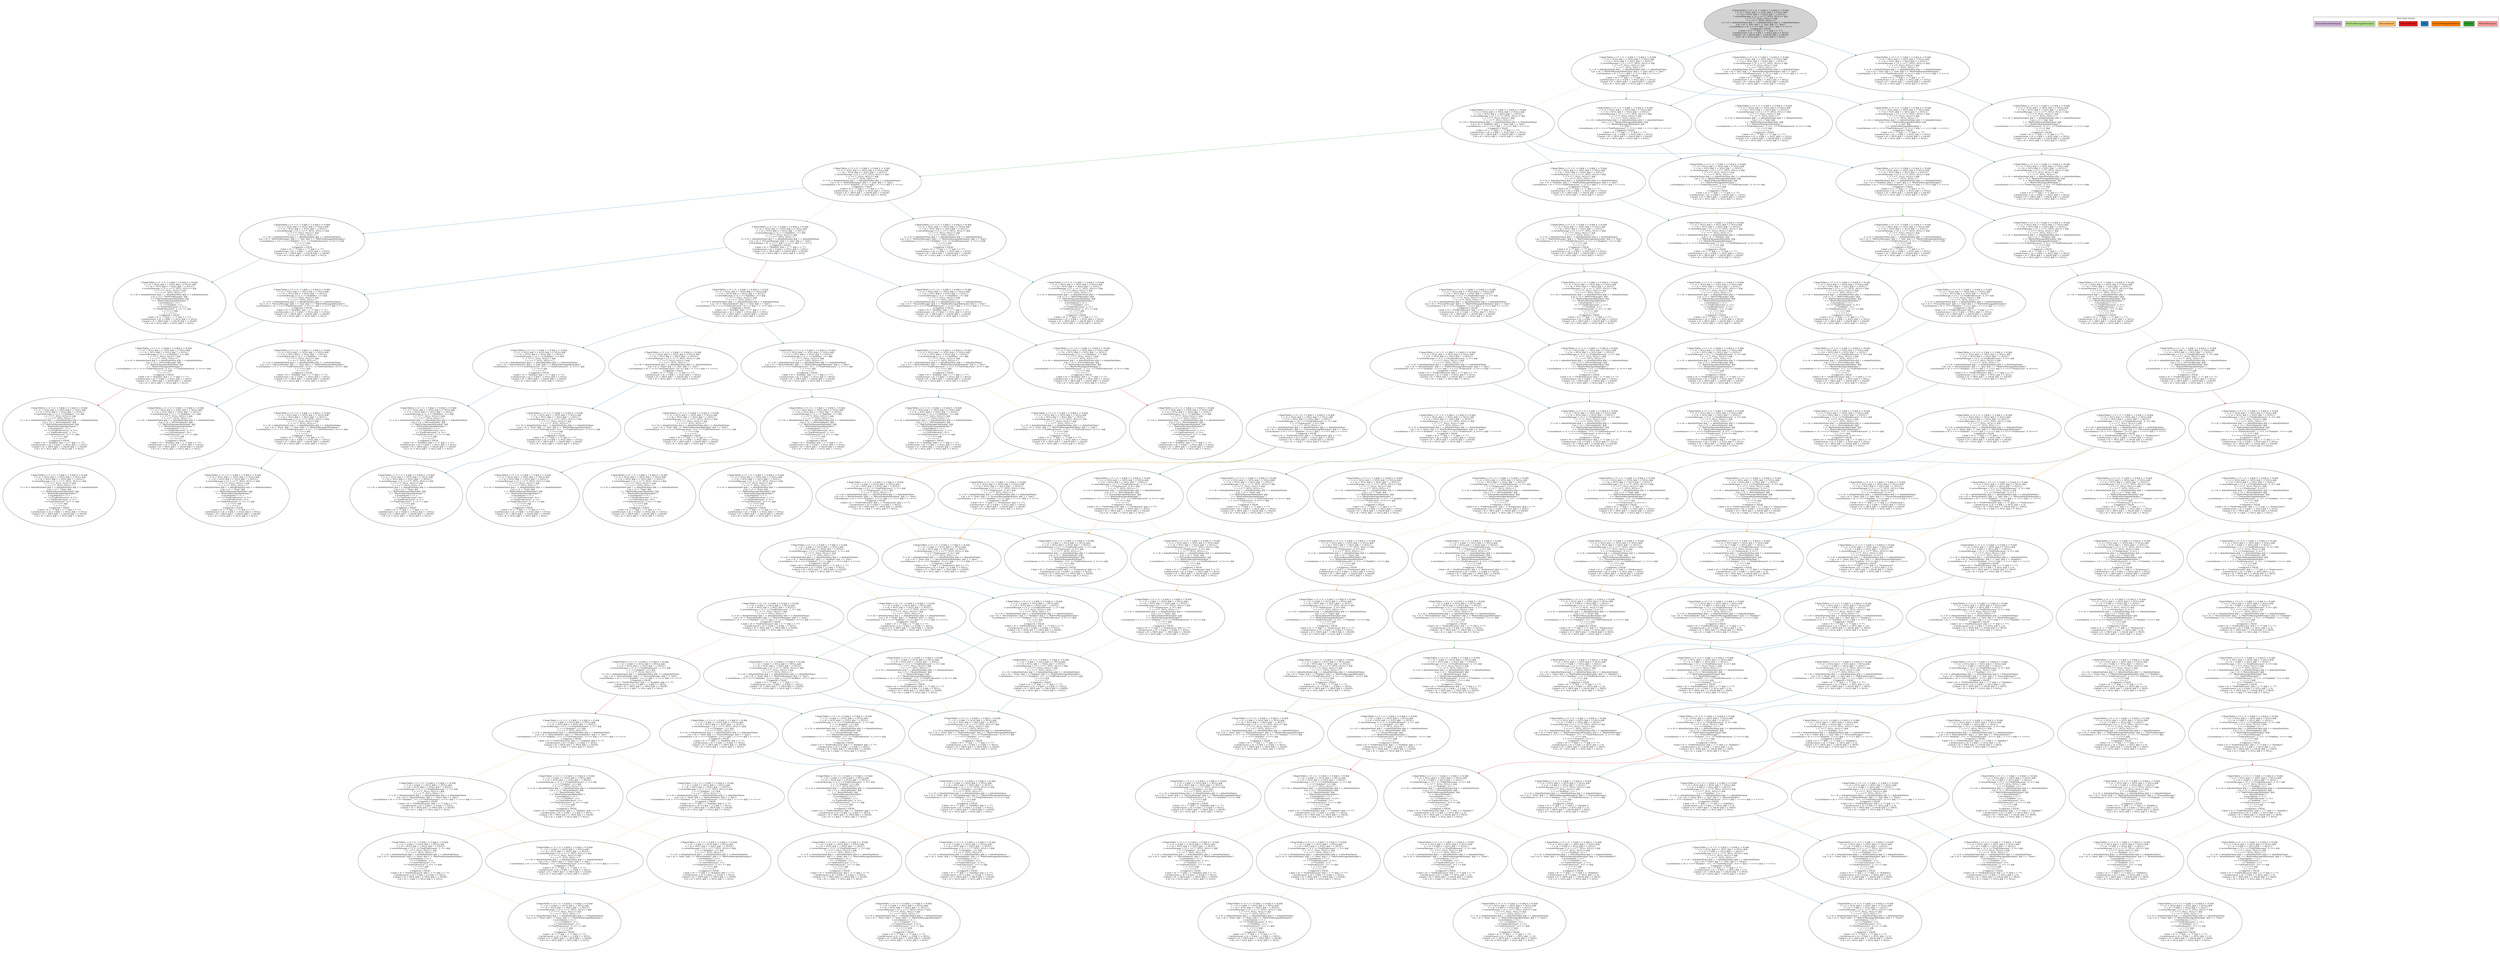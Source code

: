 strict digraph DiskGraph {
edge [colorscheme="paired12"]
nodesep=0.35;
subgraph cluster_graph {
color="white";
-4196437003049965115 [label="/\\ fingerTables = ( 0 :> (1 :> 0 @@ 2 :> 0 @@ 4 :> 0) @@\n  1 :> (2 :> NULL @@ 3 :> NULL @@ 5 :> NULL) @@\n  3 :> (4 :> NULL @@ 5 :> NULL @@ 7 :> NULL) )\n/\\ currentMessage = ( 0 :> <<\"?\", NULL, NULL>> @@\n  1 :> <<\"?\", NULL, NULL>> @@\n  3 :> <<\"?\", NULL, NULL>> )\n/\\ i = (0 :> defaultInitValue @@ 1 :> defaultInitValue @@ 3 :> defaultInitValue)\n/\\ pc = (0 :> \"Join\" @@ 1 :> \"Join\" @@ 3 :> \"Join\")\n/\\ actorInboxes = (0 :> <<>> @@ 1 :> <<>> @@ 3 :> <<>>)\n/\\ triggered = FALSE\n/\\ kind = (0 :> \"?\" @@ 1 :> \"?\" @@ 3 :> \"?\")\n/\\ predecessors = (0 :> 0 @@ 1 :> NULL @@ 3 :> NULL)\n/\\ joined = (0 :> FALSE @@ 1 :> FALSE @@ 3 :> FALSE)\n/\\ id = (0 :> NULL @@ 1 :> NULL @@ 3 :> NULL)",style = filled]
-4196437003049965115 -> -8126550425136666178 [label="",color="2",fontcolor="2"];
-8126550425136666178 [label="/\\ fingerTables = ( 0 :> (1 :> 0 @@ 2 :> 0 @@ 4 :> 0) @@\n  1 :> (2 :> NULL @@ 3 :> NULL @@ 5 :> NULL) @@\n  3 :> (4 :> NULL @@ 5 :> NULL @@ 7 :> NULL) )\n/\\ currentMessage = ( 0 :> <<\"?\", NULL, NULL>> @@\n  1 :> <<\"?\", NULL, NULL>> @@\n  3 :> <<\"?\", NULL, NULL>> )\n/\\ i = (0 :> defaultInitValue @@ 1 :> defaultInitValue @@ 3 :> defaultInitValue)\n/\\ pc = (0 :> \"WaitForMessagesBeforeJoin\" @@ 1 :> \"Join\" @@ 3 :> \"Join\")\n/\\ actorInboxes = (0 :> <<>> @@ 1 :> <<>> @@ 3 :> <<>>)\n/\\ triggered = FALSE\n/\\ kind = (0 :> \"?\" @@ 1 :> \"?\" @@ 3 :> \"?\")\n/\\ predecessors = (0 :> 0 @@ 1 :> NULL @@ 3 :> NULL)\n/\\ joined = (0 :> TRUE @@ 1 :> FALSE @@ 3 :> FALSE)\n/\\ id = (0 :> NULL @@ 1 :> NULL @@ 3 :> NULL)"];
-4196437003049965115 -> 9085530804919229474 [label="",color="2",fontcolor="2"];
9085530804919229474 [label="/\\ fingerTables = ( 0 :> (1 :> 0 @@ 2 :> 0 @@ 4 :> 0) @@\n  1 :> (2 :> NULL @@ 3 :> NULL @@ 5 :> NULL) @@\n  3 :> (4 :> NULL @@ 5 :> NULL @@ 7 :> NULL) )\n/\\ currentMessage = ( 0 :> <<\"?\", NULL, NULL>> @@\n  1 :> <<\"?\", NULL, NULL>> @@\n  3 :> <<\"?\", NULL, NULL>> )\n/\\ i = (0 :> defaultInitValue @@ 1 :> defaultInitValue @@ 3 :> defaultInitValue)\n/\\ pc = (0 :> \"Join\" @@ 1 :> \"WaitForMessagesBeforeJoin\" @@ 3 :> \"Join\")\n/\\ actorInboxes = (0 :> <<<<\"FindPredecessor\", 2, 1>>>> @@ 1 :> <<>> @@ 3 :> <<>>)\n/\\ triggered = FALSE\n/\\ kind = (0 :> \"?\" @@ 1 :> \"?\" @@ 3 :> \"?\")\n/\\ predecessors = (0 :> 0 @@ 1 :> NULL @@ 3 :> NULL)\n/\\ joined = (0 :> FALSE @@ 1 :> FALSE @@ 3 :> FALSE)\n/\\ id = (0 :> NULL @@ 1 :> NULL @@ 3 :> NULL)"];
-4196437003049965115 -> 7074701561501138802 [label="",color="2",fontcolor="2"];
7074701561501138802 [label="/\\ fingerTables = ( 0 :> (1 :> 0 @@ 2 :> 0 @@ 4 :> 0) @@\n  1 :> (2 :> NULL @@ 3 :> NULL @@ 5 :> NULL) @@\n  3 :> (4 :> NULL @@ 5 :> NULL @@ 7 :> NULL) )\n/\\ currentMessage = ( 0 :> <<\"?\", NULL, NULL>> @@\n  1 :> <<\"?\", NULL, NULL>> @@\n  3 :> <<\"?\", NULL, NULL>> )\n/\\ i = (0 :> defaultInitValue @@ 1 :> defaultInitValue @@ 3 :> defaultInitValue)\n/\\ pc = (0 :> \"Join\" @@ 1 :> \"Join\" @@ 3 :> \"WaitForMessagesBeforeJoin\")\n/\\ actorInboxes = (0 :> <<<<\"FindPredecessor\", 4, 3>>>> @@ 1 :> <<>> @@ 3 :> <<>>)\n/\\ triggered = FALSE\n/\\ kind = (0 :> \"?\" @@ 1 :> \"?\" @@ 3 :> \"?\")\n/\\ predecessors = (0 :> 0 @@ 1 :> NULL @@ 3 :> NULL)\n/\\ joined = (0 :> FALSE @@ 1 :> FALSE @@ 3 :> FALSE)\n/\\ id = (0 :> NULL @@ 1 :> NULL @@ 3 :> NULL)"];
-8126550425136666178 -> 9165100802236849411 [label="",color="3",fontcolor="3"];
9165100802236849411 [label="/\\ fingerTables = ( 0 :> (1 :> 0 @@ 2 :> 0 @@ 4 :> 0) @@\n  1 :> (2 :> NULL @@ 3 :> NULL @@ 5 :> NULL) @@\n  3 :> (4 :> NULL @@ 5 :> NULL @@ 7 :> NULL) )\n/\\ currentMessage = ( 0 :> <<\"?\", NULL, NULL>> @@\n  1 :> <<\"?\", NULL, NULL>> @@\n  3 :> <<\"?\", NULL, NULL>> )\n/\\ i = (0 :> defaultInitValue @@ 1 :> defaultInitValue @@ 3 :> defaultInitValue)\n/\\ pc = (0 :> \"Stabilize\" @@ 1 :> \"Join\" @@ 3 :> \"Join\")\n/\\ actorInboxes = (0 :> <<>> @@ 1 :> <<>> @@ 3 :> <<>>)\n/\\ triggered = FALSE\n/\\ kind = (0 :> \"?\" @@ 1 :> \"?\" @@ 3 :> \"?\")\n/\\ predecessors = (0 :> 0 @@ 1 :> NULL @@ 3 :> NULL)\n/\\ joined = (0 :> TRUE @@ 1 :> FALSE @@ 3 :> FALSE)\n/\\ id = (0 :> NULL @@ 1 :> NULL @@ 3 :> NULL)"];
-8126550425136666178 -> -4739427197064625979 [label="",color="2",fontcolor="2"];
-4739427197064625979 [label="/\\ fingerTables = ( 0 :> (1 :> 0 @@ 2 :> 0 @@ 4 :> 0) @@\n  1 :> (2 :> NULL @@ 3 :> NULL @@ 5 :> NULL) @@\n  3 :> (4 :> NULL @@ 5 :> NULL @@ 7 :> NULL) )\n/\\ currentMessage = ( 0 :> <<\"?\", NULL, NULL>> @@\n  1 :> <<\"?\", NULL, NULL>> @@\n  3 :> <<\"?\", NULL, NULL>> )\n/\\ i = (0 :> defaultInitValue @@ 1 :> defaultInitValue @@ 3 :> defaultInitValue)\n/\\ pc = ( 0 :> \"WaitForMessagesBeforeJoin\" @@\n  1 :> \"WaitForMessagesBeforeJoin\" @@\n  3 :> \"Join\" )\n/\\ actorInboxes = (0 :> <<<<\"FindPredecessor\", 2, 1>>>> @@ 1 :> <<>> @@ 3 :> <<>>)\n/\\ triggered = FALSE\n/\\ kind = (0 :> \"?\" @@ 1 :> \"?\" @@ 3 :> \"?\")\n/\\ predecessors = (0 :> 0 @@ 1 :> NULL @@ 3 :> NULL)\n/\\ joined = (0 :> TRUE @@ 1 :> FALSE @@ 3 :> FALSE)\n/\\ id = (0 :> NULL @@ 1 :> NULL @@ 3 :> NULL)"];
-8126550425136666178 -> -6772844686905564267 [label="",color="2",fontcolor="2"];
-6772844686905564267 [label="/\\ fingerTables = ( 0 :> (1 :> 0 @@ 2 :> 0 @@ 4 :> 0) @@\n  1 :> (2 :> NULL @@ 3 :> NULL @@ 5 :> NULL) @@\n  3 :> (4 :> NULL @@ 5 :> NULL @@ 7 :> NULL) )\n/\\ currentMessage = ( 0 :> <<\"?\", NULL, NULL>> @@\n  1 :> <<\"?\", NULL, NULL>> @@\n  3 :> <<\"?\", NULL, NULL>> )\n/\\ i = (0 :> defaultInitValue @@ 1 :> defaultInitValue @@ 3 :> defaultInitValue)\n/\\ pc = ( 0 :> \"WaitForMessagesBeforeJoin\" @@\n  1 :> \"Join\" @@\n  3 :> \"WaitForMessagesBeforeJoin\" )\n/\\ actorInboxes = (0 :> <<<<\"FindPredecessor\", 4, 3>>>> @@ 1 :> <<>> @@ 3 :> <<>>)\n/\\ triggered = FALSE\n/\\ kind = (0 :> \"?\" @@ 1 :> \"?\" @@ 3 :> \"?\")\n/\\ predecessors = (0 :> 0 @@ 1 :> NULL @@ 3 :> NULL)\n/\\ joined = (0 :> TRUE @@ 1 :> FALSE @@ 3 :> FALSE)\n/\\ id = (0 :> NULL @@ 1 :> NULL @@ 3 :> NULL)"];
9085530804919229474 -> -4739427197064625979 [label="",color="2",fontcolor="2"];
9085530804919229474 -> 3957042186380038656 [label="",color="2",fontcolor="2"];
3957042186380038656 [label="/\\ fingerTables = ( 0 :> (1 :> 0 @@ 2 :> 0 @@ 4 :> 0) @@\n  1 :> (2 :> NULL @@ 3 :> NULL @@ 5 :> NULL) @@\n  3 :> (4 :> NULL @@ 5 :> NULL @@ 7 :> NULL) )\n/\\ currentMessage = ( 0 :> <<\"?\", NULL, NULL>> @@\n  1 :> <<\"?\", NULL, NULL>> @@\n  3 :> <<\"?\", NULL, NULL>> )\n/\\ i = (0 :> defaultInitValue @@ 1 :> defaultInitValue @@ 3 :> defaultInitValue)\n/\\ pc = ( 0 :> \"Join\" @@\n  1 :> \"WaitForMessagesBeforeJoin\" @@\n  3 :> \"WaitForMessagesBeforeJoin\" )\n/\\ actorInboxes = ( 0 :> <<<<\"FindPredecessor\", 2, 1>>, <<\"FindPredecessor\", 4, 3>>>> @@\n  1 :> <<>> @@\n  3 :> <<>> )\n/\\ triggered = FALSE\n/\\ kind = (0 :> \"?\" @@ 1 :> \"?\" @@ 3 :> \"?\")\n/\\ predecessors = (0 :> 0 @@ 1 :> NULL @@ 3 :> NULL)\n/\\ joined = (0 :> FALSE @@ 1 :> FALSE @@ 3 :> FALSE)\n/\\ id = (0 :> NULL @@ 1 :> NULL @@ 3 :> NULL)"];
7074701561501138802 -> -6772844686905564267 [label="",color="2",fontcolor="2"];
7074701561501138802 -> 4454356834911222817 [label="",color="2",fontcolor="2"];
4454356834911222817 [label="/\\ fingerTables = ( 0 :> (1 :> 0 @@ 2 :> 0 @@ 4 :> 0) @@\n  1 :> (2 :> NULL @@ 3 :> NULL @@ 5 :> NULL) @@\n  3 :> (4 :> NULL @@ 5 :> NULL @@ 7 :> NULL) )\n/\\ currentMessage = ( 0 :> <<\"?\", NULL, NULL>> @@\n  1 :> <<\"?\", NULL, NULL>> @@\n  3 :> <<\"?\", NULL, NULL>> )\n/\\ i = (0 :> defaultInitValue @@ 1 :> defaultInitValue @@ 3 :> defaultInitValue)\n/\\ pc = ( 0 :> \"Join\" @@\n  1 :> \"WaitForMessagesBeforeJoin\" @@\n  3 :> \"WaitForMessagesBeforeJoin\" )\n/\\ actorInboxes = ( 0 :> <<<<\"FindPredecessor\", 4, 3>>, <<\"FindPredecessor\", 2, 1>>>> @@\n  1 :> <<>> @@\n  3 :> <<>> )\n/\\ triggered = FALSE\n/\\ kind = (0 :> \"?\" @@ 1 :> \"?\" @@ 3 :> \"?\")\n/\\ predecessors = (0 :> 0 @@ 1 :> NULL @@ 3 :> NULL)\n/\\ joined = (0 :> FALSE @@ 1 :> FALSE @@ 3 :> FALSE)\n/\\ id = (0 :> NULL @@ 1 :> NULL @@ 3 :> NULL)"];
9165100802236849411 -> -967661087530706492 [label="",color="4",fontcolor="4"];
-967661087530706492 [label="/\\ fingerTables = ( 0 :> (1 :> 0 @@ 2 :> 0 @@ 4 :> 0) @@\n  1 :> (2 :> NULL @@ 3 :> NULL @@ 5 :> NULL) @@\n  3 :> (4 :> NULL @@ 5 :> NULL @@ 7 :> NULL) )\n/\\ currentMessage = ( 0 :> <<\"?\", NULL, NULL>> @@\n  1 :> <<\"?\", NULL, NULL>> @@\n  3 :> <<\"?\", NULL, NULL>> )\n/\\ i = (0 :> defaultInitValue @@ 1 :> defaultInitValue @@ 3 :> defaultInitValue)\n/\\ pc = (0 :> \"WaitForMessages\" @@ 1 :> \"Join\" @@ 3 :> \"Join\")\n/\\ actorInboxes = (0 :> <<<<\"Stabilize\", 1>>>> @@ 1 :> <<>> @@ 3 :> <<>>)\n/\\ triggered = FALSE\n/\\ kind = (0 :> \"?\" @@ 1 :> \"?\" @@ 3 :> \"?\")\n/\\ predecessors = (0 :> 0 @@ 1 :> NULL @@ 3 :> NULL)\n/\\ joined = (0 :> TRUE @@ 1 :> FALSE @@ 3 :> FALSE)\n/\\ id = (0 :> NULL @@ 1 :> NULL @@ 3 :> NULL)"];
9165100802236849411 -> 806400052799681603 [label="",color="2",fontcolor="2"];
806400052799681603 [label="/\\ fingerTables = ( 0 :> (1 :> 0 @@ 2 :> 0 @@ 4 :> 0) @@\n  1 :> (2 :> NULL @@ 3 :> NULL @@ 5 :> NULL) @@\n  3 :> (4 :> NULL @@ 5 :> NULL @@ 7 :> NULL) )\n/\\ currentMessage = ( 0 :> <<\"?\", NULL, NULL>> @@\n  1 :> <<\"?\", NULL, NULL>> @@\n  3 :> <<\"?\", NULL, NULL>> )\n/\\ i = (0 :> defaultInitValue @@ 1 :> defaultInitValue @@ 3 :> defaultInitValue)\n/\\ pc = (0 :> \"Stabilize\" @@ 1 :> \"WaitForMessagesBeforeJoin\" @@ 3 :> \"Join\")\n/\\ actorInboxes = (0 :> <<<<\"FindPredecessor\", 2, 1>>>> @@ 1 :> <<>> @@ 3 :> <<>>)\n/\\ triggered = FALSE\n/\\ kind = (0 :> \"?\" @@ 1 :> \"?\" @@ 3 :> \"?\")\n/\\ predecessors = (0 :> 0 @@ 1 :> NULL @@ 3 :> NULL)\n/\\ joined = (0 :> TRUE @@ 1 :> FALSE @@ 3 :> FALSE)\n/\\ id = (0 :> NULL @@ 1 :> NULL @@ 3 :> NULL)"];
9165100802236849411 -> 1659788824454256403 [label="",color="2",fontcolor="2"];
1659788824454256403 [label="/\\ fingerTables = ( 0 :> (1 :> 0 @@ 2 :> 0 @@ 4 :> 0) @@\n  1 :> (2 :> NULL @@ 3 :> NULL @@ 5 :> NULL) @@\n  3 :> (4 :> NULL @@ 5 :> NULL @@ 7 :> NULL) )\n/\\ currentMessage = ( 0 :> <<\"?\", NULL, NULL>> @@\n  1 :> <<\"?\", NULL, NULL>> @@\n  3 :> <<\"?\", NULL, NULL>> )\n/\\ i = (0 :> defaultInitValue @@ 1 :> defaultInitValue @@ 3 :> defaultInitValue)\n/\\ pc = (0 :> \"Stabilize\" @@ 1 :> \"Join\" @@ 3 :> \"WaitForMessagesBeforeJoin\")\n/\\ actorInboxes = (0 :> <<<<\"FindPredecessor\", 4, 3>>>> @@ 1 :> <<>> @@ 3 :> <<>>)\n/\\ triggered = FALSE\n/\\ kind = (0 :> \"?\" @@ 1 :> \"?\" @@ 3 :> \"?\")\n/\\ predecessors = (0 :> 0 @@ 1 :> NULL @@ 3 :> NULL)\n/\\ joined = (0 :> TRUE @@ 1 :> FALSE @@ 3 :> FALSE)\n/\\ id = (0 :> NULL @@ 1 :> NULL @@ 3 :> NULL)"];
-4739427197064625979 -> 806400052799681603 [label="",color="3",fontcolor="3"];
-4739427197064625979 -> -7956840712943701911 [label="",color="2",fontcolor="2"];
-7956840712943701911 [label="/\\ fingerTables = ( 0 :> (1 :> 0 @@ 2 :> 0 @@ 4 :> 0) @@\n  1 :> (2 :> NULL @@ 3 :> NULL @@ 5 :> NULL) @@\n  3 :> (4 :> NULL @@ 5 :> NULL @@ 7 :> NULL) )\n/\\ currentMessage = ( 0 :> <<\"?\", NULL, NULL>> @@\n  1 :> <<\"?\", NULL, NULL>> @@\n  3 :> <<\"?\", NULL, NULL>> )\n/\\ i = (0 :> defaultInitValue @@ 1 :> defaultInitValue @@ 3 :> defaultInitValue)\n/\\ pc = ( 0 :> \"WaitForMessagesBeforeJoin\" @@\n  1 :> \"WaitForMessagesBeforeJoin\" @@\n  3 :> \"WaitForMessagesBeforeJoin\" )\n/\\ actorInboxes = ( 0 :> <<<<\"FindPredecessor\", 2, 1>>, <<\"FindPredecessor\", 4, 3>>>> @@\n  1 :> <<>> @@\n  3 :> <<>> )\n/\\ triggered = FALSE\n/\\ kind = (0 :> \"?\" @@ 1 :> \"?\" @@ 3 :> \"?\")\n/\\ predecessors = (0 :> 0 @@ 1 :> NULL @@ 3 :> NULL)\n/\\ joined = (0 :> TRUE @@ 1 :> FALSE @@ 3 :> FALSE)\n/\\ id = (0 :> NULL @@ 1 :> NULL @@ 3 :> NULL)"];
-6772844686905564267 -> 1659788824454256403 [label="",color="3",fontcolor="3"];
-6772844686905564267 -> -7302394859912798648 [label="",color="2",fontcolor="2"];
-7302394859912798648 [label="/\\ fingerTables = ( 0 :> (1 :> 0 @@ 2 :> 0 @@ 4 :> 0) @@\n  1 :> (2 :> NULL @@ 3 :> NULL @@ 5 :> NULL) @@\n  3 :> (4 :> NULL @@ 5 :> NULL @@ 7 :> NULL) )\n/\\ currentMessage = ( 0 :> <<\"?\", NULL, NULL>> @@\n  1 :> <<\"?\", NULL, NULL>> @@\n  3 :> <<\"?\", NULL, NULL>> )\n/\\ i = (0 :> defaultInitValue @@ 1 :> defaultInitValue @@ 3 :> defaultInitValue)\n/\\ pc = ( 0 :> \"WaitForMessagesBeforeJoin\" @@\n  1 :> \"WaitForMessagesBeforeJoin\" @@\n  3 :> \"WaitForMessagesBeforeJoin\" )\n/\\ actorInboxes = ( 0 :> <<<<\"FindPredecessor\", 4, 3>>, <<\"FindPredecessor\", 2, 1>>>> @@\n  1 :> <<>> @@\n  3 :> <<>> )\n/\\ triggered = FALSE\n/\\ kind = (0 :> \"?\" @@ 1 :> \"?\" @@ 3 :> \"?\")\n/\\ predecessors = (0 :> 0 @@ 1 :> NULL @@ 3 :> NULL)\n/\\ joined = (0 :> TRUE @@ 1 :> FALSE @@ 3 :> FALSE)\n/\\ id = (0 :> NULL @@ 1 :> NULL @@ 3 :> NULL)"];
3957042186380038656 -> -7956840712943701911 [label="",color="2",fontcolor="2"];
4454356834911222817 -> -7302394859912798648 [label="",color="2",fontcolor="2"];
-967661087530706492 -> 2304730883289990744 [label="",color="5",fontcolor="5"];
2304730883289990744 [label="/\\ fingerTables = ( 0 :> (1 :> 0 @@ 2 :> 0 @@ 4 :> 0) @@\n  1 :> (2 :> NULL @@ 3 :> NULL @@ 5 :> NULL) @@\n  3 :> (4 :> NULL @@ 5 :> NULL @@ 7 :> NULL) )\n/\\ currentMessage = ( 0 :> <<\"Stabilize\", 1>> @@\n  1 :> <<\"?\", NULL, NULL>> @@\n  3 :> <<\"?\", NULL, NULL>> )\n/\\ i = (0 :> defaultInitValue @@ 1 :> defaultInitValue @@ 3 :> defaultInitValue)\n/\\ pc = (0 :> \"ProcessMessage\" @@ 1 :> \"Join\" @@ 3 :> \"Join\")\n/\\ actorInboxes = (0 :> <<>> @@ 1 :> <<>> @@ 3 :> <<>>)\n/\\ triggered = FALSE\n/\\ kind = (0 :> \"Stabilize\" @@ 1 :> \"?\" @@ 3 :> \"?\")\n/\\ predecessors = (0 :> 0 @@ 1 :> NULL @@ 3 :> NULL)\n/\\ joined = (0 :> TRUE @@ 1 :> FALSE @@ 3 :> FALSE)\n/\\ id = (0 :> NULL @@ 1 :> NULL @@ 3 :> NULL)"];
-967661087530706492 -> -5117555505321743456 [label="",color="2",fontcolor="2"];
-5117555505321743456 [label="/\\ fingerTables = ( 0 :> (1 :> 0 @@ 2 :> 0 @@ 4 :> 0) @@\n  1 :> (2 :> NULL @@ 3 :> NULL @@ 5 :> NULL) @@\n  3 :> (4 :> NULL @@ 5 :> NULL @@ 7 :> NULL) )\n/\\ currentMessage = ( 0 :> <<\"?\", NULL, NULL>> @@\n  1 :> <<\"?\", NULL, NULL>> @@\n  3 :> <<\"?\", NULL, NULL>> )\n/\\ i = (0 :> defaultInitValue @@ 1 :> defaultInitValue @@ 3 :> defaultInitValue)\n/\\ pc = (0 :> \"WaitForMessages\" @@ 1 :> \"WaitForMessagesBeforeJoin\" @@ 3 :> \"Join\")\n/\\ actorInboxes = ( 0 :> <<<<\"Stabilize\", 1>>, <<\"FindPredecessor\", 2, 1>>>> @@\n  1 :> <<>> @@\n  3 :> <<>> )\n/\\ triggered = FALSE\n/\\ kind = (0 :> \"?\" @@ 1 :> \"?\" @@ 3 :> \"?\")\n/\\ predecessors = (0 :> 0 @@ 1 :> NULL @@ 3 :> NULL)\n/\\ joined = (0 :> TRUE @@ 1 :> FALSE @@ 3 :> FALSE)\n/\\ id = (0 :> NULL @@ 1 :> NULL @@ 3 :> NULL)"];
-967661087530706492 -> 6377797748361429554 [label="",color="2",fontcolor="2"];
6377797748361429554 [label="/\\ fingerTables = ( 0 :> (1 :> 0 @@ 2 :> 0 @@ 4 :> 0) @@\n  1 :> (2 :> NULL @@ 3 :> NULL @@ 5 :> NULL) @@\n  3 :> (4 :> NULL @@ 5 :> NULL @@ 7 :> NULL) )\n/\\ currentMessage = ( 0 :> <<\"?\", NULL, NULL>> @@\n  1 :> <<\"?\", NULL, NULL>> @@\n  3 :> <<\"?\", NULL, NULL>> )\n/\\ i = (0 :> defaultInitValue @@ 1 :> defaultInitValue @@ 3 :> defaultInitValue)\n/\\ pc = (0 :> \"WaitForMessages\" @@ 1 :> \"Join\" @@ 3 :> \"WaitForMessagesBeforeJoin\")\n/\\ actorInboxes = ( 0 :> <<<<\"Stabilize\", 1>>, <<\"FindPredecessor\", 4, 3>>>> @@\n  1 :> <<>> @@\n  3 :> <<>> )\n/\\ triggered = FALSE\n/\\ kind = (0 :> \"?\" @@ 1 :> \"?\" @@ 3 :> \"?\")\n/\\ predecessors = (0 :> 0 @@ 1 :> NULL @@ 3 :> NULL)\n/\\ joined = (0 :> TRUE @@ 1 :> FALSE @@ 3 :> FALSE)\n/\\ id = (0 :> NULL @@ 1 :> NULL @@ 3 :> NULL)"];
806400052799681603 -> 56199543378174539 [label="",color="4",fontcolor="4"];
56199543378174539 [label="/\\ fingerTables = ( 0 :> (1 :> 0 @@ 2 :> 0 @@ 4 :> 0) @@\n  1 :> (2 :> NULL @@ 3 :> NULL @@ 5 :> NULL) @@\n  3 :> (4 :> NULL @@ 5 :> NULL @@ 7 :> NULL) )\n/\\ currentMessage = ( 0 :> <<\"?\", NULL, NULL>> @@\n  1 :> <<\"?\", NULL, NULL>> @@\n  3 :> <<\"?\", NULL, NULL>> )\n/\\ i = (0 :> defaultInitValue @@ 1 :> defaultInitValue @@ 3 :> defaultInitValue)\n/\\ pc = (0 :> \"WaitForMessages\" @@ 1 :> \"WaitForMessagesBeforeJoin\" @@ 3 :> \"Join\")\n/\\ actorInboxes = ( 0 :> <<<<\"FindPredecessor\", 2, 1>>, <<\"Stabilize\", 1>>>> @@\n  1 :> <<>> @@\n  3 :> <<>> )\n/\\ triggered = FALSE\n/\\ kind = (0 :> \"?\" @@ 1 :> \"?\" @@ 3 :> \"?\")\n/\\ predecessors = (0 :> 0 @@ 1 :> NULL @@ 3 :> NULL)\n/\\ joined = (0 :> TRUE @@ 1 :> FALSE @@ 3 :> FALSE)\n/\\ id = (0 :> NULL @@ 1 :> NULL @@ 3 :> NULL)"];
806400052799681603 -> -5165322526529730577 [label="",color="2",fontcolor="2"];
-5165322526529730577 [label="/\\ fingerTables = ( 0 :> (1 :> 0 @@ 2 :> 0 @@ 4 :> 0) @@\n  1 :> (2 :> NULL @@ 3 :> NULL @@ 5 :> NULL) @@\n  3 :> (4 :> NULL @@ 5 :> NULL @@ 7 :> NULL) )\n/\\ currentMessage = ( 0 :> <<\"?\", NULL, NULL>> @@\n  1 :> <<\"?\", NULL, NULL>> @@\n  3 :> <<\"?\", NULL, NULL>> )\n/\\ i = (0 :> defaultInitValue @@ 1 :> defaultInitValue @@ 3 :> defaultInitValue)\n/\\ pc = ( 0 :> \"Stabilize\" @@\n  1 :> \"WaitForMessagesBeforeJoin\" @@\n  3 :> \"WaitForMessagesBeforeJoin\" )\n/\\ actorInboxes = ( 0 :> <<<<\"FindPredecessor\", 2, 1>>, <<\"FindPredecessor\", 4, 3>>>> @@\n  1 :> <<>> @@\n  3 :> <<>> )\n/\\ triggered = FALSE\n/\\ kind = (0 :> \"?\" @@ 1 :> \"?\" @@ 3 :> \"?\")\n/\\ predecessors = (0 :> 0 @@ 1 :> NULL @@ 3 :> NULL)\n/\\ joined = (0 :> TRUE @@ 1 :> FALSE @@ 3 :> FALSE)\n/\\ id = (0 :> NULL @@ 1 :> NULL @@ 3 :> NULL)"];
1659788824454256403 -> -4748652266953294451 [label="",color="4",fontcolor="4"];
-4748652266953294451 [label="/\\ fingerTables = ( 0 :> (1 :> 0 @@ 2 :> 0 @@ 4 :> 0) @@\n  1 :> (2 :> NULL @@ 3 :> NULL @@ 5 :> NULL) @@\n  3 :> (4 :> NULL @@ 5 :> NULL @@ 7 :> NULL) )\n/\\ currentMessage = ( 0 :> <<\"?\", NULL, NULL>> @@\n  1 :> <<\"?\", NULL, NULL>> @@\n  3 :> <<\"?\", NULL, NULL>> )\n/\\ i = (0 :> defaultInitValue @@ 1 :> defaultInitValue @@ 3 :> defaultInitValue)\n/\\ pc = (0 :> \"WaitForMessages\" @@ 1 :> \"Join\" @@ 3 :> \"WaitForMessagesBeforeJoin\")\n/\\ actorInboxes = ( 0 :> <<<<\"FindPredecessor\", 4, 3>>, <<\"Stabilize\", 1>>>> @@\n  1 :> <<>> @@\n  3 :> <<>> )\n/\\ triggered = FALSE\n/\\ kind = (0 :> \"?\" @@ 1 :> \"?\" @@ 3 :> \"?\")\n/\\ predecessors = (0 :> 0 @@ 1 :> NULL @@ 3 :> NULL)\n/\\ joined = (0 :> TRUE @@ 1 :> FALSE @@ 3 :> FALSE)\n/\\ id = (0 :> NULL @@ 1 :> NULL @@ 3 :> NULL)"];
1659788824454256403 -> -5518554891275802162 [label="",color="2",fontcolor="2"];
-5518554891275802162 [label="/\\ fingerTables = ( 0 :> (1 :> 0 @@ 2 :> 0 @@ 4 :> 0) @@\n  1 :> (2 :> NULL @@ 3 :> NULL @@ 5 :> NULL) @@\n  3 :> (4 :> NULL @@ 5 :> NULL @@ 7 :> NULL) )\n/\\ currentMessage = ( 0 :> <<\"?\", NULL, NULL>> @@\n  1 :> <<\"?\", NULL, NULL>> @@\n  3 :> <<\"?\", NULL, NULL>> )\n/\\ i = (0 :> defaultInitValue @@ 1 :> defaultInitValue @@ 3 :> defaultInitValue)\n/\\ pc = ( 0 :> \"Stabilize\" @@\n  1 :> \"WaitForMessagesBeforeJoin\" @@\n  3 :> \"WaitForMessagesBeforeJoin\" )\n/\\ actorInboxes = ( 0 :> <<<<\"FindPredecessor\", 4, 3>>, <<\"FindPredecessor\", 2, 1>>>> @@\n  1 :> <<>> @@\n  3 :> <<>> )\n/\\ triggered = FALSE\n/\\ kind = (0 :> \"?\" @@ 1 :> \"?\" @@ 3 :> \"?\")\n/\\ predecessors = (0 :> 0 @@ 1 :> NULL @@ 3 :> NULL)\n/\\ joined = (0 :> TRUE @@ 1 :> FALSE @@ 3 :> FALSE)\n/\\ id = (0 :> NULL @@ 1 :> NULL @@ 3 :> NULL)"];
-7956840712943701911 -> -5165322526529730577 [label="",color="3",fontcolor="3"];
-7302394859912798648 -> -5518554891275802162 [label="",color="3",fontcolor="3"];
2304730883289990744 -> 7546102784047501154 [label="",color="6",fontcolor="6"];
7546102784047501154 [label="/\\ fingerTables = ( 0 :> (1 :> 0 @@ 2 :> 0 @@ 4 :> 0) @@\n  1 :> (2 :> NULL @@ 3 :> NULL @@ 5 :> NULL) @@\n  3 :> (4 :> NULL @@ 5 :> NULL @@ 7 :> NULL) )\n/\\ currentMessage = ( 0 :> <<\"Stabilize\", 1>> @@\n  1 :> <<\"?\", NULL, NULL>> @@\n  3 :> <<\"?\", NULL, NULL>> )\n/\\ i = (0 :> defaultInitValue @@ 1 :> defaultInitValue @@ 3 :> defaultInitValue)\n/\\ pc = (0 :> \"ReturnDefaults\" @@ 1 :> \"Join\" @@ 3 :> \"Join\")\n/\\ actorInboxes = (0 :> <<<<\"GetPredecessor\", 0>>>> @@ 1 :> <<>> @@ 3 :> <<>>)\n/\\ triggered = FALSE\n/\\ kind = (0 :> \"Stabilize\" @@ 1 :> \"?\" @@ 3 :> \"?\")\n/\\ predecessors = (0 :> 0 @@ 1 :> NULL @@ 3 :> NULL)\n/\\ joined = (0 :> TRUE @@ 1 :> FALSE @@ 3 :> FALSE)\n/\\ id = (0 :> NULL @@ 1 :> NULL @@ 3 :> NULL)"];
2304730883289990744 -> 1789726737431697723 [label="",color="2",fontcolor="2"];
1789726737431697723 [label="/\\ fingerTables = ( 0 :> (1 :> 0 @@ 2 :> 0 @@ 4 :> 0) @@\n  1 :> (2 :> NULL @@ 3 :> NULL @@ 5 :> NULL) @@\n  3 :> (4 :> NULL @@ 5 :> NULL @@ 7 :> NULL) )\n/\\ currentMessage = ( 0 :> <<\"Stabilize\", 1>> @@\n  1 :> <<\"?\", NULL, NULL>> @@\n  3 :> <<\"?\", NULL, NULL>> )\n/\\ i = (0 :> defaultInitValue @@ 1 :> defaultInitValue @@ 3 :> defaultInitValue)\n/\\ pc = (0 :> \"ProcessMessage\" @@ 1 :> \"WaitForMessagesBeforeJoin\" @@ 3 :> \"Join\")\n/\\ actorInboxes = (0 :> <<<<\"FindPredecessor\", 2, 1>>>> @@ 1 :> <<>> @@ 3 :> <<>>)\n/\\ triggered = FALSE\n/\\ kind = (0 :> \"Stabilize\" @@ 1 :> \"?\" @@ 3 :> \"?\")\n/\\ predecessors = (0 :> 0 @@ 1 :> NULL @@ 3 :> NULL)\n/\\ joined = (0 :> TRUE @@ 1 :> FALSE @@ 3 :> FALSE)\n/\\ id = (0 :> NULL @@ 1 :> NULL @@ 3 :> NULL)"];
2304730883289990744 -> 450530692987709426 [label="",color="2",fontcolor="2"];
450530692987709426 [label="/\\ fingerTables = ( 0 :> (1 :> 0 @@ 2 :> 0 @@ 4 :> 0) @@\n  1 :> (2 :> NULL @@ 3 :> NULL @@ 5 :> NULL) @@\n  3 :> (4 :> NULL @@ 5 :> NULL @@ 7 :> NULL) )\n/\\ currentMessage = ( 0 :> <<\"Stabilize\", 1>> @@\n  1 :> <<\"?\", NULL, NULL>> @@\n  3 :> <<\"?\", NULL, NULL>> )\n/\\ i = (0 :> defaultInitValue @@ 1 :> defaultInitValue @@ 3 :> defaultInitValue)\n/\\ pc = (0 :> \"ProcessMessage\" @@ 1 :> \"Join\" @@ 3 :> \"WaitForMessagesBeforeJoin\")\n/\\ actorInboxes = (0 :> <<<<\"FindPredecessor\", 4, 3>>>> @@ 1 :> <<>> @@ 3 :> <<>>)\n/\\ triggered = FALSE\n/\\ kind = (0 :> \"Stabilize\" @@ 1 :> \"?\" @@ 3 :> \"?\")\n/\\ predecessors = (0 :> 0 @@ 1 :> NULL @@ 3 :> NULL)\n/\\ joined = (0 :> TRUE @@ 1 :> FALSE @@ 3 :> FALSE)\n/\\ id = (0 :> NULL @@ 1 :> NULL @@ 3 :> NULL)"];
-5117555505321743456 -> 1789726737431697723 [label="",color="5",fontcolor="5"];
-5117555505321743456 -> -7782255893168651737 [label="",color="2",fontcolor="2"];
-7782255893168651737 [label="/\\ fingerTables = ( 0 :> (1 :> 0 @@ 2 :> 0 @@ 4 :> 0) @@\n  1 :> (2 :> NULL @@ 3 :> NULL @@ 5 :> NULL) @@\n  3 :> (4 :> NULL @@ 5 :> NULL @@ 7 :> NULL) )\n/\\ currentMessage = ( 0 :> <<\"?\", NULL, NULL>> @@\n  1 :> <<\"?\", NULL, NULL>> @@\n  3 :> <<\"?\", NULL, NULL>> )\n/\\ i = (0 :> defaultInitValue @@ 1 :> defaultInitValue @@ 3 :> defaultInitValue)\n/\\ pc = ( 0 :> \"WaitForMessages\" @@\n  1 :> \"WaitForMessagesBeforeJoin\" @@\n  3 :> \"WaitForMessagesBeforeJoin\" )\n/\\ actorInboxes = ( 0 :>\n      << <<\"Stabilize\", 1>>,\n         <<\"FindPredecessor\", 2, 1>>,\n         <<\"FindPredecessor\", 4, 3>> >> @@\n  1 :> <<>> @@\n  3 :> <<>> )\n/\\ triggered = FALSE\n/\\ kind = (0 :> \"?\" @@ 1 :> \"?\" @@ 3 :> \"?\")\n/\\ predecessors = (0 :> 0 @@ 1 :> NULL @@ 3 :> NULL)\n/\\ joined = (0 :> TRUE @@ 1 :> FALSE @@ 3 :> FALSE)\n/\\ id = (0 :> NULL @@ 1 :> NULL @@ 3 :> NULL)"];
6377797748361429554 -> 450530692987709426 [label="",color="5",fontcolor="5"];
6377797748361429554 -> -7438558551789556730 [label="",color="2",fontcolor="2"];
-7438558551789556730 [label="/\\ fingerTables = ( 0 :> (1 :> 0 @@ 2 :> 0 @@ 4 :> 0) @@\n  1 :> (2 :> NULL @@ 3 :> NULL @@ 5 :> NULL) @@\n  3 :> (4 :> NULL @@ 5 :> NULL @@ 7 :> NULL) )\n/\\ currentMessage = ( 0 :> <<\"?\", NULL, NULL>> @@\n  1 :> <<\"?\", NULL, NULL>> @@\n  3 :> <<\"?\", NULL, NULL>> )\n/\\ i = (0 :> defaultInitValue @@ 1 :> defaultInitValue @@ 3 :> defaultInitValue)\n/\\ pc = ( 0 :> \"WaitForMessages\" @@\n  1 :> \"WaitForMessagesBeforeJoin\" @@\n  3 :> \"WaitForMessagesBeforeJoin\" )\n/\\ actorInboxes = ( 0 :>\n      << <<\"Stabilize\", 1>>,\n         <<\"FindPredecessor\", 4, 3>>,\n         <<\"FindPredecessor\", 2, 1>> >> @@\n  1 :> <<>> @@\n  3 :> <<>> )\n/\\ triggered = FALSE\n/\\ kind = (0 :> \"?\" @@ 1 :> \"?\" @@ 3 :> \"?\")\n/\\ predecessors = (0 :> 0 @@ 1 :> NULL @@ 3 :> NULL)\n/\\ joined = (0 :> TRUE @@ 1 :> FALSE @@ 3 :> FALSE)\n/\\ id = (0 :> NULL @@ 1 :> NULL @@ 3 :> NULL)"];
56199543378174539 -> 709641010425171901 [label="",color="5",fontcolor="5"];
709641010425171901 [label="/\\ fingerTables = ( 0 :> (1 :> 0 @@ 2 :> 0 @@ 4 :> 0) @@\n  1 :> (2 :> NULL @@ 3 :> NULL @@ 5 :> NULL) @@\n  3 :> (4 :> NULL @@ 5 :> NULL @@ 7 :> NULL) )\n/\\ currentMessage = ( 0 :> <<\"FindPredecessor\", 2, 1>> @@\n  1 :> <<\"?\", NULL, NULL>> @@\n  3 :> <<\"?\", NULL, NULL>> )\n/\\ i = (0 :> defaultInitValue @@ 1 :> defaultInitValue @@ 3 :> defaultInitValue)\n/\\ pc = (0 :> \"ProcessMessage\" @@ 1 :> \"WaitForMessagesBeforeJoin\" @@ 3 :> \"Join\")\n/\\ actorInboxes = (0 :> <<<<\"Stabilize\", 1>>>> @@ 1 :> <<>> @@ 3 :> <<>>)\n/\\ triggered = FALSE\n/\\ kind = (0 :> \"FindPredecessor\" @@ 1 :> \"?\" @@ 3 :> \"?\")\n/\\ predecessors = (0 :> 0 @@ 1 :> NULL @@ 3 :> NULL)\n/\\ joined = (0 :> TRUE @@ 1 :> FALSE @@ 3 :> FALSE)\n/\\ id = (0 :> NULL @@ 1 :> NULL @@ 3 :> NULL)"];
56199543378174539 -> -6969101449717267270 [label="",color="2",fontcolor="2"];
-6969101449717267270 [label="/\\ fingerTables = ( 0 :> (1 :> 0 @@ 2 :> 0 @@ 4 :> 0) @@\n  1 :> (2 :> NULL @@ 3 :> NULL @@ 5 :> NULL) @@\n  3 :> (4 :> NULL @@ 5 :> NULL @@ 7 :> NULL) )\n/\\ currentMessage = ( 0 :> <<\"?\", NULL, NULL>> @@\n  1 :> <<\"?\", NULL, NULL>> @@\n  3 :> <<\"?\", NULL, NULL>> )\n/\\ i = (0 :> defaultInitValue @@ 1 :> defaultInitValue @@ 3 :> defaultInitValue)\n/\\ pc = ( 0 :> \"WaitForMessages\" @@\n  1 :> \"WaitForMessagesBeforeJoin\" @@\n  3 :> \"WaitForMessagesBeforeJoin\" )\n/\\ actorInboxes = ( 0 :>\n      << <<\"FindPredecessor\", 2, 1>>,\n         <<\"Stabilize\", 1>>,\n         <<\"FindPredecessor\", 4, 3>> >> @@\n  1 :> <<>> @@\n  3 :> <<>> )\n/\\ triggered = FALSE\n/\\ kind = (0 :> \"?\" @@ 1 :> \"?\" @@ 3 :> \"?\")\n/\\ predecessors = (0 :> 0 @@ 1 :> NULL @@ 3 :> NULL)\n/\\ joined = (0 :> TRUE @@ 1 :> FALSE @@ 3 :> FALSE)\n/\\ id = (0 :> NULL @@ 1 :> NULL @@ 3 :> NULL)"];
-5165322526529730577 -> 6009630810485100525 [label="",color="4",fontcolor="4"];
6009630810485100525 [label="/\\ fingerTables = ( 0 :> (1 :> 0 @@ 2 :> 0 @@ 4 :> 0) @@\n  1 :> (2 :> NULL @@ 3 :> NULL @@ 5 :> NULL) @@\n  3 :> (4 :> NULL @@ 5 :> NULL @@ 7 :> NULL) )\n/\\ currentMessage = ( 0 :> <<\"?\", NULL, NULL>> @@\n  1 :> <<\"?\", NULL, NULL>> @@\n  3 :> <<\"?\", NULL, NULL>> )\n/\\ i = (0 :> defaultInitValue @@ 1 :> defaultInitValue @@ 3 :> defaultInitValue)\n/\\ pc = ( 0 :> \"WaitForMessages\" @@\n  1 :> \"WaitForMessagesBeforeJoin\" @@\n  3 :> \"WaitForMessagesBeforeJoin\" )\n/\\ actorInboxes = ( 0 :>\n      << <<\"FindPredecessor\", 2, 1>>,\n         <<\"FindPredecessor\", 4, 3>>,\n         <<\"Stabilize\", 1>> >> @@\n  1 :> <<>> @@\n  3 :> <<>> )\n/\\ triggered = FALSE\n/\\ kind = (0 :> \"?\" @@ 1 :> \"?\" @@ 3 :> \"?\")\n/\\ predecessors = (0 :> 0 @@ 1 :> NULL @@ 3 :> NULL)\n/\\ joined = (0 :> TRUE @@ 1 :> FALSE @@ 3 :> FALSE)\n/\\ id = (0 :> NULL @@ 1 :> NULL @@ 3 :> NULL)"];
-4748652266953294451 -> 6451562004198962176 [label="",color="5",fontcolor="5"];
6451562004198962176 [label="/\\ fingerTables = ( 0 :> (1 :> 0 @@ 2 :> 0 @@ 4 :> 0) @@\n  1 :> (2 :> NULL @@ 3 :> NULL @@ 5 :> NULL) @@\n  3 :> (4 :> NULL @@ 5 :> NULL @@ 7 :> NULL) )\n/\\ currentMessage = ( 0 :> <<\"FindPredecessor\", 4, 3>> @@\n  1 :> <<\"?\", NULL, NULL>> @@\n  3 :> <<\"?\", NULL, NULL>> )\n/\\ i = (0 :> defaultInitValue @@ 1 :> defaultInitValue @@ 3 :> defaultInitValue)\n/\\ pc = (0 :> \"ProcessMessage\" @@ 1 :> \"Join\" @@ 3 :> \"WaitForMessagesBeforeJoin\")\n/\\ actorInboxes = (0 :> <<<<\"Stabilize\", 1>>>> @@ 1 :> <<>> @@ 3 :> <<>>)\n/\\ triggered = FALSE\n/\\ kind = (0 :> \"FindPredecessor\" @@ 1 :> \"?\" @@ 3 :> \"?\")\n/\\ predecessors = (0 :> 0 @@ 1 :> NULL @@ 3 :> NULL)\n/\\ joined = (0 :> TRUE @@ 1 :> FALSE @@ 3 :> FALSE)\n/\\ id = (0 :> NULL @@ 1 :> NULL @@ 3 :> NULL)"];
-4748652266953294451 -> -8393737406135009061 [label="",color="2",fontcolor="2"];
-8393737406135009061 [label="/\\ fingerTables = ( 0 :> (1 :> 0 @@ 2 :> 0 @@ 4 :> 0) @@\n  1 :> (2 :> NULL @@ 3 :> NULL @@ 5 :> NULL) @@\n  3 :> (4 :> NULL @@ 5 :> NULL @@ 7 :> NULL) )\n/\\ currentMessage = ( 0 :> <<\"?\", NULL, NULL>> @@\n  1 :> <<\"?\", NULL, NULL>> @@\n  3 :> <<\"?\", NULL, NULL>> )\n/\\ i = (0 :> defaultInitValue @@ 1 :> defaultInitValue @@ 3 :> defaultInitValue)\n/\\ pc = ( 0 :> \"WaitForMessages\" @@\n  1 :> \"WaitForMessagesBeforeJoin\" @@\n  3 :> \"WaitForMessagesBeforeJoin\" )\n/\\ actorInboxes = ( 0 :>\n      << <<\"FindPredecessor\", 4, 3>>,\n         <<\"Stabilize\", 1>>,\n         <<\"FindPredecessor\", 2, 1>> >> @@\n  1 :> <<>> @@\n  3 :> <<>> )\n/\\ triggered = FALSE\n/\\ kind = (0 :> \"?\" @@ 1 :> \"?\" @@ 3 :> \"?\")\n/\\ predecessors = (0 :> 0 @@ 1 :> NULL @@ 3 :> NULL)\n/\\ joined = (0 :> TRUE @@ 1 :> FALSE @@ 3 :> FALSE)\n/\\ id = (0 :> NULL @@ 1 :> NULL @@ 3 :> NULL)"];
-5518554891275802162 -> 1804738298287914456 [label="",color="4",fontcolor="4"];
1804738298287914456 [label="/\\ fingerTables = ( 0 :> (1 :> 0 @@ 2 :> 0 @@ 4 :> 0) @@\n  1 :> (2 :> NULL @@ 3 :> NULL @@ 5 :> NULL) @@\n  3 :> (4 :> NULL @@ 5 :> NULL @@ 7 :> NULL) )\n/\\ currentMessage = ( 0 :> <<\"?\", NULL, NULL>> @@\n  1 :> <<\"?\", NULL, NULL>> @@\n  3 :> <<\"?\", NULL, NULL>> )\n/\\ i = (0 :> defaultInitValue @@ 1 :> defaultInitValue @@ 3 :> defaultInitValue)\n/\\ pc = ( 0 :> \"WaitForMessages\" @@\n  1 :> \"WaitForMessagesBeforeJoin\" @@\n  3 :> \"WaitForMessagesBeforeJoin\" )\n/\\ actorInboxes = ( 0 :>\n      << <<\"FindPredecessor\", 4, 3>>,\n         <<\"FindPredecessor\", 2, 1>>,\n         <<\"Stabilize\", 1>> >> @@\n  1 :> <<>> @@\n  3 :> <<>> )\n/\\ triggered = FALSE\n/\\ kind = (0 :> \"?\" @@ 1 :> \"?\" @@ 3 :> \"?\")\n/\\ predecessors = (0 :> 0 @@ 1 :> NULL @@ 3 :> NULL)\n/\\ joined = (0 :> TRUE @@ 1 :> FALSE @@ 3 :> FALSE)\n/\\ id = (0 :> NULL @@ 1 :> NULL @@ 3 :> NULL)"];
7546102784047501154 -> -3934155512745462455 [label="",color="7",fontcolor="7"];
-3934155512745462455 [label="/\\ fingerTables = ( 0 :> (1 :> 0 @@ 2 :> 0 @@ 4 :> 0) @@\n  1 :> (2 :> NULL @@ 3 :> NULL @@ 5 :> NULL) @@\n  3 :> (4 :> NULL @@ 5 :> NULL @@ 7 :> NULL) )\n/\\ currentMessage = ( 0 :> <<\"?\", NULL, NULL>> @@\n  1 :> <<\"?\", NULL, NULL>> @@\n  3 :> <<\"?\", NULL, NULL>> )\n/\\ i = (0 :> defaultInitValue @@ 1 :> defaultInitValue @@ 3 :> defaultInitValue)\n/\\ pc = (0 :> \"Done\" @@ 1 :> \"Join\" @@ 3 :> \"Join\")\n/\\ actorInboxes = (0 :> <<<<\"GetPredecessor\", 0>>>> @@ 1 :> <<>> @@ 3 :> <<>>)\n/\\ triggered = FALSE\n/\\ kind = (0 :> \"?\" @@ 1 :> \"?\" @@ 3 :> \"?\")\n/\\ predecessors = (0 :> 0 @@ 1 :> NULL @@ 3 :> NULL)\n/\\ joined = (0 :> TRUE @@ 1 :> FALSE @@ 3 :> FALSE)\n/\\ id = (0 :> NULL @@ 1 :> NULL @@ 3 :> NULL)"];
7546102784047501154 -> -989221863179018389 [label="",color="2",fontcolor="2"];
-989221863179018389 [label="/\\ fingerTables = ( 0 :> (1 :> 0 @@ 2 :> 0 @@ 4 :> 0) @@\n  1 :> (2 :> NULL @@ 3 :> NULL @@ 5 :> NULL) @@\n  3 :> (4 :> NULL @@ 5 :> NULL @@ 7 :> NULL) )\n/\\ currentMessage = ( 0 :> <<\"Stabilize\", 1>> @@\n  1 :> <<\"?\", NULL, NULL>> @@\n  3 :> <<\"?\", NULL, NULL>> )\n/\\ i = (0 :> defaultInitValue @@ 1 :> defaultInitValue @@ 3 :> defaultInitValue)\n/\\ pc = (0 :> \"ReturnDefaults\" @@ 1 :> \"WaitForMessagesBeforeJoin\" @@ 3 :> \"Join\")\n/\\ actorInboxes = ( 0 :> <<<<\"GetPredecessor\", 0>>, <<\"FindPredecessor\", 2, 1>>>> @@\n  1 :> <<>> @@\n  3 :> <<>> )\n/\\ triggered = FALSE\n/\\ kind = (0 :> \"Stabilize\" @@ 1 :> \"?\" @@ 3 :> \"?\")\n/\\ predecessors = (0 :> 0 @@ 1 :> NULL @@ 3 :> NULL)\n/\\ joined = (0 :> TRUE @@ 1 :> FALSE @@ 3 :> FALSE)\n/\\ id = (0 :> NULL @@ 1 :> NULL @@ 3 :> NULL)"];
7546102784047501154 -> 3895863254732817240 [label="",color="2",fontcolor="2"];
3895863254732817240 [label="/\\ fingerTables = ( 0 :> (1 :> 0 @@ 2 :> 0 @@ 4 :> 0) @@\n  1 :> (2 :> NULL @@ 3 :> NULL @@ 5 :> NULL) @@\n  3 :> (4 :> NULL @@ 5 :> NULL @@ 7 :> NULL) )\n/\\ currentMessage = ( 0 :> <<\"Stabilize\", 1>> @@\n  1 :> <<\"?\", NULL, NULL>> @@\n  3 :> <<\"?\", NULL, NULL>> )\n/\\ i = (0 :> defaultInitValue @@ 1 :> defaultInitValue @@ 3 :> defaultInitValue)\n/\\ pc = (0 :> \"ReturnDefaults\" @@ 1 :> \"Join\" @@ 3 :> \"WaitForMessagesBeforeJoin\")\n/\\ actorInboxes = ( 0 :> <<<<\"GetPredecessor\", 0>>, <<\"FindPredecessor\", 4, 3>>>> @@\n  1 :> <<>> @@\n  3 :> <<>> )\n/\\ triggered = FALSE\n/\\ kind = (0 :> \"Stabilize\" @@ 1 :> \"?\" @@ 3 :> \"?\")\n/\\ predecessors = (0 :> 0 @@ 1 :> NULL @@ 3 :> NULL)\n/\\ joined = (0 :> TRUE @@ 1 :> FALSE @@ 3 :> FALSE)\n/\\ id = (0 :> NULL @@ 1 :> NULL @@ 3 :> NULL)"];
1789726737431697723 -> 4272167771684569619 [label="",color="6",fontcolor="6"];
4272167771684569619 [label="/\\ fingerTables = ( 0 :> (1 :> 0 @@ 2 :> 0 @@ 4 :> 0) @@\n  1 :> (2 :> NULL @@ 3 :> NULL @@ 5 :> NULL) @@\n  3 :> (4 :> NULL @@ 5 :> NULL @@ 7 :> NULL) )\n/\\ currentMessage = ( 0 :> <<\"Stabilize\", 1>> @@\n  1 :> <<\"?\", NULL, NULL>> @@\n  3 :> <<\"?\", NULL, NULL>> )\n/\\ i = (0 :> defaultInitValue @@ 1 :> defaultInitValue @@ 3 :> defaultInitValue)\n/\\ pc = (0 :> \"ReturnDefaults\" @@ 1 :> \"WaitForMessagesBeforeJoin\" @@ 3 :> \"Join\")\n/\\ actorInboxes = ( 0 :> <<<<\"FindPredecessor\", 2, 1>>, <<\"GetPredecessor\", 0>>>> @@\n  1 :> <<>> @@\n  3 :> <<>> )\n/\\ triggered = FALSE\n/\\ kind = (0 :> \"Stabilize\" @@ 1 :> \"?\" @@ 3 :> \"?\")\n/\\ predecessors = (0 :> 0 @@ 1 :> NULL @@ 3 :> NULL)\n/\\ joined = (0 :> TRUE @@ 1 :> FALSE @@ 3 :> FALSE)\n/\\ id = (0 :> NULL @@ 1 :> NULL @@ 3 :> NULL)"];
1789726737431697723 -> -3562435418166200078 [label="",color="2",fontcolor="2"];
-3562435418166200078 [label="/\\ fingerTables = ( 0 :> (1 :> 0 @@ 2 :> 0 @@ 4 :> 0) @@\n  1 :> (2 :> NULL @@ 3 :> NULL @@ 5 :> NULL) @@\n  3 :> (4 :> NULL @@ 5 :> NULL @@ 7 :> NULL) )\n/\\ currentMessage = ( 0 :> <<\"Stabilize\", 1>> @@\n  1 :> <<\"?\", NULL, NULL>> @@\n  3 :> <<\"?\", NULL, NULL>> )\n/\\ i = (0 :> defaultInitValue @@ 1 :> defaultInitValue @@ 3 :> defaultInitValue)\n/\\ pc = ( 0 :> \"ProcessMessage\" @@\n  1 :> \"WaitForMessagesBeforeJoin\" @@\n  3 :> \"WaitForMessagesBeforeJoin\" )\n/\\ actorInboxes = ( 0 :> <<<<\"FindPredecessor\", 2, 1>>, <<\"FindPredecessor\", 4, 3>>>> @@\n  1 :> <<>> @@\n  3 :> <<>> )\n/\\ triggered = FALSE\n/\\ kind = (0 :> \"Stabilize\" @@ 1 :> \"?\" @@ 3 :> \"?\")\n/\\ predecessors = (0 :> 0 @@ 1 :> NULL @@ 3 :> NULL)\n/\\ joined = (0 :> TRUE @@ 1 :> FALSE @@ 3 :> FALSE)\n/\\ id = (0 :> NULL @@ 1 :> NULL @@ 3 :> NULL)"];
450530692987709426 -> 860760154410052523 [label="",color="6",fontcolor="6"];
860760154410052523 [label="/\\ fingerTables = ( 0 :> (1 :> 0 @@ 2 :> 0 @@ 4 :> 0) @@\n  1 :> (2 :> NULL @@ 3 :> NULL @@ 5 :> NULL) @@\n  3 :> (4 :> NULL @@ 5 :> NULL @@ 7 :> NULL) )\n/\\ currentMessage = ( 0 :> <<\"Stabilize\", 1>> @@\n  1 :> <<\"?\", NULL, NULL>> @@\n  3 :> <<\"?\", NULL, NULL>> )\n/\\ i = (0 :> defaultInitValue @@ 1 :> defaultInitValue @@ 3 :> defaultInitValue)\n/\\ pc = (0 :> \"ReturnDefaults\" @@ 1 :> \"Join\" @@ 3 :> \"WaitForMessagesBeforeJoin\")\n/\\ actorInboxes = ( 0 :> <<<<\"FindPredecessor\", 4, 3>>, <<\"GetPredecessor\", 0>>>> @@\n  1 :> <<>> @@\n  3 :> <<>> )\n/\\ triggered = FALSE\n/\\ kind = (0 :> \"Stabilize\" @@ 1 :> \"?\" @@ 3 :> \"?\")\n/\\ predecessors = (0 :> 0 @@ 1 :> NULL @@ 3 :> NULL)\n/\\ joined = (0 :> TRUE @@ 1 :> FALSE @@ 3 :> FALSE)\n/\\ id = (0 :> NULL @@ 1 :> NULL @@ 3 :> NULL)"];
450530692987709426 -> 3227329924107170453 [label="",color="2",fontcolor="2"];
3227329924107170453 [label="/\\ fingerTables = ( 0 :> (1 :> 0 @@ 2 :> 0 @@ 4 :> 0) @@\n  1 :> (2 :> NULL @@ 3 :> NULL @@ 5 :> NULL) @@\n  3 :> (4 :> NULL @@ 5 :> NULL @@ 7 :> NULL) )\n/\\ currentMessage = ( 0 :> <<\"Stabilize\", 1>> @@\n  1 :> <<\"?\", NULL, NULL>> @@\n  3 :> <<\"?\", NULL, NULL>> )\n/\\ i = (0 :> defaultInitValue @@ 1 :> defaultInitValue @@ 3 :> defaultInitValue)\n/\\ pc = ( 0 :> \"ProcessMessage\" @@\n  1 :> \"WaitForMessagesBeforeJoin\" @@\n  3 :> \"WaitForMessagesBeforeJoin\" )\n/\\ actorInboxes = ( 0 :> <<<<\"FindPredecessor\", 4, 3>>, <<\"FindPredecessor\", 2, 1>>>> @@\n  1 :> <<>> @@\n  3 :> <<>> )\n/\\ triggered = FALSE\n/\\ kind = (0 :> \"Stabilize\" @@ 1 :> \"?\" @@ 3 :> \"?\")\n/\\ predecessors = (0 :> 0 @@ 1 :> NULL @@ 3 :> NULL)\n/\\ joined = (0 :> TRUE @@ 1 :> FALSE @@ 3 :> FALSE)\n/\\ id = (0 :> NULL @@ 1 :> NULL @@ 3 :> NULL)"];
-7782255893168651737 -> -3562435418166200078 [label="",color="5",fontcolor="5"];
-7438558551789556730 -> 3227329924107170453 [label="",color="5",fontcolor="5"];
709641010425171901 -> 187153118579791050 [label="",color="6",fontcolor="6"];
187153118579791050 [label="/\\ fingerTables = ( 0 :> (1 :> 0 @@ 2 :> 0 @@ 4 :> 0) @@\n  1 :> (2 :> NULL @@ 3 :> NULL @@ 5 :> NULL) @@\n  3 :> (4 :> NULL @@ 5 :> NULL @@ 7 :> NULL) )\n/\\ currentMessage = ( 0 :> <<\"FindPredecessor\", 2, 1>> @@\n  1 :> <<\"?\", NULL, NULL>> @@\n  3 :> <<\"?\", NULL, NULL>> )\n/\\ i = (0 :> defaultInitValue @@ 1 :> defaultInitValue @@ 3 :> defaultInitValue)\n/\\ pc = (0 :> \"ReturnDefaults\" @@ 1 :> \"WaitForMessagesBeforeJoin\" @@ 3 :> \"Join\")\n/\\ actorInboxes = (0 :> <<<<\"Stabilize\", 1>>>> @@ 1 :> <<<<\"Predecessor\", 0, 0>>>> @@ 3 :> <<>>)\n/\\ triggered = FALSE\n/\\ kind = (0 :> \"FindPredecessor\" @@ 1 :> \"?\" @@ 3 :> \"?\")\n/\\ predecessors = (0 :> 0 @@ 1 :> NULL @@ 3 :> NULL)\n/\\ joined = (0 :> TRUE @@ 1 :> FALSE @@ 3 :> FALSE)\n/\\ id = (0 :> 2 @@ 1 :> NULL @@ 3 :> NULL)"];
709641010425171901 -> -7137638796268639569 [label="",color="2",fontcolor="2"];
-7137638796268639569 [label="/\\ fingerTables = ( 0 :> (1 :> 0 @@ 2 :> 0 @@ 4 :> 0) @@\n  1 :> (2 :> NULL @@ 3 :> NULL @@ 5 :> NULL) @@\n  3 :> (4 :> NULL @@ 5 :> NULL @@ 7 :> NULL) )\n/\\ currentMessage = ( 0 :> <<\"FindPredecessor\", 2, 1>> @@\n  1 :> <<\"?\", NULL, NULL>> @@\n  3 :> <<\"?\", NULL, NULL>> )\n/\\ i = (0 :> defaultInitValue @@ 1 :> defaultInitValue @@ 3 :> defaultInitValue)\n/\\ pc = ( 0 :> \"ProcessMessage\" @@\n  1 :> \"WaitForMessagesBeforeJoin\" @@\n  3 :> \"WaitForMessagesBeforeJoin\" )\n/\\ actorInboxes = ( 0 :> <<<<\"Stabilize\", 1>>, <<\"FindPredecessor\", 4, 3>>>> @@\n  1 :> <<>> @@\n  3 :> <<>> )\n/\\ triggered = FALSE\n/\\ kind = (0 :> \"FindPredecessor\" @@ 1 :> \"?\" @@ 3 :> \"?\")\n/\\ predecessors = (0 :> 0 @@ 1 :> NULL @@ 3 :> NULL)\n/\\ joined = (0 :> TRUE @@ 1 :> FALSE @@ 3 :> FALSE)\n/\\ id = (0 :> NULL @@ 1 :> NULL @@ 3 :> NULL)"];
-6969101449717267270 -> -7137638796268639569 [label="",color="5",fontcolor="5"];
6009630810485100525 -> 1148877248819775716 [label="",color="5",fontcolor="5"];
1148877248819775716 [label="/\\ fingerTables = ( 0 :> (1 :> 0 @@ 2 :> 0 @@ 4 :> 0) @@\n  1 :> (2 :> NULL @@ 3 :> NULL @@ 5 :> NULL) @@\n  3 :> (4 :> NULL @@ 5 :> NULL @@ 7 :> NULL) )\n/\\ currentMessage = ( 0 :> <<\"FindPredecessor\", 2, 1>> @@\n  1 :> <<\"?\", NULL, NULL>> @@\n  3 :> <<\"?\", NULL, NULL>> )\n/\\ i = (0 :> defaultInitValue @@ 1 :> defaultInitValue @@ 3 :> defaultInitValue)\n/\\ pc = ( 0 :> \"ProcessMessage\" @@\n  1 :> \"WaitForMessagesBeforeJoin\" @@\n  3 :> \"WaitForMessagesBeforeJoin\" )\n/\\ actorInboxes = ( 0 :> <<<<\"FindPredecessor\", 4, 3>>, <<\"Stabilize\", 1>>>> @@\n  1 :> <<>> @@\n  3 :> <<>> )\n/\\ triggered = FALSE\n/\\ kind = (0 :> \"FindPredecessor\" @@ 1 :> \"?\" @@ 3 :> \"?\")\n/\\ predecessors = (0 :> 0 @@ 1 :> NULL @@ 3 :> NULL)\n/\\ joined = (0 :> TRUE @@ 1 :> FALSE @@ 3 :> FALSE)\n/\\ id = (0 :> NULL @@ 1 :> NULL @@ 3 :> NULL)"];
6451562004198962176 -> 3207289116806383288 [label="",color="6",fontcolor="6"];
3207289116806383288 [label="/\\ fingerTables = ( 0 :> (1 :> 0 @@ 2 :> 0 @@ 4 :> 0) @@\n  1 :> (2 :> NULL @@ 3 :> NULL @@ 5 :> NULL) @@\n  3 :> (4 :> NULL @@ 5 :> NULL @@ 7 :> NULL) )\n/\\ currentMessage = ( 0 :> <<\"FindPredecessor\", 4, 3>> @@\n  1 :> <<\"?\", NULL, NULL>> @@\n  3 :> <<\"?\", NULL, NULL>> )\n/\\ i = (0 :> defaultInitValue @@ 1 :> defaultInitValue @@ 3 :> defaultInitValue)\n/\\ pc = (0 :> \"ReturnDefaults\" @@ 1 :> \"Join\" @@ 3 :> \"WaitForMessagesBeforeJoin\")\n/\\ actorInboxes = (0 :> <<<<\"Stabilize\", 1>>>> @@ 1 :> <<>> @@ 3 :> <<<<\"Predecessor\", 0, 0>>>>)\n/\\ triggered = FALSE\n/\\ kind = (0 :> \"FindPredecessor\" @@ 1 :> \"?\" @@ 3 :> \"?\")\n/\\ predecessors = (0 :> 0 @@ 1 :> NULL @@ 3 :> NULL)\n/\\ joined = (0 :> TRUE @@ 1 :> FALSE @@ 3 :> FALSE)\n/\\ id = (0 :> 4 @@ 1 :> NULL @@ 3 :> NULL)"];
6451562004198962176 -> -1019788385487060696 [label="",color="2",fontcolor="2"];
-1019788385487060696 [label="/\\ fingerTables = ( 0 :> (1 :> 0 @@ 2 :> 0 @@ 4 :> 0) @@\n  1 :> (2 :> NULL @@ 3 :> NULL @@ 5 :> NULL) @@\n  3 :> (4 :> NULL @@ 5 :> NULL @@ 7 :> NULL) )\n/\\ currentMessage = ( 0 :> <<\"FindPredecessor\", 4, 3>> @@\n  1 :> <<\"?\", NULL, NULL>> @@\n  3 :> <<\"?\", NULL, NULL>> )\n/\\ i = (0 :> defaultInitValue @@ 1 :> defaultInitValue @@ 3 :> defaultInitValue)\n/\\ pc = ( 0 :> \"ProcessMessage\" @@\n  1 :> \"WaitForMessagesBeforeJoin\" @@\n  3 :> \"WaitForMessagesBeforeJoin\" )\n/\\ actorInboxes = ( 0 :> <<<<\"Stabilize\", 1>>, <<\"FindPredecessor\", 2, 1>>>> @@\n  1 :> <<>> @@\n  3 :> <<>> )\n/\\ triggered = FALSE\n/\\ kind = (0 :> \"FindPredecessor\" @@ 1 :> \"?\" @@ 3 :> \"?\")\n/\\ predecessors = (0 :> 0 @@ 1 :> NULL @@ 3 :> NULL)\n/\\ joined = (0 :> TRUE @@ 1 :> FALSE @@ 3 :> FALSE)\n/\\ id = (0 :> NULL @@ 1 :> NULL @@ 3 :> NULL)"];
-8393737406135009061 -> -1019788385487060696 [label="",color="5",fontcolor="5"];
1804738298287914456 -> 156702942679031600 [label="",color="5",fontcolor="5"];
156702942679031600 [label="/\\ fingerTables = ( 0 :> (1 :> 0 @@ 2 :> 0 @@ 4 :> 0) @@\n  1 :> (2 :> NULL @@ 3 :> NULL @@ 5 :> NULL) @@\n  3 :> (4 :> NULL @@ 5 :> NULL @@ 7 :> NULL) )\n/\\ currentMessage = ( 0 :> <<\"FindPredecessor\", 4, 3>> @@\n  1 :> <<\"?\", NULL, NULL>> @@\n  3 :> <<\"?\", NULL, NULL>> )\n/\\ i = (0 :> defaultInitValue @@ 1 :> defaultInitValue @@ 3 :> defaultInitValue)\n/\\ pc = ( 0 :> \"ProcessMessage\" @@\n  1 :> \"WaitForMessagesBeforeJoin\" @@\n  3 :> \"WaitForMessagesBeforeJoin\" )\n/\\ actorInboxes = ( 0 :> <<<<\"FindPredecessor\", 2, 1>>, <<\"Stabilize\", 1>>>> @@\n  1 :> <<>> @@\n  3 :> <<>> )\n/\\ triggered = FALSE\n/\\ kind = (0 :> \"FindPredecessor\" @@ 1 :> \"?\" @@ 3 :> \"?\")\n/\\ predecessors = (0 :> 0 @@ 1 :> NULL @@ 3 :> NULL)\n/\\ joined = (0 :> TRUE @@ 1 :> FALSE @@ 3 :> FALSE)\n/\\ id = (0 :> NULL @@ 1 :> NULL @@ 3 :> NULL)"];
-3934155512745462455 -> 2263451622885755801 [label="",color="2",fontcolor="2"];
2263451622885755801 [label="/\\ fingerTables = ( 0 :> (1 :> 0 @@ 2 :> 0 @@ 4 :> 0) @@\n  1 :> (2 :> NULL @@ 3 :> NULL @@ 5 :> NULL) @@\n  3 :> (4 :> NULL @@ 5 :> NULL @@ 7 :> NULL) )\n/\\ currentMessage = ( 0 :> <<\"?\", NULL, NULL>> @@\n  1 :> <<\"?\", NULL, NULL>> @@\n  3 :> <<\"?\", NULL, NULL>> )\n/\\ i = (0 :> defaultInitValue @@ 1 :> defaultInitValue @@ 3 :> defaultInitValue)\n/\\ pc = (0 :> \"Done\" @@ 1 :> \"WaitForMessagesBeforeJoin\" @@ 3 :> \"Join\")\n/\\ actorInboxes = ( 0 :> <<<<\"GetPredecessor\", 0>>, <<\"FindPredecessor\", 2, 1>>>> @@\n  1 :> <<>> @@\n  3 :> <<>> )\n/\\ triggered = FALSE\n/\\ kind = (0 :> \"?\" @@ 1 :> \"?\" @@ 3 :> \"?\")\n/\\ predecessors = (0 :> 0 @@ 1 :> NULL @@ 3 :> NULL)\n/\\ joined = (0 :> TRUE @@ 1 :> FALSE @@ 3 :> FALSE)\n/\\ id = (0 :> NULL @@ 1 :> NULL @@ 3 :> NULL)"];
-3934155512745462455 -> 163749054638282923 [label="",color="2",fontcolor="2"];
163749054638282923 [label="/\\ fingerTables = ( 0 :> (1 :> 0 @@ 2 :> 0 @@ 4 :> 0) @@\n  1 :> (2 :> NULL @@ 3 :> NULL @@ 5 :> NULL) @@\n  3 :> (4 :> NULL @@ 5 :> NULL @@ 7 :> NULL) )\n/\\ currentMessage = ( 0 :> <<\"?\", NULL, NULL>> @@\n  1 :> <<\"?\", NULL, NULL>> @@\n  3 :> <<\"?\", NULL, NULL>> )\n/\\ i = (0 :> defaultInitValue @@ 1 :> defaultInitValue @@ 3 :> defaultInitValue)\n/\\ pc = (0 :> \"Done\" @@ 1 :> \"Join\" @@ 3 :> \"WaitForMessagesBeforeJoin\")\n/\\ actorInboxes = ( 0 :> <<<<\"GetPredecessor\", 0>>, <<\"FindPredecessor\", 4, 3>>>> @@\n  1 :> <<>> @@\n  3 :> <<>> )\n/\\ triggered = FALSE\n/\\ kind = (0 :> \"?\" @@ 1 :> \"?\" @@ 3 :> \"?\")\n/\\ predecessors = (0 :> 0 @@ 1 :> NULL @@ 3 :> NULL)\n/\\ joined = (0 :> TRUE @@ 1 :> FALSE @@ 3 :> FALSE)\n/\\ id = (0 :> NULL @@ 1 :> NULL @@ 3 :> NULL)"];
-989221863179018389 -> 2263451622885755801 [label="",color="7",fontcolor="7"];
-989221863179018389 -> -581294418114626745 [label="",color="2",fontcolor="2"];
-581294418114626745 [label="/\\ fingerTables = ( 0 :> (1 :> 0 @@ 2 :> 0 @@ 4 :> 0) @@\n  1 :> (2 :> NULL @@ 3 :> NULL @@ 5 :> NULL) @@\n  3 :> (4 :> NULL @@ 5 :> NULL @@ 7 :> NULL) )\n/\\ currentMessage = ( 0 :> <<\"Stabilize\", 1>> @@\n  1 :> <<\"?\", NULL, NULL>> @@\n  3 :> <<\"?\", NULL, NULL>> )\n/\\ i = (0 :> defaultInitValue @@ 1 :> defaultInitValue @@ 3 :> defaultInitValue)\n/\\ pc = ( 0 :> \"ReturnDefaults\" @@\n  1 :> \"WaitForMessagesBeforeJoin\" @@\n  3 :> \"WaitForMessagesBeforeJoin\" )\n/\\ actorInboxes = ( 0 :>\n      << <<\"GetPredecessor\", 0>>,\n         <<\"FindPredecessor\", 2, 1>>,\n         <<\"FindPredecessor\", 4, 3>> >> @@\n  1 :> <<>> @@\n  3 :> <<>> )\n/\\ triggered = FALSE\n/\\ kind = (0 :> \"Stabilize\" @@ 1 :> \"?\" @@ 3 :> \"?\")\n/\\ predecessors = (0 :> 0 @@ 1 :> NULL @@ 3 :> NULL)\n/\\ joined = (0 :> TRUE @@ 1 :> FALSE @@ 3 :> FALSE)\n/\\ id = (0 :> NULL @@ 1 :> NULL @@ 3 :> NULL)"];
3895863254732817240 -> 163749054638282923 [label="",color="7",fontcolor="7"];
3895863254732817240 -> 1560703315058602272 [label="",color="2",fontcolor="2"];
1560703315058602272 [label="/\\ fingerTables = ( 0 :> (1 :> 0 @@ 2 :> 0 @@ 4 :> 0) @@\n  1 :> (2 :> NULL @@ 3 :> NULL @@ 5 :> NULL) @@\n  3 :> (4 :> NULL @@ 5 :> NULL @@ 7 :> NULL) )\n/\\ currentMessage = ( 0 :> <<\"Stabilize\", 1>> @@\n  1 :> <<\"?\", NULL, NULL>> @@\n  3 :> <<\"?\", NULL, NULL>> )\n/\\ i = (0 :> defaultInitValue @@ 1 :> defaultInitValue @@ 3 :> defaultInitValue)\n/\\ pc = ( 0 :> \"ReturnDefaults\" @@\n  1 :> \"WaitForMessagesBeforeJoin\" @@\n  3 :> \"WaitForMessagesBeforeJoin\" )\n/\\ actorInboxes = ( 0 :>\n      << <<\"GetPredecessor\", 0>>,\n         <<\"FindPredecessor\", 4, 3>>,\n         <<\"FindPredecessor\", 2, 1>> >> @@\n  1 :> <<>> @@\n  3 :> <<>> )\n/\\ triggered = FALSE\n/\\ kind = (0 :> \"Stabilize\" @@ 1 :> \"?\" @@ 3 :> \"?\")\n/\\ predecessors = (0 :> 0 @@ 1 :> NULL @@ 3 :> NULL)\n/\\ joined = (0 :> TRUE @@ 1 :> FALSE @@ 3 :> FALSE)\n/\\ id = (0 :> NULL @@ 1 :> NULL @@ 3 :> NULL)"];
4272167771684569619 -> 6390194296059085342 [label="",color="7",fontcolor="7"];
6390194296059085342 [label="/\\ fingerTables = ( 0 :> (1 :> 0 @@ 2 :> 0 @@ 4 :> 0) @@\n  1 :> (2 :> NULL @@ 3 :> NULL @@ 5 :> NULL) @@\n  3 :> (4 :> NULL @@ 5 :> NULL @@ 7 :> NULL) )\n/\\ currentMessage = ( 0 :> <<\"?\", NULL, NULL>> @@\n  1 :> <<\"?\", NULL, NULL>> @@\n  3 :> <<\"?\", NULL, NULL>> )\n/\\ i = (0 :> defaultInitValue @@ 1 :> defaultInitValue @@ 3 :> defaultInitValue)\n/\\ pc = (0 :> \"Done\" @@ 1 :> \"WaitForMessagesBeforeJoin\" @@ 3 :> \"Join\")\n/\\ actorInboxes = ( 0 :> <<<<\"FindPredecessor\", 2, 1>>, <<\"GetPredecessor\", 0>>>> @@\n  1 :> <<>> @@\n  3 :> <<>> )\n/\\ triggered = FALSE\n/\\ kind = (0 :> \"?\" @@ 1 :> \"?\" @@ 3 :> \"?\")\n/\\ predecessors = (0 :> 0 @@ 1 :> NULL @@ 3 :> NULL)\n/\\ joined = (0 :> TRUE @@ 1 :> FALSE @@ 3 :> FALSE)\n/\\ id = (0 :> NULL @@ 1 :> NULL @@ 3 :> NULL)"];
4272167771684569619 -> 484035239826660589 [label="",color="2",fontcolor="2"];
484035239826660589 [label="/\\ fingerTables = ( 0 :> (1 :> 0 @@ 2 :> 0 @@ 4 :> 0) @@\n  1 :> (2 :> NULL @@ 3 :> NULL @@ 5 :> NULL) @@\n  3 :> (4 :> NULL @@ 5 :> NULL @@ 7 :> NULL) )\n/\\ currentMessage = ( 0 :> <<\"Stabilize\", 1>> @@\n  1 :> <<\"?\", NULL, NULL>> @@\n  3 :> <<\"?\", NULL, NULL>> )\n/\\ i = (0 :> defaultInitValue @@ 1 :> defaultInitValue @@ 3 :> defaultInitValue)\n/\\ pc = ( 0 :> \"ReturnDefaults\" @@\n  1 :> \"WaitForMessagesBeforeJoin\" @@\n  3 :> \"WaitForMessagesBeforeJoin\" )\n/\\ actorInboxes = ( 0 :>\n      << <<\"FindPredecessor\", 2, 1>>,\n         <<\"GetPredecessor\", 0>>,\n         <<\"FindPredecessor\", 4, 3>> >> @@\n  1 :> <<>> @@\n  3 :> <<>> )\n/\\ triggered = FALSE\n/\\ kind = (0 :> \"Stabilize\" @@ 1 :> \"?\" @@ 3 :> \"?\")\n/\\ predecessors = (0 :> 0 @@ 1 :> NULL @@ 3 :> NULL)\n/\\ joined = (0 :> TRUE @@ 1 :> FALSE @@ 3 :> FALSE)\n/\\ id = (0 :> NULL @@ 1 :> NULL @@ 3 :> NULL)"];
-3562435418166200078 -> -2345315409237682434 [label="",color="6",fontcolor="6"];
-2345315409237682434 [label="/\\ fingerTables = ( 0 :> (1 :> 0 @@ 2 :> 0 @@ 4 :> 0) @@\n  1 :> (2 :> NULL @@ 3 :> NULL @@ 5 :> NULL) @@\n  3 :> (4 :> NULL @@ 5 :> NULL @@ 7 :> NULL) )\n/\\ currentMessage = ( 0 :> <<\"Stabilize\", 1>> @@\n  1 :> <<\"?\", NULL, NULL>> @@\n  3 :> <<\"?\", NULL, NULL>> )\n/\\ i = (0 :> defaultInitValue @@ 1 :> defaultInitValue @@ 3 :> defaultInitValue)\n/\\ pc = ( 0 :> \"ReturnDefaults\" @@\n  1 :> \"WaitForMessagesBeforeJoin\" @@\n  3 :> \"WaitForMessagesBeforeJoin\" )\n/\\ actorInboxes = ( 0 :>\n      << <<\"FindPredecessor\", 2, 1>>,\n         <<\"FindPredecessor\", 4, 3>>,\n         <<\"GetPredecessor\", 0>> >> @@\n  1 :> <<>> @@\n  3 :> <<>> )\n/\\ triggered = FALSE\n/\\ kind = (0 :> \"Stabilize\" @@ 1 :> \"?\" @@ 3 :> \"?\")\n/\\ predecessors = (0 :> 0 @@ 1 :> NULL @@ 3 :> NULL)\n/\\ joined = (0 :> TRUE @@ 1 :> FALSE @@ 3 :> FALSE)\n/\\ id = (0 :> NULL @@ 1 :> NULL @@ 3 :> NULL)"];
860760154410052523 -> 5824065131596865932 [label="",color="7",fontcolor="7"];
5824065131596865932 [label="/\\ fingerTables = ( 0 :> (1 :> 0 @@ 2 :> 0 @@ 4 :> 0) @@\n  1 :> (2 :> NULL @@ 3 :> NULL @@ 5 :> NULL) @@\n  3 :> (4 :> NULL @@ 5 :> NULL @@ 7 :> NULL) )\n/\\ currentMessage = ( 0 :> <<\"?\", NULL, NULL>> @@\n  1 :> <<\"?\", NULL, NULL>> @@\n  3 :> <<\"?\", NULL, NULL>> )\n/\\ i = (0 :> defaultInitValue @@ 1 :> defaultInitValue @@ 3 :> defaultInitValue)\n/\\ pc = (0 :> \"Done\" @@ 1 :> \"Join\" @@ 3 :> \"WaitForMessagesBeforeJoin\")\n/\\ actorInboxes = ( 0 :> <<<<\"FindPredecessor\", 4, 3>>, <<\"GetPredecessor\", 0>>>> @@\n  1 :> <<>> @@\n  3 :> <<>> )\n/\\ triggered = FALSE\n/\\ kind = (0 :> \"?\" @@ 1 :> \"?\" @@ 3 :> \"?\")\n/\\ predecessors = (0 :> 0 @@ 1 :> NULL @@ 3 :> NULL)\n/\\ joined = (0 :> TRUE @@ 1 :> FALSE @@ 3 :> FALSE)\n/\\ id = (0 :> NULL @@ 1 :> NULL @@ 3 :> NULL)"];
860760154410052523 -> 4448480454317120663 [label="",color="2",fontcolor="2"];
4448480454317120663 [label="/\\ fingerTables = ( 0 :> (1 :> 0 @@ 2 :> 0 @@ 4 :> 0) @@\n  1 :> (2 :> NULL @@ 3 :> NULL @@ 5 :> NULL) @@\n  3 :> (4 :> NULL @@ 5 :> NULL @@ 7 :> NULL) )\n/\\ currentMessage = ( 0 :> <<\"Stabilize\", 1>> @@\n  1 :> <<\"?\", NULL, NULL>> @@\n  3 :> <<\"?\", NULL, NULL>> )\n/\\ i = (0 :> defaultInitValue @@ 1 :> defaultInitValue @@ 3 :> defaultInitValue)\n/\\ pc = ( 0 :> \"ReturnDefaults\" @@\n  1 :> \"WaitForMessagesBeforeJoin\" @@\n  3 :> \"WaitForMessagesBeforeJoin\" )\n/\\ actorInboxes = ( 0 :>\n      << <<\"FindPredecessor\", 4, 3>>,\n         <<\"GetPredecessor\", 0>>,\n         <<\"FindPredecessor\", 2, 1>> >> @@\n  1 :> <<>> @@\n  3 :> <<>> )\n/\\ triggered = FALSE\n/\\ kind = (0 :> \"Stabilize\" @@ 1 :> \"?\" @@ 3 :> \"?\")\n/\\ predecessors = (0 :> 0 @@ 1 :> NULL @@ 3 :> NULL)\n/\\ joined = (0 :> TRUE @@ 1 :> FALSE @@ 3 :> FALSE)\n/\\ id = (0 :> NULL @@ 1 :> NULL @@ 3 :> NULL)"];
3227329924107170453 -> 1195417790718108431 [label="",color="6",fontcolor="6"];
1195417790718108431 [label="/\\ fingerTables = ( 0 :> (1 :> 0 @@ 2 :> 0 @@ 4 :> 0) @@\n  1 :> (2 :> NULL @@ 3 :> NULL @@ 5 :> NULL) @@\n  3 :> (4 :> NULL @@ 5 :> NULL @@ 7 :> NULL) )\n/\\ currentMessage = ( 0 :> <<\"Stabilize\", 1>> @@\n  1 :> <<\"?\", NULL, NULL>> @@\n  3 :> <<\"?\", NULL, NULL>> )\n/\\ i = (0 :> defaultInitValue @@ 1 :> defaultInitValue @@ 3 :> defaultInitValue)\n/\\ pc = ( 0 :> \"ReturnDefaults\" @@\n  1 :> \"WaitForMessagesBeforeJoin\" @@\n  3 :> \"WaitForMessagesBeforeJoin\" )\n/\\ actorInboxes = ( 0 :>\n      << <<\"FindPredecessor\", 4, 3>>,\n         <<\"FindPredecessor\", 2, 1>>,\n         <<\"GetPredecessor\", 0>> >> @@\n  1 :> <<>> @@\n  3 :> <<>> )\n/\\ triggered = FALSE\n/\\ kind = (0 :> \"Stabilize\" @@ 1 :> \"?\" @@ 3 :> \"?\")\n/\\ predecessors = (0 :> 0 @@ 1 :> NULL @@ 3 :> NULL)\n/\\ joined = (0 :> TRUE @@ 1 :> FALSE @@ 3 :> FALSE)\n/\\ id = (0 :> NULL @@ 1 :> NULL @@ 3 :> NULL)"];
187153118579791050 -> 2085718597048785482 [label="",color="7",fontcolor="7"];
2085718597048785482 [label="/\\ fingerTables = ( 0 :> (1 :> 0 @@ 2 :> 0 @@ 4 :> 0) @@\n  1 :> (2 :> NULL @@ 3 :> NULL @@ 5 :> NULL) @@\n  3 :> (4 :> NULL @@ 5 :> NULL @@ 7 :> NULL) )\n/\\ currentMessage = ( 0 :> <<\"?\", NULL, NULL>> @@\n  1 :> <<\"?\", NULL, NULL>> @@\n  3 :> <<\"?\", NULL, NULL>> )\n/\\ i = (0 :> defaultInitValue @@ 1 :> defaultInitValue @@ 3 :> defaultInitValue)\n/\\ pc = (0 :> \"Done\" @@ 1 :> \"WaitForMessagesBeforeJoin\" @@ 3 :> \"Join\")\n/\\ actorInboxes = (0 :> <<<<\"Stabilize\", 1>>>> @@ 1 :> <<<<\"Predecessor\", 0, 0>>>> @@ 3 :> <<>>)\n/\\ triggered = FALSE\n/\\ kind = (0 :> \"?\" @@ 1 :> \"?\" @@ 3 :> \"?\")\n/\\ predecessors = (0 :> 0 @@ 1 :> NULL @@ 3 :> NULL)\n/\\ joined = (0 :> TRUE @@ 1 :> FALSE @@ 3 :> FALSE)\n/\\ id = (0 :> NULL @@ 1 :> NULL @@ 3 :> NULL)"];
187153118579791050 -> 1170283314846645930 [label="",color="3",fontcolor="3"];
1170283314846645930 [label="/\\ fingerTables = ( 0 :> (1 :> 0 @@ 2 :> 0 @@ 4 :> 0) @@\n  1 :> (2 :> NULL @@ 3 :> NULL @@ 5 :> NULL) @@\n  3 :> (4 :> NULL @@ 5 :> NULL @@ 7 :> NULL) )\n/\\ currentMessage = ( 0 :> <<\"FindPredecessor\", 2, 1>> @@\n  1 :> <<\"Predecessor\", 0, 0>> @@\n  3 :> <<\"?\", NULL, NULL>> )\n/\\ i = (0 :> defaultInitValue @@ 1 :> defaultInitValue @@ 3 :> defaultInitValue)\n/\\ pc = (0 :> \"ReturnDefaults\" @@ 1 :> \"ProcessMessageBeforeJoin\" @@ 3 :> \"Join\")\n/\\ actorInboxes = (0 :> <<<<\"Stabilize\", 1>>>> @@ 1 :> <<>> @@ 3 :> <<>>)\n/\\ triggered = FALSE\n/\\ kind = (0 :> \"FindPredecessor\" @@ 1 :> \"Predecessor\" @@ 3 :> \"?\")\n/\\ predecessors = (0 :> 0 @@ 1 :> NULL @@ 3 :> NULL)\n/\\ joined = (0 :> TRUE @@ 1 :> FALSE @@ 3 :> FALSE)\n/\\ id = (0 :> 2 @@ 1 :> NULL @@ 3 :> NULL)"];
187153118579791050 -> -5988407373136067146 [label="",color="2",fontcolor="2"];
-5988407373136067146 [label="/\\ fingerTables = ( 0 :> (1 :> 0 @@ 2 :> 0 @@ 4 :> 0) @@\n  1 :> (2 :> NULL @@ 3 :> NULL @@ 5 :> NULL) @@\n  3 :> (4 :> NULL @@ 5 :> NULL @@ 7 :> NULL) )\n/\\ currentMessage = ( 0 :> <<\"FindPredecessor\", 2, 1>> @@\n  1 :> <<\"?\", NULL, NULL>> @@\n  3 :> <<\"?\", NULL, NULL>> )\n/\\ i = (0 :> defaultInitValue @@ 1 :> defaultInitValue @@ 3 :> defaultInitValue)\n/\\ pc = ( 0 :> \"ReturnDefaults\" @@\n  1 :> \"WaitForMessagesBeforeJoin\" @@\n  3 :> \"WaitForMessagesBeforeJoin\" )\n/\\ actorInboxes = ( 0 :> <<<<\"Stabilize\", 1>>, <<\"FindPredecessor\", 4, 3>>>> @@\n  1 :> <<<<\"Predecessor\", 0, 0>>>> @@\n  3 :> <<>> )\n/\\ triggered = FALSE\n/\\ kind = (0 :> \"FindPredecessor\" @@ 1 :> \"?\" @@ 3 :> \"?\")\n/\\ predecessors = (0 :> 0 @@ 1 :> NULL @@ 3 :> NULL)\n/\\ joined = (0 :> TRUE @@ 1 :> FALSE @@ 3 :> FALSE)\n/\\ id = (0 :> 2 @@ 1 :> NULL @@ 3 :> NULL)"];
-7137638796268639569 -> -5988407373136067146 [label="",color="6",fontcolor="6"];
1148877248819775716 -> -1084753330786154740 [label="",color="6",fontcolor="6"];
-1084753330786154740 [label="/\\ fingerTables = ( 0 :> (1 :> 0 @@ 2 :> 0 @@ 4 :> 0) @@\n  1 :> (2 :> NULL @@ 3 :> NULL @@ 5 :> NULL) @@\n  3 :> (4 :> NULL @@ 5 :> NULL @@ 7 :> NULL) )\n/\\ currentMessage = ( 0 :> <<\"FindPredecessor\", 2, 1>> @@\n  1 :> <<\"?\", NULL, NULL>> @@\n  3 :> <<\"?\", NULL, NULL>> )\n/\\ i = (0 :> defaultInitValue @@ 1 :> defaultInitValue @@ 3 :> defaultInitValue)\n/\\ pc = ( 0 :> \"ReturnDefaults\" @@\n  1 :> \"WaitForMessagesBeforeJoin\" @@\n  3 :> \"WaitForMessagesBeforeJoin\" )\n/\\ actorInboxes = ( 0 :> <<<<\"FindPredecessor\", 4, 3>>, <<\"Stabilize\", 1>>>> @@\n  1 :> <<<<\"Predecessor\", 0, 0>>>> @@\n  3 :> <<>> )\n/\\ triggered = FALSE\n/\\ kind = (0 :> \"FindPredecessor\" @@ 1 :> \"?\" @@ 3 :> \"?\")\n/\\ predecessors = (0 :> 0 @@ 1 :> NULL @@ 3 :> NULL)\n/\\ joined = (0 :> TRUE @@ 1 :> FALSE @@ 3 :> FALSE)\n/\\ id = (0 :> 2 @@ 1 :> NULL @@ 3 :> NULL)"];
3207289116806383288 -> 4368904591697486595 [label="",color="7",fontcolor="7"];
4368904591697486595 [label="/\\ fingerTables = ( 0 :> (1 :> 0 @@ 2 :> 0 @@ 4 :> 0) @@\n  1 :> (2 :> NULL @@ 3 :> NULL @@ 5 :> NULL) @@\n  3 :> (4 :> NULL @@ 5 :> NULL @@ 7 :> NULL) )\n/\\ currentMessage = ( 0 :> <<\"?\", NULL, NULL>> @@\n  1 :> <<\"?\", NULL, NULL>> @@\n  3 :> <<\"?\", NULL, NULL>> )\n/\\ i = (0 :> defaultInitValue @@ 1 :> defaultInitValue @@ 3 :> defaultInitValue)\n/\\ pc = (0 :> \"Done\" @@ 1 :> \"Join\" @@ 3 :> \"WaitForMessagesBeforeJoin\")\n/\\ actorInboxes = (0 :> <<<<\"Stabilize\", 1>>>> @@ 1 :> <<>> @@ 3 :> <<<<\"Predecessor\", 0, 0>>>>)\n/\\ triggered = FALSE\n/\\ kind = (0 :> \"?\" @@ 1 :> \"?\" @@ 3 :> \"?\")\n/\\ predecessors = (0 :> 0 @@ 1 :> NULL @@ 3 :> NULL)\n/\\ joined = (0 :> TRUE @@ 1 :> FALSE @@ 3 :> FALSE)\n/\\ id = (0 :> NULL @@ 1 :> NULL @@ 3 :> NULL)"];
3207289116806383288 -> 7107162976587031426 [label="",color="2",fontcolor="2"];
7107162976587031426 [label="/\\ fingerTables = ( 0 :> (1 :> 0 @@ 2 :> 0 @@ 4 :> 0) @@\n  1 :> (2 :> NULL @@ 3 :> NULL @@ 5 :> NULL) @@\n  3 :> (4 :> NULL @@ 5 :> NULL @@ 7 :> NULL) )\n/\\ currentMessage = ( 0 :> <<\"FindPredecessor\", 4, 3>> @@\n  1 :> <<\"?\", NULL, NULL>> @@\n  3 :> <<\"?\", NULL, NULL>> )\n/\\ i = (0 :> defaultInitValue @@ 1 :> defaultInitValue @@ 3 :> defaultInitValue)\n/\\ pc = ( 0 :> \"ReturnDefaults\" @@\n  1 :> \"WaitForMessagesBeforeJoin\" @@\n  3 :> \"WaitForMessagesBeforeJoin\" )\n/\\ actorInboxes = ( 0 :> <<<<\"Stabilize\", 1>>, <<\"FindPredecessor\", 2, 1>>>> @@\n  1 :> <<>> @@\n  3 :> <<<<\"Predecessor\", 0, 0>>>> )\n/\\ triggered = FALSE\n/\\ kind = (0 :> \"FindPredecessor\" @@ 1 :> \"?\" @@ 3 :> \"?\")\n/\\ predecessors = (0 :> 0 @@ 1 :> NULL @@ 3 :> NULL)\n/\\ joined = (0 :> TRUE @@ 1 :> FALSE @@ 3 :> FALSE)\n/\\ id = (0 :> 4 @@ 1 :> NULL @@ 3 :> NULL)"];
3207289116806383288 -> -5993946947025998662 [label="",color="3",fontcolor="3"];
-5993946947025998662 [label="/\\ fingerTables = ( 0 :> (1 :> 0 @@ 2 :> 0 @@ 4 :> 0) @@\n  1 :> (2 :> NULL @@ 3 :> NULL @@ 5 :> NULL) @@\n  3 :> (4 :> NULL @@ 5 :> NULL @@ 7 :> NULL) )\n/\\ currentMessage = ( 0 :> <<\"FindPredecessor\", 4, 3>> @@\n  1 :> <<\"?\", NULL, NULL>> @@\n  3 :> <<\"Predecessor\", 0, 0>> )\n/\\ i = (0 :> defaultInitValue @@ 1 :> defaultInitValue @@ 3 :> defaultInitValue)\n/\\ pc = (0 :> \"ReturnDefaults\" @@ 1 :> \"Join\" @@ 3 :> \"ProcessMessageBeforeJoin\")\n/\\ actorInboxes = (0 :> <<<<\"Stabilize\", 1>>>> @@ 1 :> <<>> @@ 3 :> <<>>)\n/\\ triggered = FALSE\n/\\ kind = (0 :> \"FindPredecessor\" @@ 1 :> \"?\" @@ 3 :> \"Predecessor\")\n/\\ predecessors = (0 :> 0 @@ 1 :> NULL @@ 3 :> NULL)\n/\\ joined = (0 :> TRUE @@ 1 :> FALSE @@ 3 :> FALSE)\n/\\ id = (0 :> 4 @@ 1 :> NULL @@ 3 :> NULL)"];
-1019788385487060696 -> 7107162976587031426 [label="",color="6",fontcolor="6"];
156702942679031600 -> 3797865485440834522 [label="",color="6",fontcolor="6"];
3797865485440834522 [label="/\\ fingerTables = ( 0 :> (1 :> 0 @@ 2 :> 0 @@ 4 :> 0) @@\n  1 :> (2 :> NULL @@ 3 :> NULL @@ 5 :> NULL) @@\n  3 :> (4 :> NULL @@ 5 :> NULL @@ 7 :> NULL) )\n/\\ currentMessage = ( 0 :> <<\"FindPredecessor\", 4, 3>> @@\n  1 :> <<\"?\", NULL, NULL>> @@\n  3 :> <<\"?\", NULL, NULL>> )\n/\\ i = (0 :> defaultInitValue @@ 1 :> defaultInitValue @@ 3 :> defaultInitValue)\n/\\ pc = ( 0 :> \"ReturnDefaults\" @@\n  1 :> \"WaitForMessagesBeforeJoin\" @@\n  3 :> \"WaitForMessagesBeforeJoin\" )\n/\\ actorInboxes = ( 0 :> <<<<\"FindPredecessor\", 2, 1>>, <<\"Stabilize\", 1>>>> @@\n  1 :> <<>> @@\n  3 :> <<<<\"Predecessor\", 0, 0>>>> )\n/\\ triggered = FALSE\n/\\ kind = (0 :> \"FindPredecessor\" @@ 1 :> \"?\" @@ 3 :> \"?\")\n/\\ predecessors = (0 :> 0 @@ 1 :> NULL @@ 3 :> NULL)\n/\\ joined = (0 :> TRUE @@ 1 :> FALSE @@ 3 :> FALSE)\n/\\ id = (0 :> 4 @@ 1 :> NULL @@ 3 :> NULL)"];
2263451622885755801 -> 7769853761841602833 [label="",color="2",fontcolor="2"];
7769853761841602833 [label="/\\ fingerTables = ( 0 :> (1 :> 0 @@ 2 :> 0 @@ 4 :> 0) @@\n  1 :> (2 :> NULL @@ 3 :> NULL @@ 5 :> NULL) @@\n  3 :> (4 :> NULL @@ 5 :> NULL @@ 7 :> NULL) )\n/\\ currentMessage = ( 0 :> <<\"?\", NULL, NULL>> @@\n  1 :> <<\"?\", NULL, NULL>> @@\n  3 :> <<\"?\", NULL, NULL>> )\n/\\ i = (0 :> defaultInitValue @@ 1 :> defaultInitValue @@ 3 :> defaultInitValue)\n/\\ pc = ( 0 :> \"Done\" @@\n  1 :> \"WaitForMessagesBeforeJoin\" @@\n  3 :> \"WaitForMessagesBeforeJoin\" )\n/\\ actorInboxes = ( 0 :>\n      << <<\"GetPredecessor\", 0>>,\n         <<\"FindPredecessor\", 2, 1>>,\n         <<\"FindPredecessor\", 4, 3>> >> @@\n  1 :> <<>> @@\n  3 :> <<>> )\n/\\ triggered = FALSE\n/\\ kind = (0 :> \"?\" @@ 1 :> \"?\" @@ 3 :> \"?\")\n/\\ predecessors = (0 :> 0 @@ 1 :> NULL @@ 3 :> NULL)\n/\\ joined = (0 :> TRUE @@ 1 :> FALSE @@ 3 :> FALSE)\n/\\ id = (0 :> NULL @@ 1 :> NULL @@ 3 :> NULL)"];
163749054638282923 -> 6984838671171096368 [label="",color="2",fontcolor="2"];
6984838671171096368 [label="/\\ fingerTables = ( 0 :> (1 :> 0 @@ 2 :> 0 @@ 4 :> 0) @@\n  1 :> (2 :> NULL @@ 3 :> NULL @@ 5 :> NULL) @@\n  3 :> (4 :> NULL @@ 5 :> NULL @@ 7 :> NULL) )\n/\\ currentMessage = ( 0 :> <<\"?\", NULL, NULL>> @@\n  1 :> <<\"?\", NULL, NULL>> @@\n  3 :> <<\"?\", NULL, NULL>> )\n/\\ i = (0 :> defaultInitValue @@ 1 :> defaultInitValue @@ 3 :> defaultInitValue)\n/\\ pc = ( 0 :> \"Done\" @@\n  1 :> \"WaitForMessagesBeforeJoin\" @@\n  3 :> \"WaitForMessagesBeforeJoin\" )\n/\\ actorInboxes = ( 0 :>\n      << <<\"GetPredecessor\", 0>>,\n         <<\"FindPredecessor\", 4, 3>>,\n         <<\"FindPredecessor\", 2, 1>> >> @@\n  1 :> <<>> @@\n  3 :> <<>> )\n/\\ triggered = FALSE\n/\\ kind = (0 :> \"?\" @@ 1 :> \"?\" @@ 3 :> \"?\")\n/\\ predecessors = (0 :> 0 @@ 1 :> NULL @@ 3 :> NULL)\n/\\ joined = (0 :> TRUE @@ 1 :> FALSE @@ 3 :> FALSE)\n/\\ id = (0 :> NULL @@ 1 :> NULL @@ 3 :> NULL)"];
-581294418114626745 -> 7769853761841602833 [label="",color="7",fontcolor="7"];
1560703315058602272 -> 6984838671171096368 [label="",color="7",fontcolor="7"];
6390194296059085342 -> 3274713078378596610 [label="",color="2",fontcolor="2"];
3274713078378596610 [label="/\\ fingerTables = ( 0 :> (1 :> 0 @@ 2 :> 0 @@ 4 :> 0) @@\n  1 :> (2 :> NULL @@ 3 :> NULL @@ 5 :> NULL) @@\n  3 :> (4 :> NULL @@ 5 :> NULL @@ 7 :> NULL) )\n/\\ currentMessage = ( 0 :> <<\"?\", NULL, NULL>> @@\n  1 :> <<\"?\", NULL, NULL>> @@\n  3 :> <<\"?\", NULL, NULL>> )\n/\\ i = (0 :> defaultInitValue @@ 1 :> defaultInitValue @@ 3 :> defaultInitValue)\n/\\ pc = ( 0 :> \"Done\" @@\n  1 :> \"WaitForMessagesBeforeJoin\" @@\n  3 :> \"WaitForMessagesBeforeJoin\" )\n/\\ actorInboxes = ( 0 :>\n      << <<\"FindPredecessor\", 2, 1>>,\n         <<\"GetPredecessor\", 0>>,\n         <<\"FindPredecessor\", 4, 3>> >> @@\n  1 :> <<>> @@\n  3 :> <<>> )\n/\\ triggered = FALSE\n/\\ kind = (0 :> \"?\" @@ 1 :> \"?\" @@ 3 :> \"?\")\n/\\ predecessors = (0 :> 0 @@ 1 :> NULL @@ 3 :> NULL)\n/\\ joined = (0 :> TRUE @@ 1 :> FALSE @@ 3 :> FALSE)\n/\\ id = (0 :> NULL @@ 1 :> NULL @@ 3 :> NULL)"];
484035239826660589 -> 3274713078378596610 [label="",color="7",fontcolor="7"];
-2345315409237682434 -> -4040486838784207284 [label="",color="7",fontcolor="7"];
-4040486838784207284 [label="/\\ fingerTables = ( 0 :> (1 :> 0 @@ 2 :> 0 @@ 4 :> 0) @@\n  1 :> (2 :> NULL @@ 3 :> NULL @@ 5 :> NULL) @@\n  3 :> (4 :> NULL @@ 5 :> NULL @@ 7 :> NULL) )\n/\\ currentMessage = ( 0 :> <<\"?\", NULL, NULL>> @@\n  1 :> <<\"?\", NULL, NULL>> @@\n  3 :> <<\"?\", NULL, NULL>> )\n/\\ i = (0 :> defaultInitValue @@ 1 :> defaultInitValue @@ 3 :> defaultInitValue)\n/\\ pc = ( 0 :> \"Done\" @@\n  1 :> \"WaitForMessagesBeforeJoin\" @@\n  3 :> \"WaitForMessagesBeforeJoin\" )\n/\\ actorInboxes = ( 0 :>\n      << <<\"FindPredecessor\", 2, 1>>,\n         <<\"FindPredecessor\", 4, 3>>,\n         <<\"GetPredecessor\", 0>> >> @@\n  1 :> <<>> @@\n  3 :> <<>> )\n/\\ triggered = FALSE\n/\\ kind = (0 :> \"?\" @@ 1 :> \"?\" @@ 3 :> \"?\")\n/\\ predecessors = (0 :> 0 @@ 1 :> NULL @@ 3 :> NULL)\n/\\ joined = (0 :> TRUE @@ 1 :> FALSE @@ 3 :> FALSE)\n/\\ id = (0 :> NULL @@ 1 :> NULL @@ 3 :> NULL)"];
5824065131596865932 -> -5211027710632931862 [label="",color="2",fontcolor="2"];
-5211027710632931862 [label="/\\ fingerTables = ( 0 :> (1 :> 0 @@ 2 :> 0 @@ 4 :> 0) @@\n  1 :> (2 :> NULL @@ 3 :> NULL @@ 5 :> NULL) @@\n  3 :> (4 :> NULL @@ 5 :> NULL @@ 7 :> NULL) )\n/\\ currentMessage = ( 0 :> <<\"?\", NULL, NULL>> @@\n  1 :> <<\"?\", NULL, NULL>> @@\n  3 :> <<\"?\", NULL, NULL>> )\n/\\ i = (0 :> defaultInitValue @@ 1 :> defaultInitValue @@ 3 :> defaultInitValue)\n/\\ pc = ( 0 :> \"Done\" @@\n  1 :> \"WaitForMessagesBeforeJoin\" @@\n  3 :> \"WaitForMessagesBeforeJoin\" )\n/\\ actorInboxes = ( 0 :>\n      << <<\"FindPredecessor\", 4, 3>>,\n         <<\"GetPredecessor\", 0>>,\n         <<\"FindPredecessor\", 2, 1>> >> @@\n  1 :> <<>> @@\n  3 :> <<>> )\n/\\ triggered = FALSE\n/\\ kind = (0 :> \"?\" @@ 1 :> \"?\" @@ 3 :> \"?\")\n/\\ predecessors = (0 :> 0 @@ 1 :> NULL @@ 3 :> NULL)\n/\\ joined = (0 :> TRUE @@ 1 :> FALSE @@ 3 :> FALSE)\n/\\ id = (0 :> NULL @@ 1 :> NULL @@ 3 :> NULL)"];
4448480454317120663 -> -5211027710632931862 [label="",color="7",fontcolor="7"];
1195417790718108431 -> 5215444778767311364 [label="",color="7",fontcolor="7"];
5215444778767311364 [label="/\\ fingerTables = ( 0 :> (1 :> 0 @@ 2 :> 0 @@ 4 :> 0) @@\n  1 :> (2 :> NULL @@ 3 :> NULL @@ 5 :> NULL) @@\n  3 :> (4 :> NULL @@ 5 :> NULL @@ 7 :> NULL) )\n/\\ currentMessage = ( 0 :> <<\"?\", NULL, NULL>> @@\n  1 :> <<\"?\", NULL, NULL>> @@\n  3 :> <<\"?\", NULL, NULL>> )\n/\\ i = (0 :> defaultInitValue @@ 1 :> defaultInitValue @@ 3 :> defaultInitValue)\n/\\ pc = ( 0 :> \"Done\" @@\n  1 :> \"WaitForMessagesBeforeJoin\" @@\n  3 :> \"WaitForMessagesBeforeJoin\" )\n/\\ actorInboxes = ( 0 :>\n      << <<\"FindPredecessor\", 4, 3>>,\n         <<\"FindPredecessor\", 2, 1>>,\n         <<\"GetPredecessor\", 0>> >> @@\n  1 :> <<>> @@\n  3 :> <<>> )\n/\\ triggered = FALSE\n/\\ kind = (0 :> \"?\" @@ 1 :> \"?\" @@ 3 :> \"?\")\n/\\ predecessors = (0 :> 0 @@ 1 :> NULL @@ 3 :> NULL)\n/\\ joined = (0 :> TRUE @@ 1 :> FALSE @@ 3 :> FALSE)\n/\\ id = (0 :> NULL @@ 1 :> NULL @@ 3 :> NULL)"];
2085718597048785482 -> 5226507712866330188 [label="",color="3",fontcolor="3"];
5226507712866330188 [label="/\\ fingerTables = ( 0 :> (1 :> 0 @@ 2 :> 0 @@ 4 :> 0) @@\n  1 :> (2 :> NULL @@ 3 :> NULL @@ 5 :> NULL) @@\n  3 :> (4 :> NULL @@ 5 :> NULL @@ 7 :> NULL) )\n/\\ currentMessage = ( 0 :> <<\"?\", NULL, NULL>> @@\n  1 :> <<\"Predecessor\", 0, 0>> @@\n  3 :> <<\"?\", NULL, NULL>> )\n/\\ i = (0 :> defaultInitValue @@ 1 :> defaultInitValue @@ 3 :> defaultInitValue)\n/\\ pc = (0 :> \"Done\" @@ 1 :> \"ProcessMessageBeforeJoin\" @@ 3 :> \"Join\")\n/\\ actorInboxes = (0 :> <<<<\"Stabilize\", 1>>>> @@ 1 :> <<>> @@ 3 :> <<>>)\n/\\ triggered = FALSE\n/\\ kind = (0 :> \"?\" @@ 1 :> \"Predecessor\" @@ 3 :> \"?\")\n/\\ predecessors = (0 :> 0 @@ 1 :> NULL @@ 3 :> NULL)\n/\\ joined = (0 :> TRUE @@ 1 :> FALSE @@ 3 :> FALSE)\n/\\ id = (0 :> NULL @@ 1 :> NULL @@ 3 :> NULL)"];
2085718597048785482 -> 5317812356143318181 [label="",color="2",fontcolor="2"];
5317812356143318181 [label="/\\ fingerTables = ( 0 :> (1 :> 0 @@ 2 :> 0 @@ 4 :> 0) @@\n  1 :> (2 :> NULL @@ 3 :> NULL @@ 5 :> NULL) @@\n  3 :> (4 :> NULL @@ 5 :> NULL @@ 7 :> NULL) )\n/\\ currentMessage = ( 0 :> <<\"?\", NULL, NULL>> @@\n  1 :> <<\"?\", NULL, NULL>> @@\n  3 :> <<\"?\", NULL, NULL>> )\n/\\ i = (0 :> defaultInitValue @@ 1 :> defaultInitValue @@ 3 :> defaultInitValue)\n/\\ pc = ( 0 :> \"Done\" @@\n  1 :> \"WaitForMessagesBeforeJoin\" @@\n  3 :> \"WaitForMessagesBeforeJoin\" )\n/\\ actorInboxes = ( 0 :> <<<<\"Stabilize\", 1>>, <<\"FindPredecessor\", 4, 3>>>> @@\n  1 :> <<<<\"Predecessor\", 0, 0>>>> @@\n  3 :> <<>> )\n/\\ triggered = FALSE\n/\\ kind = (0 :> \"?\" @@ 1 :> \"?\" @@ 3 :> \"?\")\n/\\ predecessors = (0 :> 0 @@ 1 :> NULL @@ 3 :> NULL)\n/\\ joined = (0 :> TRUE @@ 1 :> FALSE @@ 3 :> FALSE)\n/\\ id = (0 :> NULL @@ 1 :> NULL @@ 3 :> NULL)"];
1170283314846645930 -> 5226507712866330188 [label="",color="7",fontcolor="7"];
1170283314846645930 -> -2881223645328221569 [label="",color="8",fontcolor="8"];
-2881223645328221569 [label="/\\ fingerTables = ( 0 :> (1 :> 0 @@ 2 :> 0 @@ 4 :> 0) @@\n  1 :> (2 :> 0 @@ 3 :> NULL @@ 5 :> NULL) @@\n  3 :> (4 :> NULL @@ 5 :> NULL @@ 7 :> NULL) )\n/\\ currentMessage = ( 0 :> <<\"FindPredecessor\", 2, 1>> @@\n  1 :> <<\"Predecessor\", 0, 0>> @@\n  3 :> <<\"?\", NULL, NULL>> )\n/\\ i = (0 :> defaultInitValue @@ 1 :> defaultInitValue @@ 3 :> defaultInitValue)\n/\\ pc = (0 :> \"ReturnDefaults\" @@ 1 :> \"ReturnDefaultsBeforeJoin\" @@ 3 :> \"Join\")\n/\\ actorInboxes = (0 :> <<<<\"Stabilize\", 1>>>> @@ 1 :> <<>> @@ 3 :> <<>>)\n/\\ triggered = FALSE\n/\\ kind = (0 :> \"FindPredecessor\" @@ 1 :> \"Predecessor\" @@ 3 :> \"?\")\n/\\ predecessors = (0 :> 0 @@ 1 :> 0 @@ 3 :> NULL)\n/\\ joined = (0 :> TRUE @@ 1 :> TRUE @@ 3 :> FALSE)\n/\\ id = (0 :> 2 @@ 1 :> NULL @@ 3 :> NULL)"];
1170283314846645930 -> 7031657333530815823 [label="",color="2",fontcolor="2"];
7031657333530815823 [label="/\\ fingerTables = ( 0 :> (1 :> 0 @@ 2 :> 0 @@ 4 :> 0) @@\n  1 :> (2 :> NULL @@ 3 :> NULL @@ 5 :> NULL) @@\n  3 :> (4 :> NULL @@ 5 :> NULL @@ 7 :> NULL) )\n/\\ currentMessage = ( 0 :> <<\"FindPredecessor\", 2, 1>> @@\n  1 :> <<\"Predecessor\", 0, 0>> @@\n  3 :> <<\"?\", NULL, NULL>> )\n/\\ i = (0 :> defaultInitValue @@ 1 :> defaultInitValue @@ 3 :> defaultInitValue)\n/\\ pc = ( 0 :> \"ReturnDefaults\" @@\n  1 :> \"ProcessMessageBeforeJoin\" @@\n  3 :> \"WaitForMessagesBeforeJoin\" )\n/\\ actorInboxes = ( 0 :> <<<<\"Stabilize\", 1>>, <<\"FindPredecessor\", 4, 3>>>> @@\n  1 :> <<>> @@\n  3 :> <<>> )\n/\\ triggered = FALSE\n/\\ kind = (0 :> \"FindPredecessor\" @@ 1 :> \"Predecessor\" @@ 3 :> \"?\")\n/\\ predecessors = (0 :> 0 @@ 1 :> NULL @@ 3 :> NULL)\n/\\ joined = (0 :> TRUE @@ 1 :> FALSE @@ 3 :> FALSE)\n/\\ id = (0 :> 2 @@ 1 :> NULL @@ 3 :> NULL)"];
-5988407373136067146 -> 5317812356143318181 [label="",color="7",fontcolor="7"];
-5988407373136067146 -> 7031657333530815823 [label="",color="3",fontcolor="3"];
-1084753330786154740 -> -2935149952503702620 [label="",color="7",fontcolor="7"];
-2935149952503702620 [label="/\\ fingerTables = ( 0 :> (1 :> 0 @@ 2 :> 0 @@ 4 :> 0) @@\n  1 :> (2 :> NULL @@ 3 :> NULL @@ 5 :> NULL) @@\n  3 :> (4 :> NULL @@ 5 :> NULL @@ 7 :> NULL) )\n/\\ currentMessage = ( 0 :> <<\"?\", NULL, NULL>> @@\n  1 :> <<\"?\", NULL, NULL>> @@\n  3 :> <<\"?\", NULL, NULL>> )\n/\\ i = (0 :> defaultInitValue @@ 1 :> defaultInitValue @@ 3 :> defaultInitValue)\n/\\ pc = ( 0 :> \"Done\" @@\n  1 :> \"WaitForMessagesBeforeJoin\" @@\n  3 :> \"WaitForMessagesBeforeJoin\" )\n/\\ actorInboxes = ( 0 :> <<<<\"FindPredecessor\", 4, 3>>, <<\"Stabilize\", 1>>>> @@\n  1 :> <<<<\"Predecessor\", 0, 0>>>> @@\n  3 :> <<>> )\n/\\ triggered = FALSE\n/\\ kind = (0 :> \"?\" @@ 1 :> \"?\" @@ 3 :> \"?\")\n/\\ predecessors = (0 :> 0 @@ 1 :> NULL @@ 3 :> NULL)\n/\\ joined = (0 :> TRUE @@ 1 :> FALSE @@ 3 :> FALSE)\n/\\ id = (0 :> NULL @@ 1 :> NULL @@ 3 :> NULL)"];
-1084753330786154740 -> 4094433464923830501 [label="",color="3",fontcolor="3"];
4094433464923830501 [label="/\\ fingerTables = ( 0 :> (1 :> 0 @@ 2 :> 0 @@ 4 :> 0) @@\n  1 :> (2 :> NULL @@ 3 :> NULL @@ 5 :> NULL) @@\n  3 :> (4 :> NULL @@ 5 :> NULL @@ 7 :> NULL) )\n/\\ currentMessage = ( 0 :> <<\"FindPredecessor\", 2, 1>> @@\n  1 :> <<\"Predecessor\", 0, 0>> @@\n  3 :> <<\"?\", NULL, NULL>> )\n/\\ i = (0 :> defaultInitValue @@ 1 :> defaultInitValue @@ 3 :> defaultInitValue)\n/\\ pc = ( 0 :> \"ReturnDefaults\" @@\n  1 :> \"ProcessMessageBeforeJoin\" @@\n  3 :> \"WaitForMessagesBeforeJoin\" )\n/\\ actorInboxes = ( 0 :> <<<<\"FindPredecessor\", 4, 3>>, <<\"Stabilize\", 1>>>> @@\n  1 :> <<>> @@\n  3 :> <<>> )\n/\\ triggered = FALSE\n/\\ kind = (0 :> \"FindPredecessor\" @@ 1 :> \"Predecessor\" @@ 3 :> \"?\")\n/\\ predecessors = (0 :> 0 @@ 1 :> NULL @@ 3 :> NULL)\n/\\ joined = (0 :> TRUE @@ 1 :> FALSE @@ 3 :> FALSE)\n/\\ id = (0 :> 2 @@ 1 :> NULL @@ 3 :> NULL)"];
4368904591697486595 -> 7421365035481151053 [label="",color="2",fontcolor="2"];
7421365035481151053 [label="/\\ fingerTables = ( 0 :> (1 :> 0 @@ 2 :> 0 @@ 4 :> 0) @@\n  1 :> (2 :> NULL @@ 3 :> NULL @@ 5 :> NULL) @@\n  3 :> (4 :> NULL @@ 5 :> NULL @@ 7 :> NULL) )\n/\\ currentMessage = ( 0 :> <<\"?\", NULL, NULL>> @@\n  1 :> <<\"?\", NULL, NULL>> @@\n  3 :> <<\"?\", NULL, NULL>> )\n/\\ i = (0 :> defaultInitValue @@ 1 :> defaultInitValue @@ 3 :> defaultInitValue)\n/\\ pc = ( 0 :> \"Done\" @@\n  1 :> \"WaitForMessagesBeforeJoin\" @@\n  3 :> \"WaitForMessagesBeforeJoin\" )\n/\\ actorInboxes = ( 0 :> <<<<\"Stabilize\", 1>>, <<\"FindPredecessor\", 2, 1>>>> @@\n  1 :> <<>> @@\n  3 :> <<<<\"Predecessor\", 0, 0>>>> )\n/\\ triggered = FALSE\n/\\ kind = (0 :> \"?\" @@ 1 :> \"?\" @@ 3 :> \"?\")\n/\\ predecessors = (0 :> 0 @@ 1 :> NULL @@ 3 :> NULL)\n/\\ joined = (0 :> TRUE @@ 1 :> FALSE @@ 3 :> FALSE)\n/\\ id = (0 :> NULL @@ 1 :> NULL @@ 3 :> NULL)"];
4368904591697486595 -> 9116089885897001507 [label="",color="3",fontcolor="3"];
9116089885897001507 [label="/\\ fingerTables = ( 0 :> (1 :> 0 @@ 2 :> 0 @@ 4 :> 0) @@\n  1 :> (2 :> NULL @@ 3 :> NULL @@ 5 :> NULL) @@\n  3 :> (4 :> NULL @@ 5 :> NULL @@ 7 :> NULL) )\n/\\ currentMessage = ( 0 :> <<\"?\", NULL, NULL>> @@\n  1 :> <<\"?\", NULL, NULL>> @@\n  3 :> <<\"Predecessor\", 0, 0>> )\n/\\ i = (0 :> defaultInitValue @@ 1 :> defaultInitValue @@ 3 :> defaultInitValue)\n/\\ pc = (0 :> \"Done\" @@ 1 :> \"Join\" @@ 3 :> \"ProcessMessageBeforeJoin\")\n/\\ actorInboxes = (0 :> <<<<\"Stabilize\", 1>>>> @@ 1 :> <<>> @@ 3 :> <<>>)\n/\\ triggered = FALSE\n/\\ kind = (0 :> \"?\" @@ 1 :> \"?\" @@ 3 :> \"Predecessor\")\n/\\ predecessors = (0 :> 0 @@ 1 :> NULL @@ 3 :> NULL)\n/\\ joined = (0 :> TRUE @@ 1 :> FALSE @@ 3 :> FALSE)\n/\\ id = (0 :> NULL @@ 1 :> NULL @@ 3 :> NULL)"];
7107162976587031426 -> 7421365035481151053 [label="",color="7",fontcolor="7"];
7107162976587031426 -> -5305343547449756889 [label="",color="3",fontcolor="3"];
-5305343547449756889 [label="/\\ fingerTables = ( 0 :> (1 :> 0 @@ 2 :> 0 @@ 4 :> 0) @@\n  1 :> (2 :> NULL @@ 3 :> NULL @@ 5 :> NULL) @@\n  3 :> (4 :> NULL @@ 5 :> NULL @@ 7 :> NULL) )\n/\\ currentMessage = ( 0 :> <<\"FindPredecessor\", 4, 3>> @@\n  1 :> <<\"?\", NULL, NULL>> @@\n  3 :> <<\"Predecessor\", 0, 0>> )\n/\\ i = (0 :> defaultInitValue @@ 1 :> defaultInitValue @@ 3 :> defaultInitValue)\n/\\ pc = ( 0 :> \"ReturnDefaults\" @@\n  1 :> \"WaitForMessagesBeforeJoin\" @@\n  3 :> \"ProcessMessageBeforeJoin\" )\n/\\ actorInboxes = ( 0 :> <<<<\"Stabilize\", 1>>, <<\"FindPredecessor\", 2, 1>>>> @@\n  1 :> <<>> @@\n  3 :> <<>> )\n/\\ triggered = FALSE\n/\\ kind = (0 :> \"FindPredecessor\" @@ 1 :> \"?\" @@ 3 :> \"Predecessor\")\n/\\ predecessors = (0 :> 0 @@ 1 :> NULL @@ 3 :> NULL)\n/\\ joined = (0 :> TRUE @@ 1 :> FALSE @@ 3 :> FALSE)\n/\\ id = (0 :> 4 @@ 1 :> NULL @@ 3 :> NULL)"];
-5993946947025998662 -> 9116089885897001507 [label="",color="7",fontcolor="7"];
-5993946947025998662 -> -5305343547449756889 [label="",color="2",fontcolor="2"];
-5993946947025998662 -> -7225557001135694345 [label="",color="8",fontcolor="8"];
-7225557001135694345 [label="/\\ fingerTables = ( 0 :> (1 :> 0 @@ 2 :> 0 @@ 4 :> 0) @@\n  1 :> (2 :> NULL @@ 3 :> NULL @@ 5 :> NULL) @@\n  3 :> (4 :> 0 @@ 5 :> NULL @@ 7 :> NULL) )\n/\\ currentMessage = ( 0 :> <<\"FindPredecessor\", 4, 3>> @@\n  1 :> <<\"?\", NULL, NULL>> @@\n  3 :> <<\"Predecessor\", 0, 0>> )\n/\\ i = (0 :> defaultInitValue @@ 1 :> defaultInitValue @@ 3 :> defaultInitValue)\n/\\ pc = (0 :> \"ReturnDefaults\" @@ 1 :> \"Join\" @@ 3 :> \"ReturnDefaultsBeforeJoin\")\n/\\ actorInboxes = (0 :> <<<<\"Stabilize\", 1>>>> @@ 1 :> <<>> @@ 3 :> <<>>)\n/\\ triggered = FALSE\n/\\ kind = (0 :> \"FindPredecessor\" @@ 1 :> \"?\" @@ 3 :> \"Predecessor\")\n/\\ predecessors = (0 :> 0 @@ 1 :> NULL @@ 3 :> 0)\n/\\ joined = (0 :> TRUE @@ 1 :> FALSE @@ 3 :> TRUE)\n/\\ id = (0 :> 4 @@ 1 :> NULL @@ 3 :> NULL)"];
3797865485440834522 -> 2840535037833967517 [label="",color="7",fontcolor="7"];
2840535037833967517 [label="/\\ fingerTables = ( 0 :> (1 :> 0 @@ 2 :> 0 @@ 4 :> 0) @@\n  1 :> (2 :> NULL @@ 3 :> NULL @@ 5 :> NULL) @@\n  3 :> (4 :> NULL @@ 5 :> NULL @@ 7 :> NULL) )\n/\\ currentMessage = ( 0 :> <<\"?\", NULL, NULL>> @@\n  1 :> <<\"?\", NULL, NULL>> @@\n  3 :> <<\"?\", NULL, NULL>> )\n/\\ i = (0 :> defaultInitValue @@ 1 :> defaultInitValue @@ 3 :> defaultInitValue)\n/\\ pc = ( 0 :> \"Done\" @@\n  1 :> \"WaitForMessagesBeforeJoin\" @@\n  3 :> \"WaitForMessagesBeforeJoin\" )\n/\\ actorInboxes = ( 0 :> <<<<\"FindPredecessor\", 2, 1>>, <<\"Stabilize\", 1>>>> @@\n  1 :> <<>> @@\n  3 :> <<<<\"Predecessor\", 0, 0>>>> )\n/\\ triggered = FALSE\n/\\ kind = (0 :> \"?\" @@ 1 :> \"?\" @@ 3 :> \"?\")\n/\\ predecessors = (0 :> 0 @@ 1 :> NULL @@ 3 :> NULL)\n/\\ joined = (0 :> TRUE @@ 1 :> FALSE @@ 3 :> FALSE)\n/\\ id = (0 :> NULL @@ 1 :> NULL @@ 3 :> NULL)"];
3797865485440834522 -> 3053336991368322772 [label="",color="3",fontcolor="3"];
3053336991368322772 [label="/\\ fingerTables = ( 0 :> (1 :> 0 @@ 2 :> 0 @@ 4 :> 0) @@\n  1 :> (2 :> NULL @@ 3 :> NULL @@ 5 :> NULL) @@\n  3 :> (4 :> NULL @@ 5 :> NULL @@ 7 :> NULL) )\n/\\ currentMessage = ( 0 :> <<\"FindPredecessor\", 4, 3>> @@\n  1 :> <<\"?\", NULL, NULL>> @@\n  3 :> <<\"Predecessor\", 0, 0>> )\n/\\ i = (0 :> defaultInitValue @@ 1 :> defaultInitValue @@ 3 :> defaultInitValue)\n/\\ pc = ( 0 :> \"ReturnDefaults\" @@\n  1 :> \"WaitForMessagesBeforeJoin\" @@\n  3 :> \"ProcessMessageBeforeJoin\" )\n/\\ actorInboxes = ( 0 :> <<<<\"FindPredecessor\", 2, 1>>, <<\"Stabilize\", 1>>>> @@\n  1 :> <<>> @@\n  3 :> <<>> )\n/\\ triggered = FALSE\n/\\ kind = (0 :> \"FindPredecessor\" @@ 1 :> \"?\" @@ 3 :> \"Predecessor\")\n/\\ predecessors = (0 :> 0 @@ 1 :> NULL @@ 3 :> NULL)\n/\\ joined = (0 :> TRUE @@ 1 :> FALSE @@ 3 :> FALSE)\n/\\ id = (0 :> 4 @@ 1 :> NULL @@ 3 :> NULL)"];
5226507712866330188 -> 8478121692622293791 [label="",color="8",fontcolor="8"];
8478121692622293791 [label="/\\ fingerTables = ( 0 :> (1 :> 0 @@ 2 :> 0 @@ 4 :> 0) @@\n  1 :> (2 :> 0 @@ 3 :> NULL @@ 5 :> NULL) @@\n  3 :> (4 :> NULL @@ 5 :> NULL @@ 7 :> NULL) )\n/\\ currentMessage = ( 0 :> <<\"?\", NULL, NULL>> @@\n  1 :> <<\"Predecessor\", 0, 0>> @@\n  3 :> <<\"?\", NULL, NULL>> )\n/\\ i = (0 :> defaultInitValue @@ 1 :> defaultInitValue @@ 3 :> defaultInitValue)\n/\\ pc = (0 :> \"Done\" @@ 1 :> \"ReturnDefaultsBeforeJoin\" @@ 3 :> \"Join\")\n/\\ actorInboxes = (0 :> <<<<\"Stabilize\", 1>>>> @@ 1 :> <<>> @@ 3 :> <<>>)\n/\\ triggered = FALSE\n/\\ kind = (0 :> \"?\" @@ 1 :> \"Predecessor\" @@ 3 :> \"?\")\n/\\ predecessors = (0 :> 0 @@ 1 :> 0 @@ 3 :> NULL)\n/\\ joined = (0 :> TRUE @@ 1 :> TRUE @@ 3 :> FALSE)\n/\\ id = (0 :> NULL @@ 1 :> NULL @@ 3 :> NULL)"];
5226507712866330188 -> 8851465174471182631 [label="",color="2",fontcolor="2"];
8851465174471182631 [label="/\\ fingerTables = ( 0 :> (1 :> 0 @@ 2 :> 0 @@ 4 :> 0) @@\n  1 :> (2 :> NULL @@ 3 :> NULL @@ 5 :> NULL) @@\n  3 :> (4 :> NULL @@ 5 :> NULL @@ 7 :> NULL) )\n/\\ currentMessage = ( 0 :> <<\"?\", NULL, NULL>> @@\n  1 :> <<\"Predecessor\", 0, 0>> @@\n  3 :> <<\"?\", NULL, NULL>> )\n/\\ i = (0 :> defaultInitValue @@ 1 :> defaultInitValue @@ 3 :> defaultInitValue)\n/\\ pc = ( 0 :> \"Done\" @@\n  1 :> \"ProcessMessageBeforeJoin\" @@\n  3 :> \"WaitForMessagesBeforeJoin\" )\n/\\ actorInboxes = ( 0 :> <<<<\"Stabilize\", 1>>, <<\"FindPredecessor\", 4, 3>>>> @@\n  1 :> <<>> @@\n  3 :> <<>> )\n/\\ triggered = FALSE\n/\\ kind = (0 :> \"?\" @@ 1 :> \"Predecessor\" @@ 3 :> \"?\")\n/\\ predecessors = (0 :> 0 @@ 1 :> NULL @@ 3 :> NULL)\n/\\ joined = (0 :> TRUE @@ 1 :> FALSE @@ 3 :> FALSE)\n/\\ id = (0 :> NULL @@ 1 :> NULL @@ 3 :> NULL)"];
5317812356143318181 -> 8851465174471182631 [label="",color="3",fontcolor="3"];
-2881223645328221569 -> 8478121692622293791 [label="",color="7",fontcolor="7"];
-2881223645328221569 -> 5873716475905150895 [label="",color="9",fontcolor="9"];
5873716475905150895 [label="/\\ fingerTables = ( 0 :> (1 :> 0 @@ 2 :> 0 @@ 4 :> 0) @@\n  1 :> (2 :> 0 @@ 3 :> NULL @@ 5 :> NULL) @@\n  3 :> (4 :> NULL @@ 5 :> NULL @@ 7 :> NULL) )\n/\\ currentMessage = ( 0 :> <<\"FindPredecessor\", 2, 1>> @@\n  1 :> <<\"?\", NULL, NULL>> @@\n  3 :> <<\"?\", NULL, NULL>> )\n/\\ i = (0 :> defaultInitValue @@ 1 :> defaultInitValue @@ 3 :> defaultInitValue)\n/\\ pc = (0 :> \"ReturnDefaults\" @@ 1 :> \"Stabilize\" @@ 3 :> \"Join\")\n/\\ actorInboxes = (0 :> <<<<\"Stabilize\", 1>>>> @@ 1 :> <<>> @@ 3 :> <<>>)\n/\\ triggered = FALSE\n/\\ kind = (0 :> \"FindPredecessor\" @@ 1 :> \"?\" @@ 3 :> \"?\")\n/\\ predecessors = (0 :> 0 @@ 1 :> 0 @@ 3 :> NULL)\n/\\ joined = (0 :> TRUE @@ 1 :> TRUE @@ 3 :> FALSE)\n/\\ id = (0 :> 2 @@ 1 :> NULL @@ 3 :> NULL)"];
-2881223645328221569 -> 7898396142011002623 [label="",color="2",fontcolor="2"];
7898396142011002623 [label="/\\ fingerTables = ( 0 :> (1 :> 0 @@ 2 :> 0 @@ 4 :> 0) @@\n  1 :> (2 :> 0 @@ 3 :> NULL @@ 5 :> NULL) @@\n  3 :> (4 :> NULL @@ 5 :> NULL @@ 7 :> NULL) )\n/\\ currentMessage = ( 0 :> <<\"FindPredecessor\", 2, 1>> @@\n  1 :> <<\"Predecessor\", 0, 0>> @@\n  3 :> <<\"?\", NULL, NULL>> )\n/\\ i = (0 :> defaultInitValue @@ 1 :> defaultInitValue @@ 3 :> defaultInitValue)\n/\\ pc = ( 0 :> \"ReturnDefaults\" @@\n  1 :> \"ReturnDefaultsBeforeJoin\" @@\n  3 :> \"WaitForMessagesBeforeJoin\" )\n/\\ actorInboxes = ( 0 :> <<<<\"Stabilize\", 1>>, <<\"FindPredecessor\", 4, 3>>>> @@\n  1 :> <<>> @@\n  3 :> <<>> )\n/\\ triggered = FALSE\n/\\ kind = (0 :> \"FindPredecessor\" @@ 1 :> \"Predecessor\" @@ 3 :> \"?\")\n/\\ predecessors = (0 :> 0 @@ 1 :> 0 @@ 3 :> NULL)\n/\\ joined = (0 :> TRUE @@ 1 :> TRUE @@ 3 :> FALSE)\n/\\ id = (0 :> 2 @@ 1 :> NULL @@ 3 :> NULL)"];
7031657333530815823 -> 8851465174471182631 [label="",color="7",fontcolor="7"];
7031657333530815823 -> 7898396142011002623 [label="",color="8",fontcolor="8"];
-2935149952503702620 -> 5587308812238934591 [label="",color="3",fontcolor="3"];
5587308812238934591 [label="/\\ fingerTables = ( 0 :> (1 :> 0 @@ 2 :> 0 @@ 4 :> 0) @@\n  1 :> (2 :> NULL @@ 3 :> NULL @@ 5 :> NULL) @@\n  3 :> (4 :> NULL @@ 5 :> NULL @@ 7 :> NULL) )\n/\\ currentMessage = ( 0 :> <<\"?\", NULL, NULL>> @@\n  1 :> <<\"Predecessor\", 0, 0>> @@\n  3 :> <<\"?\", NULL, NULL>> )\n/\\ i = (0 :> defaultInitValue @@ 1 :> defaultInitValue @@ 3 :> defaultInitValue)\n/\\ pc = ( 0 :> \"Done\" @@\n  1 :> \"ProcessMessageBeforeJoin\" @@\n  3 :> \"WaitForMessagesBeforeJoin\" )\n/\\ actorInboxes = ( 0 :> <<<<\"FindPredecessor\", 4, 3>>, <<\"Stabilize\", 1>>>> @@\n  1 :> <<>> @@\n  3 :> <<>> )\n/\\ triggered = FALSE\n/\\ kind = (0 :> \"?\" @@ 1 :> \"Predecessor\" @@ 3 :> \"?\")\n/\\ predecessors = (0 :> 0 @@ 1 :> NULL @@ 3 :> NULL)\n/\\ joined = (0 :> TRUE @@ 1 :> FALSE @@ 3 :> FALSE)\n/\\ id = (0 :> NULL @@ 1 :> NULL @@ 3 :> NULL)"];
4094433464923830501 -> 5587308812238934591 [label="",color="7",fontcolor="7"];
4094433464923830501 -> 3808800553606052693 [label="",color="8",fontcolor="8"];
3808800553606052693 [label="/\\ fingerTables = ( 0 :> (1 :> 0 @@ 2 :> 0 @@ 4 :> 0) @@\n  1 :> (2 :> 0 @@ 3 :> NULL @@ 5 :> NULL) @@\n  3 :> (4 :> NULL @@ 5 :> NULL @@ 7 :> NULL) )\n/\\ currentMessage = ( 0 :> <<\"FindPredecessor\", 2, 1>> @@\n  1 :> <<\"Predecessor\", 0, 0>> @@\n  3 :> <<\"?\", NULL, NULL>> )\n/\\ i = (0 :> defaultInitValue @@ 1 :> defaultInitValue @@ 3 :> defaultInitValue)\n/\\ pc = ( 0 :> \"ReturnDefaults\" @@\n  1 :> \"ReturnDefaultsBeforeJoin\" @@\n  3 :> \"WaitForMessagesBeforeJoin\" )\n/\\ actorInboxes = ( 0 :> <<<<\"FindPredecessor\", 4, 3>>, <<\"Stabilize\", 1>>>> @@\n  1 :> <<>> @@\n  3 :> <<>> )\n/\\ triggered = FALSE\n/\\ kind = (0 :> \"FindPredecessor\" @@ 1 :> \"Predecessor\" @@ 3 :> \"?\")\n/\\ predecessors = (0 :> 0 @@ 1 :> 0 @@ 3 :> NULL)\n/\\ joined = (0 :> TRUE @@ 1 :> TRUE @@ 3 :> FALSE)\n/\\ id = (0 :> 2 @@ 1 :> NULL @@ 3 :> NULL)"];
7421365035481151053 -> -1988820797695308838 [label="",color="3",fontcolor="3"];
-1988820797695308838 [label="/\\ fingerTables = ( 0 :> (1 :> 0 @@ 2 :> 0 @@ 4 :> 0) @@\n  1 :> (2 :> NULL @@ 3 :> NULL @@ 5 :> NULL) @@\n  3 :> (4 :> NULL @@ 5 :> NULL @@ 7 :> NULL) )\n/\\ currentMessage = ( 0 :> <<\"?\", NULL, NULL>> @@\n  1 :> <<\"?\", NULL, NULL>> @@\n  3 :> <<\"Predecessor\", 0, 0>> )\n/\\ i = (0 :> defaultInitValue @@ 1 :> defaultInitValue @@ 3 :> defaultInitValue)\n/\\ pc = ( 0 :> \"Done\" @@\n  1 :> \"WaitForMessagesBeforeJoin\" @@\n  3 :> \"ProcessMessageBeforeJoin\" )\n/\\ actorInboxes = ( 0 :> <<<<\"Stabilize\", 1>>, <<\"FindPredecessor\", 2, 1>>>> @@\n  1 :> <<>> @@\n  3 :> <<>> )\n/\\ triggered = FALSE\n/\\ kind = (0 :> \"?\" @@ 1 :> \"?\" @@ 3 :> \"Predecessor\")\n/\\ predecessors = (0 :> 0 @@ 1 :> NULL @@ 3 :> NULL)\n/\\ joined = (0 :> TRUE @@ 1 :> FALSE @@ 3 :> FALSE)\n/\\ id = (0 :> NULL @@ 1 :> NULL @@ 3 :> NULL)"];
9116089885897001507 -> -1988820797695308838 [label="",color="2",fontcolor="2"];
9116089885897001507 -> -6294567753561360438 [label="",color="8",fontcolor="8"];
-6294567753561360438 [label="/\\ fingerTables = ( 0 :> (1 :> 0 @@ 2 :> 0 @@ 4 :> 0) @@\n  1 :> (2 :> NULL @@ 3 :> NULL @@ 5 :> NULL) @@\n  3 :> (4 :> 0 @@ 5 :> NULL @@ 7 :> NULL) )\n/\\ currentMessage = ( 0 :> <<\"?\", NULL, NULL>> @@\n  1 :> <<\"?\", NULL, NULL>> @@\n  3 :> <<\"Predecessor\", 0, 0>> )\n/\\ i = (0 :> defaultInitValue @@ 1 :> defaultInitValue @@ 3 :> defaultInitValue)\n/\\ pc = (0 :> \"Done\" @@ 1 :> \"Join\" @@ 3 :> \"ReturnDefaultsBeforeJoin\")\n/\\ actorInboxes = (0 :> <<<<\"Stabilize\", 1>>>> @@ 1 :> <<>> @@ 3 :> <<>>)\n/\\ triggered = FALSE\n/\\ kind = (0 :> \"?\" @@ 1 :> \"?\" @@ 3 :> \"Predecessor\")\n/\\ predecessors = (0 :> 0 @@ 1 :> NULL @@ 3 :> 0)\n/\\ joined = (0 :> TRUE @@ 1 :> FALSE @@ 3 :> TRUE)\n/\\ id = (0 :> NULL @@ 1 :> NULL @@ 3 :> NULL)"];
-5305343547449756889 -> -1988820797695308838 [label="",color="7",fontcolor="7"];
-5305343547449756889 -> -6643010719977992486 [label="",color="8",fontcolor="8"];
-6643010719977992486 [label="/\\ fingerTables = ( 0 :> (1 :> 0 @@ 2 :> 0 @@ 4 :> 0) @@\n  1 :> (2 :> NULL @@ 3 :> NULL @@ 5 :> NULL) @@\n  3 :> (4 :> 0 @@ 5 :> NULL @@ 7 :> NULL) )\n/\\ currentMessage = ( 0 :> <<\"FindPredecessor\", 4, 3>> @@\n  1 :> <<\"?\", NULL, NULL>> @@\n  3 :> <<\"Predecessor\", 0, 0>> )\n/\\ i = (0 :> defaultInitValue @@ 1 :> defaultInitValue @@ 3 :> defaultInitValue)\n/\\ pc = ( 0 :> \"ReturnDefaults\" @@\n  1 :> \"WaitForMessagesBeforeJoin\" @@\n  3 :> \"ReturnDefaultsBeforeJoin\" )\n/\\ actorInboxes = ( 0 :> <<<<\"Stabilize\", 1>>, <<\"FindPredecessor\", 2, 1>>>> @@\n  1 :> <<>> @@\n  3 :> <<>> )\n/\\ triggered = FALSE\n/\\ kind = (0 :> \"FindPredecessor\" @@ 1 :> \"?\" @@ 3 :> \"Predecessor\")\n/\\ predecessors = (0 :> 0 @@ 1 :> NULL @@ 3 :> 0)\n/\\ joined = (0 :> TRUE @@ 1 :> FALSE @@ 3 :> TRUE)\n/\\ id = (0 :> 4 @@ 1 :> NULL @@ 3 :> NULL)"];
-7225557001135694345 -> -6294567753561360438 [label="",color="7",fontcolor="7"];
-7225557001135694345 -> -6643010719977992486 [label="",color="2",fontcolor="2"];
-7225557001135694345 -> 5890871611928183571 [label="",color="9",fontcolor="9"];
5890871611928183571 [label="/\\ fingerTables = ( 0 :> (1 :> 0 @@ 2 :> 0 @@ 4 :> 0) @@\n  1 :> (2 :> NULL @@ 3 :> NULL @@ 5 :> NULL) @@\n  3 :> (4 :> 0 @@ 5 :> NULL @@ 7 :> NULL) )\n/\\ currentMessage = ( 0 :> <<\"FindPredecessor\", 4, 3>> @@\n  1 :> <<\"?\", NULL, NULL>> @@\n  3 :> <<\"?\", NULL, NULL>> )\n/\\ i = (0 :> defaultInitValue @@ 1 :> defaultInitValue @@ 3 :> defaultInitValue)\n/\\ pc = (0 :> \"ReturnDefaults\" @@ 1 :> \"Join\" @@ 3 :> \"Stabilize\")\n/\\ actorInboxes = (0 :> <<<<\"Stabilize\", 1>>>> @@ 1 :> <<>> @@ 3 :> <<>>)\n/\\ triggered = FALSE\n/\\ kind = (0 :> \"FindPredecessor\" @@ 1 :> \"?\" @@ 3 :> \"?\")\n/\\ predecessors = (0 :> 0 @@ 1 :> NULL @@ 3 :> 0)\n/\\ joined = (0 :> TRUE @@ 1 :> FALSE @@ 3 :> TRUE)\n/\\ id = (0 :> 4 @@ 1 :> NULL @@ 3 :> NULL)"];
2840535037833967517 -> 6132935964105831228 [label="",color="3",fontcolor="3"];
6132935964105831228 [label="/\\ fingerTables = ( 0 :> (1 :> 0 @@ 2 :> 0 @@ 4 :> 0) @@\n  1 :> (2 :> NULL @@ 3 :> NULL @@ 5 :> NULL) @@\n  3 :> (4 :> NULL @@ 5 :> NULL @@ 7 :> NULL) )\n/\\ currentMessage = ( 0 :> <<\"?\", NULL, NULL>> @@\n  1 :> <<\"?\", NULL, NULL>> @@\n  3 :> <<\"Predecessor\", 0, 0>> )\n/\\ i = (0 :> defaultInitValue @@ 1 :> defaultInitValue @@ 3 :> defaultInitValue)\n/\\ pc = ( 0 :> \"Done\" @@\n  1 :> \"WaitForMessagesBeforeJoin\" @@\n  3 :> \"ProcessMessageBeforeJoin\" )\n/\\ actorInboxes = ( 0 :> <<<<\"FindPredecessor\", 2, 1>>, <<\"Stabilize\", 1>>>> @@\n  1 :> <<>> @@\n  3 :> <<>> )\n/\\ triggered = FALSE\n/\\ kind = (0 :> \"?\" @@ 1 :> \"?\" @@ 3 :> \"Predecessor\")\n/\\ predecessors = (0 :> 0 @@ 1 :> NULL @@ 3 :> NULL)\n/\\ joined = (0 :> TRUE @@ 1 :> FALSE @@ 3 :> FALSE)\n/\\ id = (0 :> NULL @@ 1 :> NULL @@ 3 :> NULL)"];
3053336991368322772 -> 6132935964105831228 [label="",color="7",fontcolor="7"];
3053336991368322772 -> 4597976232373560105 [label="",color="8",fontcolor="8"];
4597976232373560105 [label="/\\ fingerTables = ( 0 :> (1 :> 0 @@ 2 :> 0 @@ 4 :> 0) @@\n  1 :> (2 :> NULL @@ 3 :> NULL @@ 5 :> NULL) @@\n  3 :> (4 :> 0 @@ 5 :> NULL @@ 7 :> NULL) )\n/\\ currentMessage = ( 0 :> <<\"FindPredecessor\", 4, 3>> @@\n  1 :> <<\"?\", NULL, NULL>> @@\n  3 :> <<\"Predecessor\", 0, 0>> )\n/\\ i = (0 :> defaultInitValue @@ 1 :> defaultInitValue @@ 3 :> defaultInitValue)\n/\\ pc = ( 0 :> \"ReturnDefaults\" @@\n  1 :> \"WaitForMessagesBeforeJoin\" @@\n  3 :> \"ReturnDefaultsBeforeJoin\" )\n/\\ actorInboxes = ( 0 :> <<<<\"FindPredecessor\", 2, 1>>, <<\"Stabilize\", 1>>>> @@\n  1 :> <<>> @@\n  3 :> <<>> )\n/\\ triggered = FALSE\n/\\ kind = (0 :> \"FindPredecessor\" @@ 1 :> \"?\" @@ 3 :> \"Predecessor\")\n/\\ predecessors = (0 :> 0 @@ 1 :> NULL @@ 3 :> 0)\n/\\ joined = (0 :> TRUE @@ 1 :> FALSE @@ 3 :> TRUE)\n/\\ id = (0 :> 4 @@ 1 :> NULL @@ 3 :> NULL)"];
8478121692622293791 -> -6022758300693686445 [label="",color="9",fontcolor="9"];
-6022758300693686445 [label="/\\ fingerTables = ( 0 :> (1 :> 0 @@ 2 :> 0 @@ 4 :> 0) @@\n  1 :> (2 :> 0 @@ 3 :> NULL @@ 5 :> NULL) @@\n  3 :> (4 :> NULL @@ 5 :> NULL @@ 7 :> NULL) )\n/\\ currentMessage = ( 0 :> <<\"?\", NULL, NULL>> @@\n  1 :> <<\"?\", NULL, NULL>> @@\n  3 :> <<\"?\", NULL, NULL>> )\n/\\ i = (0 :> defaultInitValue @@ 1 :> defaultInitValue @@ 3 :> defaultInitValue)\n/\\ pc = (0 :> \"Done\" @@ 1 :> \"Stabilize\" @@ 3 :> \"Join\")\n/\\ actorInboxes = (0 :> <<<<\"Stabilize\", 1>>>> @@ 1 :> <<>> @@ 3 :> <<>>)\n/\\ triggered = FALSE\n/\\ kind = (0 :> \"?\" @@ 1 :> \"?\" @@ 3 :> \"?\")\n/\\ predecessors = (0 :> 0 @@ 1 :> 0 @@ 3 :> NULL)\n/\\ joined = (0 :> TRUE @@ 1 :> TRUE @@ 3 :> FALSE)\n/\\ id = (0 :> NULL @@ 1 :> NULL @@ 3 :> NULL)"];
8478121692622293791 -> -2625719030675110015 [label="",color="2",fontcolor="2"];
-2625719030675110015 [label="/\\ fingerTables = ( 0 :> (1 :> 0 @@ 2 :> 0 @@ 4 :> 0) @@\n  1 :> (2 :> 0 @@ 3 :> NULL @@ 5 :> NULL) @@\n  3 :> (4 :> NULL @@ 5 :> NULL @@ 7 :> NULL) )\n/\\ currentMessage = ( 0 :> <<\"?\", NULL, NULL>> @@\n  1 :> <<\"Predecessor\", 0, 0>> @@\n  3 :> <<\"?\", NULL, NULL>> )\n/\\ i = (0 :> defaultInitValue @@ 1 :> defaultInitValue @@ 3 :> defaultInitValue)\n/\\ pc = ( 0 :> \"Done\" @@\n  1 :> \"ReturnDefaultsBeforeJoin\" @@\n  3 :> \"WaitForMessagesBeforeJoin\" )\n/\\ actorInboxes = ( 0 :> <<<<\"Stabilize\", 1>>, <<\"FindPredecessor\", 4, 3>>>> @@\n  1 :> <<>> @@\n  3 :> <<>> )\n/\\ triggered = FALSE\n/\\ kind = (0 :> \"?\" @@ 1 :> \"Predecessor\" @@ 3 :> \"?\")\n/\\ predecessors = (0 :> 0 @@ 1 :> 0 @@ 3 :> NULL)\n/\\ joined = (0 :> TRUE @@ 1 :> TRUE @@ 3 :> FALSE)\n/\\ id = (0 :> NULL @@ 1 :> NULL @@ 3 :> NULL)"];
8851465174471182631 -> -2625719030675110015 [label="",color="8",fontcolor="8"];
5873716475905150895 -> -6022758300693686445 [label="",color="7",fontcolor="7"];
5873716475905150895 -> -909237288091604072 [label="",color="4",fontcolor="4"];
-909237288091604072 [label="/\\ fingerTables = ( 0 :> (1 :> 0 @@ 2 :> 0 @@ 4 :> 0) @@\n  1 :> (2 :> 0 @@ 3 :> NULL @@ 5 :> NULL) @@\n  3 :> (4 :> NULL @@ 5 :> NULL @@ 7 :> NULL) )\n/\\ currentMessage = ( 0 :> <<\"FindPredecessor\", 2, 1>> @@\n  1 :> <<\"?\", NULL, NULL>> @@\n  3 :> <<\"?\", NULL, NULL>> )\n/\\ i = (0 :> defaultInitValue @@ 1 :> defaultInitValue @@ 3 :> defaultInitValue)\n/\\ pc = (0 :> \"ReturnDefaults\" @@ 1 :> \"WaitForMessages\" @@ 3 :> \"Join\")\n/\\ actorInboxes = (0 :> <<<<\"Stabilize\", 1>>>> @@ 1 :> <<<<\"Stabilize\", 1>>>> @@ 3 :> <<>>)\n/\\ triggered = FALSE\n/\\ kind = (0 :> \"FindPredecessor\" @@ 1 :> \"?\" @@ 3 :> \"?\")\n/\\ predecessors = (0 :> 0 @@ 1 :> 0 @@ 3 :> NULL)\n/\\ joined = (0 :> TRUE @@ 1 :> TRUE @@ 3 :> FALSE)\n/\\ id = (0 :> 2 @@ 1 :> NULL @@ 3 :> NULL)"];
5873716475905150895 -> 3373569403581024111 [label="",color="2",fontcolor="2"];
3373569403581024111 [label="/\\ fingerTables = ( 0 :> (1 :> 0 @@ 2 :> 0 @@ 4 :> 0) @@\n  1 :> (2 :> 0 @@ 3 :> NULL @@ 5 :> NULL) @@\n  3 :> (4 :> NULL @@ 5 :> NULL @@ 7 :> NULL) )\n/\\ currentMessage = ( 0 :> <<\"FindPredecessor\", 2, 1>> @@\n  1 :> <<\"?\", NULL, NULL>> @@\n  3 :> <<\"?\", NULL, NULL>> )\n/\\ i = (0 :> defaultInitValue @@ 1 :> defaultInitValue @@ 3 :> defaultInitValue)\n/\\ pc = (0 :> \"ReturnDefaults\" @@ 1 :> \"Stabilize\" @@ 3 :> \"WaitForMessagesBeforeJoin\")\n/\\ actorInboxes = ( 0 :> <<<<\"Stabilize\", 1>>, <<\"FindPredecessor\", 4, 3>>>> @@\n  1 :> <<>> @@\n  3 :> <<>> )\n/\\ triggered = FALSE\n/\\ kind = (0 :> \"FindPredecessor\" @@ 1 :> \"?\" @@ 3 :> \"?\")\n/\\ predecessors = (0 :> 0 @@ 1 :> 0 @@ 3 :> NULL)\n/\\ joined = (0 :> TRUE @@ 1 :> TRUE @@ 3 :> FALSE)\n/\\ id = (0 :> 2 @@ 1 :> NULL @@ 3 :> NULL)"];
7898396142011002623 -> -2625719030675110015 [label="",color="7",fontcolor="7"];
7898396142011002623 -> 3373569403581024111 [label="",color="9",fontcolor="9"];
5587308812238934591 -> -1381706669287711591 [label="",color="8",fontcolor="8"];
-1381706669287711591 [label="/\\ fingerTables = ( 0 :> (1 :> 0 @@ 2 :> 0 @@ 4 :> 0) @@\n  1 :> (2 :> 0 @@ 3 :> NULL @@ 5 :> NULL) @@\n  3 :> (4 :> NULL @@ 5 :> NULL @@ 7 :> NULL) )\n/\\ currentMessage = ( 0 :> <<\"?\", NULL, NULL>> @@\n  1 :> <<\"Predecessor\", 0, 0>> @@\n  3 :> <<\"?\", NULL, NULL>> )\n/\\ i = (0 :> defaultInitValue @@ 1 :> defaultInitValue @@ 3 :> defaultInitValue)\n/\\ pc = ( 0 :> \"Done\" @@\n  1 :> \"ReturnDefaultsBeforeJoin\" @@\n  3 :> \"WaitForMessagesBeforeJoin\" )\n/\\ actorInboxes = ( 0 :> <<<<\"FindPredecessor\", 4, 3>>, <<\"Stabilize\", 1>>>> @@\n  1 :> <<>> @@\n  3 :> <<>> )\n/\\ triggered = FALSE\n/\\ kind = (0 :> \"?\" @@ 1 :> \"Predecessor\" @@ 3 :> \"?\")\n/\\ predecessors = (0 :> 0 @@ 1 :> 0 @@ 3 :> NULL)\n/\\ joined = (0 :> TRUE @@ 1 :> TRUE @@ 3 :> FALSE)\n/\\ id = (0 :> NULL @@ 1 :> NULL @@ 3 :> NULL)"];
3808800553606052693 -> -1381706669287711591 [label="",color="7",fontcolor="7"];
3808800553606052693 -> -4768483050614889180 [label="",color="9",fontcolor="9"];
-4768483050614889180 [label="/\\ fingerTables = ( 0 :> (1 :> 0 @@ 2 :> 0 @@ 4 :> 0) @@\n  1 :> (2 :> 0 @@ 3 :> NULL @@ 5 :> NULL) @@\n  3 :> (4 :> NULL @@ 5 :> NULL @@ 7 :> NULL) )\n/\\ currentMessage = ( 0 :> <<\"FindPredecessor\", 2, 1>> @@\n  1 :> <<\"?\", NULL, NULL>> @@\n  3 :> <<\"?\", NULL, NULL>> )\n/\\ i = (0 :> defaultInitValue @@ 1 :> defaultInitValue @@ 3 :> defaultInitValue)\n/\\ pc = (0 :> \"ReturnDefaults\" @@ 1 :> \"Stabilize\" @@ 3 :> \"WaitForMessagesBeforeJoin\")\n/\\ actorInboxes = ( 0 :> <<<<\"FindPredecessor\", 4, 3>>, <<\"Stabilize\", 1>>>> @@\n  1 :> <<>> @@\n  3 :> <<>> )\n/\\ triggered = FALSE\n/\\ kind = (0 :> \"FindPredecessor\" @@ 1 :> \"?\" @@ 3 :> \"?\")\n/\\ predecessors = (0 :> 0 @@ 1 :> 0 @@ 3 :> NULL)\n/\\ joined = (0 :> TRUE @@ 1 :> TRUE @@ 3 :> FALSE)\n/\\ id = (0 :> 2 @@ 1 :> NULL @@ 3 :> NULL)"];
-1988820797695308838 -> -7448690839784932315 [label="",color="8",fontcolor="8"];
-7448690839784932315 [label="/\\ fingerTables = ( 0 :> (1 :> 0 @@ 2 :> 0 @@ 4 :> 0) @@\n  1 :> (2 :> NULL @@ 3 :> NULL @@ 5 :> NULL) @@\n  3 :> (4 :> 0 @@ 5 :> NULL @@ 7 :> NULL) )\n/\\ currentMessage = ( 0 :> <<\"?\", NULL, NULL>> @@\n  1 :> <<\"?\", NULL, NULL>> @@\n  3 :> <<\"Predecessor\", 0, 0>> )\n/\\ i = (0 :> defaultInitValue @@ 1 :> defaultInitValue @@ 3 :> defaultInitValue)\n/\\ pc = ( 0 :> \"Done\" @@\n  1 :> \"WaitForMessagesBeforeJoin\" @@\n  3 :> \"ReturnDefaultsBeforeJoin\" )\n/\\ actorInboxes = ( 0 :> <<<<\"Stabilize\", 1>>, <<\"FindPredecessor\", 2, 1>>>> @@\n  1 :> <<>> @@\n  3 :> <<>> )\n/\\ triggered = FALSE\n/\\ kind = (0 :> \"?\" @@ 1 :> \"?\" @@ 3 :> \"Predecessor\")\n/\\ predecessors = (0 :> 0 @@ 1 :> NULL @@ 3 :> 0)\n/\\ joined = (0 :> TRUE @@ 1 :> FALSE @@ 3 :> TRUE)\n/\\ id = (0 :> NULL @@ 1 :> NULL @@ 3 :> NULL)"];
-6294567753561360438 -> -7448690839784932315 [label="",color="2",fontcolor="2"];
-6294567753561360438 -> 8028868761851598452 [label="",color="9",fontcolor="9"];
8028868761851598452 [label="/\\ fingerTables = ( 0 :> (1 :> 0 @@ 2 :> 0 @@ 4 :> 0) @@\n  1 :> (2 :> NULL @@ 3 :> NULL @@ 5 :> NULL) @@\n  3 :> (4 :> 0 @@ 5 :> NULL @@ 7 :> NULL) )\n/\\ currentMessage = ( 0 :> <<\"?\", NULL, NULL>> @@\n  1 :> <<\"?\", NULL, NULL>> @@\n  3 :> <<\"?\", NULL, NULL>> )\n/\\ i = (0 :> defaultInitValue @@ 1 :> defaultInitValue @@ 3 :> defaultInitValue)\n/\\ pc = (0 :> \"Done\" @@ 1 :> \"Join\" @@ 3 :> \"Stabilize\")\n/\\ actorInboxes = (0 :> <<<<\"Stabilize\", 1>>>> @@ 1 :> <<>> @@ 3 :> <<>>)\n/\\ triggered = FALSE\n/\\ kind = (0 :> \"?\" @@ 1 :> \"?\" @@ 3 :> \"?\")\n/\\ predecessors = (0 :> 0 @@ 1 :> NULL @@ 3 :> 0)\n/\\ joined = (0 :> TRUE @@ 1 :> FALSE @@ 3 :> TRUE)\n/\\ id = (0 :> NULL @@ 1 :> NULL @@ 3 :> NULL)"];
-6643010719977992486 -> -7448690839784932315 [label="",color="7",fontcolor="7"];
-6643010719977992486 -> 3953383219227140011 [label="",color="9",fontcolor="9"];
3953383219227140011 [label="/\\ fingerTables = ( 0 :> (1 :> 0 @@ 2 :> 0 @@ 4 :> 0) @@\n  1 :> (2 :> NULL @@ 3 :> NULL @@ 5 :> NULL) @@\n  3 :> (4 :> 0 @@ 5 :> NULL @@ 7 :> NULL) )\n/\\ currentMessage = ( 0 :> <<\"FindPredecessor\", 4, 3>> @@\n  1 :> <<\"?\", NULL, NULL>> @@\n  3 :> <<\"?\", NULL, NULL>> )\n/\\ i = (0 :> defaultInitValue @@ 1 :> defaultInitValue @@ 3 :> defaultInitValue)\n/\\ pc = (0 :> \"ReturnDefaults\" @@ 1 :> \"WaitForMessagesBeforeJoin\" @@ 3 :> \"Stabilize\")\n/\\ actorInboxes = ( 0 :> <<<<\"Stabilize\", 1>>, <<\"FindPredecessor\", 2, 1>>>> @@\n  1 :> <<>> @@\n  3 :> <<>> )\n/\\ triggered = FALSE\n/\\ kind = (0 :> \"FindPredecessor\" @@ 1 :> \"?\" @@ 3 :> \"?\")\n/\\ predecessors = (0 :> 0 @@ 1 :> NULL @@ 3 :> 0)\n/\\ joined = (0 :> TRUE @@ 1 :> FALSE @@ 3 :> TRUE)\n/\\ id = (0 :> 4 @@ 1 :> NULL @@ 3 :> NULL)"];
5890871611928183571 -> 8028868761851598452 [label="",color="7",fontcolor="7"];
5890871611928183571 -> 3953383219227140011 [label="",color="2",fontcolor="2"];
5890871611928183571 -> -7750810168387359328 [label="",color="4",fontcolor="4"];
-7750810168387359328 [label="/\\ fingerTables = ( 0 :> (1 :> 0 @@ 2 :> 0 @@ 4 :> 0) @@\n  1 :> (2 :> NULL @@ 3 :> NULL @@ 5 :> NULL) @@\n  3 :> (4 :> 0 @@ 5 :> NULL @@ 7 :> NULL) )\n/\\ currentMessage = ( 0 :> <<\"FindPredecessor\", 4, 3>> @@\n  1 :> <<\"?\", NULL, NULL>> @@\n  3 :> <<\"?\", NULL, NULL>> )\n/\\ i = (0 :> defaultInitValue @@ 1 :> defaultInitValue @@ 3 :> defaultInitValue)\n/\\ pc = (0 :> \"ReturnDefaults\" @@ 1 :> \"Join\" @@ 3 :> \"WaitForMessages\")\n/\\ actorInboxes = (0 :> <<<<\"Stabilize\", 1>>>> @@ 1 :> <<>> @@ 3 :> <<<<\"Stabilize\", 1>>>>)\n/\\ triggered = FALSE\n/\\ kind = (0 :> \"FindPredecessor\" @@ 1 :> \"?\" @@ 3 :> \"?\")\n/\\ predecessors = (0 :> 0 @@ 1 :> NULL @@ 3 :> 0)\n/\\ joined = (0 :> TRUE @@ 1 :> FALSE @@ 3 :> TRUE)\n/\\ id = (0 :> 4 @@ 1 :> NULL @@ 3 :> NULL)"];
6132935964105831228 -> 3015782157758039235 [label="",color="8",fontcolor="8"];
3015782157758039235 [label="/\\ fingerTables = ( 0 :> (1 :> 0 @@ 2 :> 0 @@ 4 :> 0) @@\n  1 :> (2 :> NULL @@ 3 :> NULL @@ 5 :> NULL) @@\n  3 :> (4 :> 0 @@ 5 :> NULL @@ 7 :> NULL) )\n/\\ currentMessage = ( 0 :> <<\"?\", NULL, NULL>> @@\n  1 :> <<\"?\", NULL, NULL>> @@\n  3 :> <<\"Predecessor\", 0, 0>> )\n/\\ i = (0 :> defaultInitValue @@ 1 :> defaultInitValue @@ 3 :> defaultInitValue)\n/\\ pc = ( 0 :> \"Done\" @@\n  1 :> \"WaitForMessagesBeforeJoin\" @@\n  3 :> \"ReturnDefaultsBeforeJoin\" )\n/\\ actorInboxes = ( 0 :> <<<<\"FindPredecessor\", 2, 1>>, <<\"Stabilize\", 1>>>> @@\n  1 :> <<>> @@\n  3 :> <<>> )\n/\\ triggered = FALSE\n/\\ kind = (0 :> \"?\" @@ 1 :> \"?\" @@ 3 :> \"Predecessor\")\n/\\ predecessors = (0 :> 0 @@ 1 :> NULL @@ 3 :> 0)\n/\\ joined = (0 :> TRUE @@ 1 :> FALSE @@ 3 :> TRUE)\n/\\ id = (0 :> NULL @@ 1 :> NULL @@ 3 :> NULL)"];
4597976232373560105 -> 3015782157758039235 [label="",color="7",fontcolor="7"];
4597976232373560105 -> -4239718256822468173 [label="",color="9",fontcolor="9"];
-4239718256822468173 [label="/\\ fingerTables = ( 0 :> (1 :> 0 @@ 2 :> 0 @@ 4 :> 0) @@\n  1 :> (2 :> NULL @@ 3 :> NULL @@ 5 :> NULL) @@\n  3 :> (4 :> 0 @@ 5 :> NULL @@ 7 :> NULL) )\n/\\ currentMessage = ( 0 :> <<\"FindPredecessor\", 4, 3>> @@\n  1 :> <<\"?\", NULL, NULL>> @@\n  3 :> <<\"?\", NULL, NULL>> )\n/\\ i = (0 :> defaultInitValue @@ 1 :> defaultInitValue @@ 3 :> defaultInitValue)\n/\\ pc = (0 :> \"ReturnDefaults\" @@ 1 :> \"WaitForMessagesBeforeJoin\" @@ 3 :> \"Stabilize\")\n/\\ actorInboxes = ( 0 :> <<<<\"FindPredecessor\", 2, 1>>, <<\"Stabilize\", 1>>>> @@\n  1 :> <<>> @@\n  3 :> <<>> )\n/\\ triggered = FALSE\n/\\ kind = (0 :> \"FindPredecessor\" @@ 1 :> \"?\" @@ 3 :> \"?\")\n/\\ predecessors = (0 :> 0 @@ 1 :> NULL @@ 3 :> 0)\n/\\ joined = (0 :> TRUE @@ 1 :> FALSE @@ 3 :> TRUE)\n/\\ id = (0 :> 4 @@ 1 :> NULL @@ 3 :> NULL)"];
-6022758300693686445 -> -1926428275461998691 [label="",color="4",fontcolor="4"];
-1926428275461998691 [label="/\\ fingerTables = ( 0 :> (1 :> 0 @@ 2 :> 0 @@ 4 :> 0) @@\n  1 :> (2 :> 0 @@ 3 :> NULL @@ 5 :> NULL) @@\n  3 :> (4 :> NULL @@ 5 :> NULL @@ 7 :> NULL) )\n/\\ currentMessage = ( 0 :> <<\"?\", NULL, NULL>> @@\n  1 :> <<\"?\", NULL, NULL>> @@\n  3 :> <<\"?\", NULL, NULL>> )\n/\\ i = (0 :> defaultInitValue @@ 1 :> defaultInitValue @@ 3 :> defaultInitValue)\n/\\ pc = (0 :> \"Done\" @@ 1 :> \"WaitForMessages\" @@ 3 :> \"Join\")\n/\\ actorInboxes = (0 :> <<<<\"Stabilize\", 1>>>> @@ 1 :> <<<<\"Stabilize\", 1>>>> @@ 3 :> <<>>)\n/\\ triggered = FALSE\n/\\ kind = (0 :> \"?\" @@ 1 :> \"?\" @@ 3 :> \"?\")\n/\\ predecessors = (0 :> 0 @@ 1 :> 0 @@ 3 :> NULL)\n/\\ joined = (0 :> TRUE @@ 1 :> TRUE @@ 3 :> FALSE)\n/\\ id = (0 :> NULL @@ 1 :> NULL @@ 3 :> NULL)"];
-6022758300693686445 -> 4283606371077456866 [label="",color="2",fontcolor="2"];
4283606371077456866 [label="/\\ fingerTables = ( 0 :> (1 :> 0 @@ 2 :> 0 @@ 4 :> 0) @@\n  1 :> (2 :> 0 @@ 3 :> NULL @@ 5 :> NULL) @@\n  3 :> (4 :> NULL @@ 5 :> NULL @@ 7 :> NULL) )\n/\\ currentMessage = ( 0 :> <<\"?\", NULL, NULL>> @@\n  1 :> <<\"?\", NULL, NULL>> @@\n  3 :> <<\"?\", NULL, NULL>> )\n/\\ i = (0 :> defaultInitValue @@ 1 :> defaultInitValue @@ 3 :> defaultInitValue)\n/\\ pc = (0 :> \"Done\" @@ 1 :> \"Stabilize\" @@ 3 :> \"WaitForMessagesBeforeJoin\")\n/\\ actorInboxes = ( 0 :> <<<<\"Stabilize\", 1>>, <<\"FindPredecessor\", 4, 3>>>> @@\n  1 :> <<>> @@\n  3 :> <<>> )\n/\\ triggered = FALSE\n/\\ kind = (0 :> \"?\" @@ 1 :> \"?\" @@ 3 :> \"?\")\n/\\ predecessors = (0 :> 0 @@ 1 :> 0 @@ 3 :> NULL)\n/\\ joined = (0 :> TRUE @@ 1 :> TRUE @@ 3 :> FALSE)\n/\\ id = (0 :> NULL @@ 1 :> NULL @@ 3 :> NULL)"];
-2625719030675110015 -> 4283606371077456866 [label="",color="9",fontcolor="9"];
-909237288091604072 -> -1926428275461998691 [label="",color="7",fontcolor="7"];
-909237288091604072 -> -4906069565172456561 [label="",color="5",fontcolor="5"];
-4906069565172456561 [label="/\\ fingerTables = ( 0 :> (1 :> 0 @@ 2 :> 0 @@ 4 :> 0) @@\n  1 :> (2 :> 0 @@ 3 :> NULL @@ 5 :> NULL) @@\n  3 :> (4 :> NULL @@ 5 :> NULL @@ 7 :> NULL) )\n/\\ currentMessage = ( 0 :> <<\"FindPredecessor\", 2, 1>> @@\n  1 :> <<\"Stabilize\", 1>> @@\n  3 :> <<\"?\", NULL, NULL>> )\n/\\ i = (0 :> defaultInitValue @@ 1 :> defaultInitValue @@ 3 :> defaultInitValue)\n/\\ pc = (0 :> \"ReturnDefaults\" @@ 1 :> \"ProcessMessage\" @@ 3 :> \"Join\")\n/\\ actorInboxes = (0 :> <<<<\"Stabilize\", 1>>>> @@ 1 :> <<>> @@ 3 :> <<>>)\n/\\ triggered = FALSE\n/\\ kind = (0 :> \"FindPredecessor\" @@ 1 :> \"Stabilize\" @@ 3 :> \"?\")\n/\\ predecessors = (0 :> 0 @@ 1 :> 0 @@ 3 :> NULL)\n/\\ joined = (0 :> TRUE @@ 1 :> TRUE @@ 3 :> FALSE)\n/\\ id = (0 :> 2 @@ 1 :> NULL @@ 3 :> NULL)"];
-909237288091604072 -> 1737591732555196140 [label="",color="2",fontcolor="2"];
1737591732555196140 [label="/\\ fingerTables = ( 0 :> (1 :> 0 @@ 2 :> 0 @@ 4 :> 0) @@\n  1 :> (2 :> 0 @@ 3 :> NULL @@ 5 :> NULL) @@\n  3 :> (4 :> NULL @@ 5 :> NULL @@ 7 :> NULL) )\n/\\ currentMessage = ( 0 :> <<\"FindPredecessor\", 2, 1>> @@\n  1 :> <<\"?\", NULL, NULL>> @@\n  3 :> <<\"?\", NULL, NULL>> )\n/\\ i = (0 :> defaultInitValue @@ 1 :> defaultInitValue @@ 3 :> defaultInitValue)\n/\\ pc = ( 0 :> \"ReturnDefaults\" @@\n  1 :> \"WaitForMessages\" @@\n  3 :> \"WaitForMessagesBeforeJoin\" )\n/\\ actorInboxes = ( 0 :> <<<<\"Stabilize\", 1>>, <<\"FindPredecessor\", 4, 3>>>> @@\n  1 :> <<<<\"Stabilize\", 1>>>> @@\n  3 :> <<>> )\n/\\ triggered = FALSE\n/\\ kind = (0 :> \"FindPredecessor\" @@ 1 :> \"?\" @@ 3 :> \"?\")\n/\\ predecessors = (0 :> 0 @@ 1 :> 0 @@ 3 :> NULL)\n/\\ joined = (0 :> TRUE @@ 1 :> TRUE @@ 3 :> FALSE)\n/\\ id = (0 :> 2 @@ 1 :> NULL @@ 3 :> NULL)"];
3373569403581024111 -> 4283606371077456866 [label="",color="7",fontcolor="7"];
3373569403581024111 -> 1737591732555196140 [label="",color="4",fontcolor="4"];
-1381706669287711591 -> -2456302506559947683 [label="",color="9",fontcolor="9"];
-2456302506559947683 [label="/\\ fingerTables = ( 0 :> (1 :> 0 @@ 2 :> 0 @@ 4 :> 0) @@\n  1 :> (2 :> 0 @@ 3 :> NULL @@ 5 :> NULL) @@\n  3 :> (4 :> NULL @@ 5 :> NULL @@ 7 :> NULL) )\n/\\ currentMessage = ( 0 :> <<\"?\", NULL, NULL>> @@\n  1 :> <<\"?\", NULL, NULL>> @@\n  3 :> <<\"?\", NULL, NULL>> )\n/\\ i = (0 :> defaultInitValue @@ 1 :> defaultInitValue @@ 3 :> defaultInitValue)\n/\\ pc = (0 :> \"Done\" @@ 1 :> \"Stabilize\" @@ 3 :> \"WaitForMessagesBeforeJoin\")\n/\\ actorInboxes = ( 0 :> <<<<\"FindPredecessor\", 4, 3>>, <<\"Stabilize\", 1>>>> @@\n  1 :> <<>> @@\n  3 :> <<>> )\n/\\ triggered = FALSE\n/\\ kind = (0 :> \"?\" @@ 1 :> \"?\" @@ 3 :> \"?\")\n/\\ predecessors = (0 :> 0 @@ 1 :> 0 @@ 3 :> NULL)\n/\\ joined = (0 :> TRUE @@ 1 :> TRUE @@ 3 :> FALSE)\n/\\ id = (0 :> NULL @@ 1 :> NULL @@ 3 :> NULL)"];
-4768483050614889180 -> -2456302506559947683 [label="",color="7",fontcolor="7"];
-4768483050614889180 -> 2704804237684498479 [label="",color="4",fontcolor="4"];
2704804237684498479 [label="/\\ fingerTables = ( 0 :> (1 :> 0 @@ 2 :> 0 @@ 4 :> 0) @@\n  1 :> (2 :> 0 @@ 3 :> NULL @@ 5 :> NULL) @@\n  3 :> (4 :> NULL @@ 5 :> NULL @@ 7 :> NULL) )\n/\\ currentMessage = ( 0 :> <<\"FindPredecessor\", 2, 1>> @@\n  1 :> <<\"?\", NULL, NULL>> @@\n  3 :> <<\"?\", NULL, NULL>> )\n/\\ i = (0 :> defaultInitValue @@ 1 :> defaultInitValue @@ 3 :> defaultInitValue)\n/\\ pc = ( 0 :> \"ReturnDefaults\" @@\n  1 :> \"WaitForMessages\" @@\n  3 :> \"WaitForMessagesBeforeJoin\" )\n/\\ actorInboxes = ( 0 :> <<<<\"FindPredecessor\", 4, 3>>, <<\"Stabilize\", 1>>>> @@\n  1 :> <<<<\"Stabilize\", 1>>>> @@\n  3 :> <<>> )\n/\\ triggered = FALSE\n/\\ kind = (0 :> \"FindPredecessor\" @@ 1 :> \"?\" @@ 3 :> \"?\")\n/\\ predecessors = (0 :> 0 @@ 1 :> 0 @@ 3 :> NULL)\n/\\ joined = (0 :> TRUE @@ 1 :> TRUE @@ 3 :> FALSE)\n/\\ id = (0 :> 2 @@ 1 :> NULL @@ 3 :> NULL)"];
-7448690839784932315 -> -7336178334237779464 [label="",color="9",fontcolor="9"];
-7336178334237779464 [label="/\\ fingerTables = ( 0 :> (1 :> 0 @@ 2 :> 0 @@ 4 :> 0) @@\n  1 :> (2 :> NULL @@ 3 :> NULL @@ 5 :> NULL) @@\n  3 :> (4 :> 0 @@ 5 :> NULL @@ 7 :> NULL) )\n/\\ currentMessage = ( 0 :> <<\"?\", NULL, NULL>> @@\n  1 :> <<\"?\", NULL, NULL>> @@\n  3 :> <<\"?\", NULL, NULL>> )\n/\\ i = (0 :> defaultInitValue @@ 1 :> defaultInitValue @@ 3 :> defaultInitValue)\n/\\ pc = (0 :> \"Done\" @@ 1 :> \"WaitForMessagesBeforeJoin\" @@ 3 :> \"Stabilize\")\n/\\ actorInboxes = ( 0 :> <<<<\"Stabilize\", 1>>, <<\"FindPredecessor\", 2, 1>>>> @@\n  1 :> <<>> @@\n  3 :> <<>> )\n/\\ triggered = FALSE\n/\\ kind = (0 :> \"?\" @@ 1 :> \"?\" @@ 3 :> \"?\")\n/\\ predecessors = (0 :> 0 @@ 1 :> NULL @@ 3 :> 0)\n/\\ joined = (0 :> TRUE @@ 1 :> FALSE @@ 3 :> TRUE)\n/\\ id = (0 :> NULL @@ 1 :> NULL @@ 3 :> NULL)"];
8028868761851598452 -> -7336178334237779464 [label="",color="2",fontcolor="2"];
8028868761851598452 -> -4114313313279602518 [label="",color="4",fontcolor="4"];
-4114313313279602518 [label="/\\ fingerTables = ( 0 :> (1 :> 0 @@ 2 :> 0 @@ 4 :> 0) @@\n  1 :> (2 :> NULL @@ 3 :> NULL @@ 5 :> NULL) @@\n  3 :> (4 :> 0 @@ 5 :> NULL @@ 7 :> NULL) )\n/\\ currentMessage = ( 0 :> <<\"?\", NULL, NULL>> @@\n  1 :> <<\"?\", NULL, NULL>> @@\n  3 :> <<\"?\", NULL, NULL>> )\n/\\ i = (0 :> defaultInitValue @@ 1 :> defaultInitValue @@ 3 :> defaultInitValue)\n/\\ pc = (0 :> \"Done\" @@ 1 :> \"Join\" @@ 3 :> \"WaitForMessages\")\n/\\ actorInboxes = (0 :> <<<<\"Stabilize\", 1>>>> @@ 1 :> <<>> @@ 3 :> <<<<\"Stabilize\", 1>>>>)\n/\\ triggered = FALSE\n/\\ kind = (0 :> \"?\" @@ 1 :> \"?\" @@ 3 :> \"?\")\n/\\ predecessors = (0 :> 0 @@ 1 :> NULL @@ 3 :> 0)\n/\\ joined = (0 :> TRUE @@ 1 :> FALSE @@ 3 :> TRUE)\n/\\ id = (0 :> NULL @@ 1 :> NULL @@ 3 :> NULL)"];
3953383219227140011 -> -7336178334237779464 [label="",color="7",fontcolor="7"];
3953383219227140011 -> -1873445079324888168 [label="",color="4",fontcolor="4"];
-1873445079324888168 [label="/\\ fingerTables = ( 0 :> (1 :> 0 @@ 2 :> 0 @@ 4 :> 0) @@\n  1 :> (2 :> NULL @@ 3 :> NULL @@ 5 :> NULL) @@\n  3 :> (4 :> 0 @@ 5 :> NULL @@ 7 :> NULL) )\n/\\ currentMessage = ( 0 :> <<\"FindPredecessor\", 4, 3>> @@\n  1 :> <<\"?\", NULL, NULL>> @@\n  3 :> <<\"?\", NULL, NULL>> )\n/\\ i = (0 :> defaultInitValue @@ 1 :> defaultInitValue @@ 3 :> defaultInitValue)\n/\\ pc = ( 0 :> \"ReturnDefaults\" @@\n  1 :> \"WaitForMessagesBeforeJoin\" @@\n  3 :> \"WaitForMessages\" )\n/\\ actorInboxes = ( 0 :> <<<<\"Stabilize\", 1>>, <<\"FindPredecessor\", 2, 1>>>> @@\n  1 :> <<>> @@\n  3 :> <<<<\"Stabilize\", 1>>>> )\n/\\ triggered = FALSE\n/\\ kind = (0 :> \"FindPredecessor\" @@ 1 :> \"?\" @@ 3 :> \"?\")\n/\\ predecessors = (0 :> 0 @@ 1 :> NULL @@ 3 :> 0)\n/\\ joined = (0 :> TRUE @@ 1 :> FALSE @@ 3 :> TRUE)\n/\\ id = (0 :> 4 @@ 1 :> NULL @@ 3 :> NULL)"];
-7750810168387359328 -> -4114313313279602518 [label="",color="7",fontcolor="7"];
-7750810168387359328 -> -1873445079324888168 [label="",color="2",fontcolor="2"];
-7750810168387359328 -> -276843068307149639 [label="",color="5",fontcolor="5"];
-276843068307149639 [label="/\\ fingerTables = ( 0 :> (1 :> 0 @@ 2 :> 0 @@ 4 :> 0) @@\n  1 :> (2 :> NULL @@ 3 :> NULL @@ 5 :> NULL) @@\n  3 :> (4 :> 0 @@ 5 :> NULL @@ 7 :> NULL) )\n/\\ currentMessage = ( 0 :> <<\"FindPredecessor\", 4, 3>> @@\n  1 :> <<\"?\", NULL, NULL>> @@\n  3 :> <<\"Stabilize\", 1>> )\n/\\ i = (0 :> defaultInitValue @@ 1 :> defaultInitValue @@ 3 :> defaultInitValue)\n/\\ pc = (0 :> \"ReturnDefaults\" @@ 1 :> \"Join\" @@ 3 :> \"ProcessMessage\")\n/\\ actorInboxes = (0 :> <<<<\"Stabilize\", 1>>>> @@ 1 :> <<>> @@ 3 :> <<>>)\n/\\ triggered = FALSE\n/\\ kind = (0 :> \"FindPredecessor\" @@ 1 :> \"?\" @@ 3 :> \"Stabilize\")\n/\\ predecessors = (0 :> 0 @@ 1 :> NULL @@ 3 :> 0)\n/\\ joined = (0 :> TRUE @@ 1 :> FALSE @@ 3 :> TRUE)\n/\\ id = (0 :> 4 @@ 1 :> NULL @@ 3 :> NULL)"];
3015782157758039235 -> 2453841545183137811 [label="",color="9",fontcolor="9"];
2453841545183137811 [label="/\\ fingerTables = ( 0 :> (1 :> 0 @@ 2 :> 0 @@ 4 :> 0) @@\n  1 :> (2 :> NULL @@ 3 :> NULL @@ 5 :> NULL) @@\n  3 :> (4 :> 0 @@ 5 :> NULL @@ 7 :> NULL) )\n/\\ currentMessage = ( 0 :> <<\"?\", NULL, NULL>> @@\n  1 :> <<\"?\", NULL, NULL>> @@\n  3 :> <<\"?\", NULL, NULL>> )\n/\\ i = (0 :> defaultInitValue @@ 1 :> defaultInitValue @@ 3 :> defaultInitValue)\n/\\ pc = (0 :> \"Done\" @@ 1 :> \"WaitForMessagesBeforeJoin\" @@ 3 :> \"Stabilize\")\n/\\ actorInboxes = ( 0 :> <<<<\"FindPredecessor\", 2, 1>>, <<\"Stabilize\", 1>>>> @@\n  1 :> <<>> @@\n  3 :> <<>> )\n/\\ triggered = FALSE\n/\\ kind = (0 :> \"?\" @@ 1 :> \"?\" @@ 3 :> \"?\")\n/\\ predecessors = (0 :> 0 @@ 1 :> NULL @@ 3 :> 0)\n/\\ joined = (0 :> TRUE @@ 1 :> FALSE @@ 3 :> TRUE)\n/\\ id = (0 :> NULL @@ 1 :> NULL @@ 3 :> NULL)"];
-4239718256822468173 -> 2453841545183137811 [label="",color="7",fontcolor="7"];
-4239718256822468173 -> 8372429778624154372 [label="",color="4",fontcolor="4"];
8372429778624154372 [label="/\\ fingerTables = ( 0 :> (1 :> 0 @@ 2 :> 0 @@ 4 :> 0) @@\n  1 :> (2 :> NULL @@ 3 :> NULL @@ 5 :> NULL) @@\n  3 :> (4 :> 0 @@ 5 :> NULL @@ 7 :> NULL) )\n/\\ currentMessage = ( 0 :> <<\"FindPredecessor\", 4, 3>> @@\n  1 :> <<\"?\", NULL, NULL>> @@\n  3 :> <<\"?\", NULL, NULL>> )\n/\\ i = (0 :> defaultInitValue @@ 1 :> defaultInitValue @@ 3 :> defaultInitValue)\n/\\ pc = ( 0 :> \"ReturnDefaults\" @@\n  1 :> \"WaitForMessagesBeforeJoin\" @@\n  3 :> \"WaitForMessages\" )\n/\\ actorInboxes = ( 0 :> <<<<\"FindPredecessor\", 2, 1>>, <<\"Stabilize\", 1>>>> @@\n  1 :> <<>> @@\n  3 :> <<<<\"Stabilize\", 1>>>> )\n/\\ triggered = FALSE\n/\\ kind = (0 :> \"FindPredecessor\" @@ 1 :> \"?\" @@ 3 :> \"?\")\n/\\ predecessors = (0 :> 0 @@ 1 :> NULL @@ 3 :> 0)\n/\\ joined = (0 :> TRUE @@ 1 :> FALSE @@ 3 :> TRUE)\n/\\ id = (0 :> 4 @@ 1 :> NULL @@ 3 :> NULL)"];
-1926428275461998691 -> 5205088925163164939 [label="",color="5",fontcolor="5"];
5205088925163164939 [label="/\\ fingerTables = ( 0 :> (1 :> 0 @@ 2 :> 0 @@ 4 :> 0) @@\n  1 :> (2 :> 0 @@ 3 :> NULL @@ 5 :> NULL) @@\n  3 :> (4 :> NULL @@ 5 :> NULL @@ 7 :> NULL) )\n/\\ currentMessage = ( 0 :> <<\"?\", NULL, NULL>> @@\n  1 :> <<\"Stabilize\", 1>> @@\n  3 :> <<\"?\", NULL, NULL>> )\n/\\ i = (0 :> defaultInitValue @@ 1 :> defaultInitValue @@ 3 :> defaultInitValue)\n/\\ pc = (0 :> \"Done\" @@ 1 :> \"ProcessMessage\" @@ 3 :> \"Join\")\n/\\ actorInboxes = (0 :> <<<<\"Stabilize\", 1>>>> @@ 1 :> <<>> @@ 3 :> <<>>)\n/\\ triggered = FALSE\n/\\ kind = (0 :> \"?\" @@ 1 :> \"Stabilize\" @@ 3 :> \"?\")\n/\\ predecessors = (0 :> 0 @@ 1 :> 0 @@ 3 :> NULL)\n/\\ joined = (0 :> TRUE @@ 1 :> TRUE @@ 3 :> FALSE)\n/\\ id = (0 :> NULL @@ 1 :> NULL @@ 3 :> NULL)"];
-1926428275461998691 -> 2339527377816280288 [label="",color="2",fontcolor="2"];
2339527377816280288 [label="/\\ fingerTables = ( 0 :> (1 :> 0 @@ 2 :> 0 @@ 4 :> 0) @@\n  1 :> (2 :> 0 @@ 3 :> NULL @@ 5 :> NULL) @@\n  3 :> (4 :> NULL @@ 5 :> NULL @@ 7 :> NULL) )\n/\\ currentMessage = ( 0 :> <<\"?\", NULL, NULL>> @@\n  1 :> <<\"?\", NULL, NULL>> @@\n  3 :> <<\"?\", NULL, NULL>> )\n/\\ i = (0 :> defaultInitValue @@ 1 :> defaultInitValue @@ 3 :> defaultInitValue)\n/\\ pc = (0 :> \"Done\" @@ 1 :> \"WaitForMessages\" @@ 3 :> \"WaitForMessagesBeforeJoin\")\n/\\ actorInboxes = ( 0 :> <<<<\"Stabilize\", 1>>, <<\"FindPredecessor\", 4, 3>>>> @@\n  1 :> <<<<\"Stabilize\", 1>>>> @@\n  3 :> <<>> )\n/\\ triggered = FALSE\n/\\ kind = (0 :> \"?\" @@ 1 :> \"?\" @@ 3 :> \"?\")\n/\\ predecessors = (0 :> 0 @@ 1 :> 0 @@ 3 :> NULL)\n/\\ joined = (0 :> TRUE @@ 1 :> TRUE @@ 3 :> FALSE)\n/\\ id = (0 :> NULL @@ 1 :> NULL @@ 3 :> NULL)"];
4283606371077456866 -> 2339527377816280288 [label="",color="4",fontcolor="4"];
-4906069565172456561 -> 5205088925163164939 [label="",color="7",fontcolor="7"];
-4906069565172456561 -> 6267712680110982170 [label="",color="6",fontcolor="6"];
6267712680110982170 [label="/\\ fingerTables = ( 0 :> (1 :> 0 @@ 2 :> 0 @@ 4 :> 0) @@\n  1 :> (2 :> 0 @@ 3 :> NULL @@ 5 :> NULL) @@\n  3 :> (4 :> NULL @@ 5 :> NULL @@ 7 :> NULL) )\n/\\ currentMessage = ( 0 :> <<\"FindPredecessor\", 2, 1>> @@\n  1 :> <<\"Stabilize\", 1>> @@\n  3 :> <<\"?\", NULL, NULL>> )\n/\\ i = (0 :> defaultInitValue @@ 1 :> defaultInitValue @@ 3 :> defaultInitValue)\n/\\ pc = (0 :> \"ReturnDefaults\" @@ 1 :> \"ReturnDefaults\" @@ 3 :> \"Join\")\n/\\ actorInboxes = (0 :> <<<<\"Stabilize\", 1>>, <<\"GetPredecessor\", 1>>>> @@ 1 :> <<>> @@ 3 :> <<>>)\n/\\ triggered = FALSE\n/\\ kind = (0 :> \"FindPredecessor\" @@ 1 :> \"Stabilize\" @@ 3 :> \"?\")\n/\\ predecessors = (0 :> 0 @@ 1 :> 0 @@ 3 :> NULL)\n/\\ joined = (0 :> TRUE @@ 1 :> TRUE @@ 3 :> FALSE)\n/\\ id = (0 :> 2 @@ 1 :> NULL @@ 3 :> NULL)"];
-4906069565172456561 -> 299126435270632908 [label="",color="2",fontcolor="2"];
299126435270632908 [label="/\\ fingerTables = ( 0 :> (1 :> 0 @@ 2 :> 0 @@ 4 :> 0) @@\n  1 :> (2 :> 0 @@ 3 :> NULL @@ 5 :> NULL) @@\n  3 :> (4 :> NULL @@ 5 :> NULL @@ 7 :> NULL) )\n/\\ currentMessage = ( 0 :> <<\"FindPredecessor\", 2, 1>> @@\n  1 :> <<\"Stabilize\", 1>> @@\n  3 :> <<\"?\", NULL, NULL>> )\n/\\ i = (0 :> defaultInitValue @@ 1 :> defaultInitValue @@ 3 :> defaultInitValue)\n/\\ pc = ( 0 :> \"ReturnDefaults\" @@\n  1 :> \"ProcessMessage\" @@\n  3 :> \"WaitForMessagesBeforeJoin\" )\n/\\ actorInboxes = ( 0 :> <<<<\"Stabilize\", 1>>, <<\"FindPredecessor\", 4, 3>>>> @@\n  1 :> <<>> @@\n  3 :> <<>> )\n/\\ triggered = FALSE\n/\\ kind = (0 :> \"FindPredecessor\" @@ 1 :> \"Stabilize\" @@ 3 :> \"?\")\n/\\ predecessors = (0 :> 0 @@ 1 :> 0 @@ 3 :> NULL)\n/\\ joined = (0 :> TRUE @@ 1 :> TRUE @@ 3 :> FALSE)\n/\\ id = (0 :> 2 @@ 1 :> NULL @@ 3 :> NULL)"];
1737591732555196140 -> 2339527377816280288 [label="",color="7",fontcolor="7"];
1737591732555196140 -> 299126435270632908 [label="",color="5",fontcolor="5"];
-2456302506559947683 -> -5417105508837133611 [label="",color="4",fontcolor="4"];
-5417105508837133611 [label="/\\ fingerTables = ( 0 :> (1 :> 0 @@ 2 :> 0 @@ 4 :> 0) @@\n  1 :> (2 :> 0 @@ 3 :> NULL @@ 5 :> NULL) @@\n  3 :> (4 :> NULL @@ 5 :> NULL @@ 7 :> NULL) )\n/\\ currentMessage = ( 0 :> <<\"?\", NULL, NULL>> @@\n  1 :> <<\"?\", NULL, NULL>> @@\n  3 :> <<\"?\", NULL, NULL>> )\n/\\ i = (0 :> defaultInitValue @@ 1 :> defaultInitValue @@ 3 :> defaultInitValue)\n/\\ pc = (0 :> \"Done\" @@ 1 :> \"WaitForMessages\" @@ 3 :> \"WaitForMessagesBeforeJoin\")\n/\\ actorInboxes = ( 0 :> <<<<\"FindPredecessor\", 4, 3>>, <<\"Stabilize\", 1>>>> @@\n  1 :> <<<<\"Stabilize\", 1>>>> @@\n  3 :> <<>> )\n/\\ triggered = FALSE\n/\\ kind = (0 :> \"?\" @@ 1 :> \"?\" @@ 3 :> \"?\")\n/\\ predecessors = (0 :> 0 @@ 1 :> 0 @@ 3 :> NULL)\n/\\ joined = (0 :> TRUE @@ 1 :> TRUE @@ 3 :> FALSE)\n/\\ id = (0 :> NULL @@ 1 :> NULL @@ 3 :> NULL)"];
2704804237684498479 -> -5417105508837133611 [label="",color="7",fontcolor="7"];
2704804237684498479 -> -1519096537155136504 [label="",color="5",fontcolor="5"];
-1519096537155136504 [label="/\\ fingerTables = ( 0 :> (1 :> 0 @@ 2 :> 0 @@ 4 :> 0) @@\n  1 :> (2 :> 0 @@ 3 :> NULL @@ 5 :> NULL) @@\n  3 :> (4 :> NULL @@ 5 :> NULL @@ 7 :> NULL) )\n/\\ currentMessage = ( 0 :> <<\"FindPredecessor\", 2, 1>> @@\n  1 :> <<\"Stabilize\", 1>> @@\n  3 :> <<\"?\", NULL, NULL>> )\n/\\ i = (0 :> defaultInitValue @@ 1 :> defaultInitValue @@ 3 :> defaultInitValue)\n/\\ pc = ( 0 :> \"ReturnDefaults\" @@\n  1 :> \"ProcessMessage\" @@\n  3 :> \"WaitForMessagesBeforeJoin\" )\n/\\ actorInboxes = ( 0 :> <<<<\"FindPredecessor\", 4, 3>>, <<\"Stabilize\", 1>>>> @@\n  1 :> <<>> @@\n  3 :> <<>> )\n/\\ triggered = FALSE\n/\\ kind = (0 :> \"FindPredecessor\" @@ 1 :> \"Stabilize\" @@ 3 :> \"?\")\n/\\ predecessors = (0 :> 0 @@ 1 :> 0 @@ 3 :> NULL)\n/\\ joined = (0 :> TRUE @@ 1 :> TRUE @@ 3 :> FALSE)\n/\\ id = (0 :> 2 @@ 1 :> NULL @@ 3 :> NULL)"];
-7336178334237779464 -> 146008905567763979 [label="",color="4",fontcolor="4"];
146008905567763979 [label="/\\ fingerTables = ( 0 :> (1 :> 0 @@ 2 :> 0 @@ 4 :> 0) @@\n  1 :> (2 :> NULL @@ 3 :> NULL @@ 5 :> NULL) @@\n  3 :> (4 :> 0 @@ 5 :> NULL @@ 7 :> NULL) )\n/\\ currentMessage = ( 0 :> <<\"?\", NULL, NULL>> @@\n  1 :> <<\"?\", NULL, NULL>> @@\n  3 :> <<\"?\", NULL, NULL>> )\n/\\ i = (0 :> defaultInitValue @@ 1 :> defaultInitValue @@ 3 :> defaultInitValue)\n/\\ pc = (0 :> \"Done\" @@ 1 :> \"WaitForMessagesBeforeJoin\" @@ 3 :> \"WaitForMessages\")\n/\\ actorInboxes = ( 0 :> <<<<\"Stabilize\", 1>>, <<\"FindPredecessor\", 2, 1>>>> @@\n  1 :> <<>> @@\n  3 :> <<<<\"Stabilize\", 1>>>> )\n/\\ triggered = FALSE\n/\\ kind = (0 :> \"?\" @@ 1 :> \"?\" @@ 3 :> \"?\")\n/\\ predecessors = (0 :> 0 @@ 1 :> NULL @@ 3 :> 0)\n/\\ joined = (0 :> TRUE @@ 1 :> FALSE @@ 3 :> TRUE)\n/\\ id = (0 :> NULL @@ 1 :> NULL @@ 3 :> NULL)"];
-4114313313279602518 -> 146008905567763979 [label="",color="2",fontcolor="2"];
-4114313313279602518 -> 6778860735561580570 [label="",color="5",fontcolor="5"];
6778860735561580570 [label="/\\ fingerTables = ( 0 :> (1 :> 0 @@ 2 :> 0 @@ 4 :> 0) @@\n  1 :> (2 :> NULL @@ 3 :> NULL @@ 5 :> NULL) @@\n  3 :> (4 :> 0 @@ 5 :> NULL @@ 7 :> NULL) )\n/\\ currentMessage = ( 0 :> <<\"?\", NULL, NULL>> @@\n  1 :> <<\"?\", NULL, NULL>> @@\n  3 :> <<\"Stabilize\", 1>> )\n/\\ i = (0 :> defaultInitValue @@ 1 :> defaultInitValue @@ 3 :> defaultInitValue)\n/\\ pc = (0 :> \"Done\" @@ 1 :> \"Join\" @@ 3 :> \"ProcessMessage\")\n/\\ actorInboxes = (0 :> <<<<\"Stabilize\", 1>>>> @@ 1 :> <<>> @@ 3 :> <<>>)\n/\\ triggered = FALSE\n/\\ kind = (0 :> \"?\" @@ 1 :> \"?\" @@ 3 :> \"Stabilize\")\n/\\ predecessors = (0 :> 0 @@ 1 :> NULL @@ 3 :> 0)\n/\\ joined = (0 :> TRUE @@ 1 :> FALSE @@ 3 :> TRUE)\n/\\ id = (0 :> NULL @@ 1 :> NULL @@ 3 :> NULL)"];
-1873445079324888168 -> 146008905567763979 [label="",color="7",fontcolor="7"];
-1873445079324888168 -> -1573512627915207819 [label="",color="5",fontcolor="5"];
-1573512627915207819 [label="/\\ fingerTables = ( 0 :> (1 :> 0 @@ 2 :> 0 @@ 4 :> 0) @@\n  1 :> (2 :> NULL @@ 3 :> NULL @@ 5 :> NULL) @@\n  3 :> (4 :> 0 @@ 5 :> NULL @@ 7 :> NULL) )\n/\\ currentMessage = ( 0 :> <<\"FindPredecessor\", 4, 3>> @@\n  1 :> <<\"?\", NULL, NULL>> @@\n  3 :> <<\"Stabilize\", 1>> )\n/\\ i = (0 :> defaultInitValue @@ 1 :> defaultInitValue @@ 3 :> defaultInitValue)\n/\\ pc = ( 0 :> \"ReturnDefaults\" @@\n  1 :> \"WaitForMessagesBeforeJoin\" @@\n  3 :> \"ProcessMessage\" )\n/\\ actorInboxes = ( 0 :> <<<<\"Stabilize\", 1>>, <<\"FindPredecessor\", 2, 1>>>> @@\n  1 :> <<>> @@\n  3 :> <<>> )\n/\\ triggered = FALSE\n/\\ kind = (0 :> \"FindPredecessor\" @@ 1 :> \"?\" @@ 3 :> \"Stabilize\")\n/\\ predecessors = (0 :> 0 @@ 1 :> NULL @@ 3 :> 0)\n/\\ joined = (0 :> TRUE @@ 1 :> FALSE @@ 3 :> TRUE)\n/\\ id = (0 :> 4 @@ 1 :> NULL @@ 3 :> NULL)"];
-276843068307149639 -> 6778860735561580570 [label="",color="7",fontcolor="7"];
-276843068307149639 -> -1573512627915207819 [label="",color="2",fontcolor="2"];
-276843068307149639 -> -1290749970242719034 [label="",color="6",fontcolor="6"];
-1290749970242719034 [label="/\\ fingerTables = ( 0 :> (1 :> 0 @@ 2 :> 0 @@ 4 :> 0) @@\n  1 :> (2 :> NULL @@ 3 :> NULL @@ 5 :> NULL) @@\n  3 :> (4 :> 0 @@ 5 :> NULL @@ 7 :> NULL) )\n/\\ currentMessage = ( 0 :> <<\"FindPredecessor\", 4, 3>> @@\n  1 :> <<\"?\", NULL, NULL>> @@\n  3 :> <<\"Stabilize\", 1>> )\n/\\ i = (0 :> defaultInitValue @@ 1 :> defaultInitValue @@ 3 :> defaultInitValue)\n/\\ pc = (0 :> \"ReturnDefaults\" @@ 1 :> \"Join\" @@ 3 :> \"ReturnDefaults\")\n/\\ actorInboxes = (0 :> <<<<\"Stabilize\", 1>>, <<\"GetPredecessor\", 3>>>> @@ 1 :> <<>> @@ 3 :> <<>>)\n/\\ triggered = FALSE\n/\\ kind = (0 :> \"FindPredecessor\" @@ 1 :> \"?\" @@ 3 :> \"Stabilize\")\n/\\ predecessors = (0 :> 0 @@ 1 :> NULL @@ 3 :> 0)\n/\\ joined = (0 :> TRUE @@ 1 :> FALSE @@ 3 :> TRUE)\n/\\ id = (0 :> 4 @@ 1 :> NULL @@ 3 :> NULL)"];
2453841545183137811 -> 8183534319498525419 [label="",color="4",fontcolor="4"];
8183534319498525419 [label="/\\ fingerTables = ( 0 :> (1 :> 0 @@ 2 :> 0 @@ 4 :> 0) @@\n  1 :> (2 :> NULL @@ 3 :> NULL @@ 5 :> NULL) @@\n  3 :> (4 :> 0 @@ 5 :> NULL @@ 7 :> NULL) )\n/\\ currentMessage = ( 0 :> <<\"?\", NULL, NULL>> @@\n  1 :> <<\"?\", NULL, NULL>> @@\n  3 :> <<\"?\", NULL, NULL>> )\n/\\ i = (0 :> defaultInitValue @@ 1 :> defaultInitValue @@ 3 :> defaultInitValue)\n/\\ pc = (0 :> \"Done\" @@ 1 :> \"WaitForMessagesBeforeJoin\" @@ 3 :> \"WaitForMessages\")\n/\\ actorInboxes = ( 0 :> <<<<\"FindPredecessor\", 2, 1>>, <<\"Stabilize\", 1>>>> @@\n  1 :> <<>> @@\n  3 :> <<<<\"Stabilize\", 1>>>> )\n/\\ triggered = FALSE\n/\\ kind = (0 :> \"?\" @@ 1 :> \"?\" @@ 3 :> \"?\")\n/\\ predecessors = (0 :> 0 @@ 1 :> NULL @@ 3 :> 0)\n/\\ joined = (0 :> TRUE @@ 1 :> FALSE @@ 3 :> TRUE)\n/\\ id = (0 :> NULL @@ 1 :> NULL @@ 3 :> NULL)"];
8372429778624154372 -> 8183534319498525419 [label="",color="7",fontcolor="7"];
8372429778624154372 -> -2689953844769242943 [label="",color="5",fontcolor="5"];
-2689953844769242943 [label="/\\ fingerTables = ( 0 :> (1 :> 0 @@ 2 :> 0 @@ 4 :> 0) @@\n  1 :> (2 :> NULL @@ 3 :> NULL @@ 5 :> NULL) @@\n  3 :> (4 :> 0 @@ 5 :> NULL @@ 7 :> NULL) )\n/\\ currentMessage = ( 0 :> <<\"FindPredecessor\", 4, 3>> @@\n  1 :> <<\"?\", NULL, NULL>> @@\n  3 :> <<\"Stabilize\", 1>> )\n/\\ i = (0 :> defaultInitValue @@ 1 :> defaultInitValue @@ 3 :> defaultInitValue)\n/\\ pc = ( 0 :> \"ReturnDefaults\" @@\n  1 :> \"WaitForMessagesBeforeJoin\" @@\n  3 :> \"ProcessMessage\" )\n/\\ actorInboxes = ( 0 :> <<<<\"FindPredecessor\", 2, 1>>, <<\"Stabilize\", 1>>>> @@\n  1 :> <<>> @@\n  3 :> <<>> )\n/\\ triggered = FALSE\n/\\ kind = (0 :> \"FindPredecessor\" @@ 1 :> \"?\" @@ 3 :> \"Stabilize\")\n/\\ predecessors = (0 :> 0 @@ 1 :> NULL @@ 3 :> 0)\n/\\ joined = (0 :> TRUE @@ 1 :> FALSE @@ 3 :> TRUE)\n/\\ id = (0 :> 4 @@ 1 :> NULL @@ 3 :> NULL)"];
5205088925163164939 -> 991195340631996838 [label="",color="6",fontcolor="6"];
991195340631996838 [label="/\\ fingerTables = ( 0 :> (1 :> 0 @@ 2 :> 0 @@ 4 :> 0) @@\n  1 :> (2 :> 0 @@ 3 :> NULL @@ 5 :> NULL) @@\n  3 :> (4 :> NULL @@ 5 :> NULL @@ 7 :> NULL) )\n/\\ currentMessage = ( 0 :> <<\"?\", NULL, NULL>> @@\n  1 :> <<\"Stabilize\", 1>> @@\n  3 :> <<\"?\", NULL, NULL>> )\n/\\ i = (0 :> defaultInitValue @@ 1 :> defaultInitValue @@ 3 :> defaultInitValue)\n/\\ pc = (0 :> \"Done\" @@ 1 :> \"ReturnDefaults\" @@ 3 :> \"Join\")\n/\\ actorInboxes = (0 :> <<<<\"Stabilize\", 1>>, <<\"GetPredecessor\", 1>>>> @@ 1 :> <<>> @@ 3 :> <<>>)\n/\\ triggered = FALSE\n/\\ kind = (0 :> \"?\" @@ 1 :> \"Stabilize\" @@ 3 :> \"?\")\n/\\ predecessors = (0 :> 0 @@ 1 :> 0 @@ 3 :> NULL)\n/\\ joined = (0 :> TRUE @@ 1 :> TRUE @@ 3 :> FALSE)\n/\\ id = (0 :> NULL @@ 1 :> NULL @@ 3 :> NULL)"];
5205088925163164939 -> 8873431729914224508 [label="",color="2",fontcolor="2"];
8873431729914224508 [label="/\\ fingerTables = ( 0 :> (1 :> 0 @@ 2 :> 0 @@ 4 :> 0) @@\n  1 :> (2 :> 0 @@ 3 :> NULL @@ 5 :> NULL) @@\n  3 :> (4 :> NULL @@ 5 :> NULL @@ 7 :> NULL) )\n/\\ currentMessage = ( 0 :> <<\"?\", NULL, NULL>> @@\n  1 :> <<\"Stabilize\", 1>> @@\n  3 :> <<\"?\", NULL, NULL>> )\n/\\ i = (0 :> defaultInitValue @@ 1 :> defaultInitValue @@ 3 :> defaultInitValue)\n/\\ pc = (0 :> \"Done\" @@ 1 :> \"ProcessMessage\" @@ 3 :> \"WaitForMessagesBeforeJoin\")\n/\\ actorInboxes = ( 0 :> <<<<\"Stabilize\", 1>>, <<\"FindPredecessor\", 4, 3>>>> @@\n  1 :> <<>> @@\n  3 :> <<>> )\n/\\ triggered = FALSE\n/\\ kind = (0 :> \"?\" @@ 1 :> \"Stabilize\" @@ 3 :> \"?\")\n/\\ predecessors = (0 :> 0 @@ 1 :> 0 @@ 3 :> NULL)\n/\\ joined = (0 :> TRUE @@ 1 :> TRUE @@ 3 :> FALSE)\n/\\ id = (0 :> NULL @@ 1 :> NULL @@ 3 :> NULL)"];
2339527377816280288 -> 8873431729914224508 [label="",color="5",fontcolor="5"];
6267712680110982170 -> 991195340631996838 [label="",color="7",fontcolor="7"];
6267712680110982170 -> -6273402798565583460 [label="",color="7",fontcolor="7"];
-6273402798565583460 [label="/\\ fingerTables = ( 0 :> (1 :> 0 @@ 2 :> 0 @@ 4 :> 0) @@\n  1 :> (2 :> 0 @@ 3 :> NULL @@ 5 :> NULL) @@\n  3 :> (4 :> NULL @@ 5 :> NULL @@ 7 :> NULL) )\n/\\ currentMessage = ( 0 :> <<\"FindPredecessor\", 2, 1>> @@\n  1 :> <<\"?\", NULL, NULL>> @@\n  3 :> <<\"?\", NULL, NULL>> )\n/\\ i = (0 :> defaultInitValue @@ 1 :> defaultInitValue @@ 3 :> defaultInitValue)\n/\\ pc = (0 :> \"ReturnDefaults\" @@ 1 :> \"Done\" @@ 3 :> \"Join\")\n/\\ actorInboxes = (0 :> <<<<\"Stabilize\", 1>>, <<\"GetPredecessor\", 1>>>> @@ 1 :> <<>> @@ 3 :> <<>>)\n/\\ triggered = FALSE\n/\\ kind = (0 :> \"FindPredecessor\" @@ 1 :> \"?\" @@ 3 :> \"?\")\n/\\ predecessors = (0 :> 0 @@ 1 :> 0 @@ 3 :> NULL)\n/\\ joined = (0 :> TRUE @@ 1 :> TRUE @@ 3 :> FALSE)\n/\\ id = (0 :> 2 @@ 1 :> NULL @@ 3 :> NULL)"];
6267712680110982170 -> -6189337143708680007 [label="",color="2",fontcolor="2"];
-6189337143708680007 [label="/\\ fingerTables = ( 0 :> (1 :> 0 @@ 2 :> 0 @@ 4 :> 0) @@\n  1 :> (2 :> 0 @@ 3 :> NULL @@ 5 :> NULL) @@\n  3 :> (4 :> NULL @@ 5 :> NULL @@ 7 :> NULL) )\n/\\ currentMessage = ( 0 :> <<\"FindPredecessor\", 2, 1>> @@\n  1 :> <<\"Stabilize\", 1>> @@\n  3 :> <<\"?\", NULL, NULL>> )\n/\\ i = (0 :> defaultInitValue @@ 1 :> defaultInitValue @@ 3 :> defaultInitValue)\n/\\ pc = ( 0 :> \"ReturnDefaults\" @@\n  1 :> \"ReturnDefaults\" @@\n  3 :> \"WaitForMessagesBeforeJoin\" )\n/\\ actorInboxes = ( 0 :>\n      << <<\"Stabilize\", 1>>,\n         <<\"GetPredecessor\", 1>>,\n         <<\"FindPredecessor\", 4, 3>> >> @@\n  1 :> <<>> @@\n  3 :> <<>> )\n/\\ triggered = FALSE\n/\\ kind = (0 :> \"FindPredecessor\" @@ 1 :> \"Stabilize\" @@ 3 :> \"?\")\n/\\ predecessors = (0 :> 0 @@ 1 :> 0 @@ 3 :> NULL)\n/\\ joined = (0 :> TRUE @@ 1 :> TRUE @@ 3 :> FALSE)\n/\\ id = (0 :> 2 @@ 1 :> NULL @@ 3 :> NULL)"];
299126435270632908 -> 8873431729914224508 [label="",color="7",fontcolor="7"];
299126435270632908 -> -3769127786587895282 [label="",color="6",fontcolor="6"];
-3769127786587895282 [label="/\\ fingerTables = ( 0 :> (1 :> 0 @@ 2 :> 0 @@ 4 :> 0) @@\n  1 :> (2 :> 0 @@ 3 :> NULL @@ 5 :> NULL) @@\n  3 :> (4 :> NULL @@ 5 :> NULL @@ 7 :> NULL) )\n/\\ currentMessage = ( 0 :> <<\"FindPredecessor\", 2, 1>> @@\n  1 :> <<\"Stabilize\", 1>> @@\n  3 :> <<\"?\", NULL, NULL>> )\n/\\ i = (0 :> defaultInitValue @@ 1 :> defaultInitValue @@ 3 :> defaultInitValue)\n/\\ pc = ( 0 :> \"ReturnDefaults\" @@\n  1 :> \"ReturnDefaults\" @@\n  3 :> \"WaitForMessagesBeforeJoin\" )\n/\\ actorInboxes = ( 0 :>\n      << <<\"Stabilize\", 1>>,\n         <<\"FindPredecessor\", 4, 3>>,\n         <<\"GetPredecessor\", 1>> >> @@\n  1 :> <<>> @@\n  3 :> <<>> )\n/\\ triggered = FALSE\n/\\ kind = (0 :> \"FindPredecessor\" @@ 1 :> \"Stabilize\" @@ 3 :> \"?\")\n/\\ predecessors = (0 :> 0 @@ 1 :> 0 @@ 3 :> NULL)\n/\\ joined = (0 :> TRUE @@ 1 :> TRUE @@ 3 :> FALSE)\n/\\ id = (0 :> 2 @@ 1 :> NULL @@ 3 :> NULL)"];
-5417105508837133611 -> -4934062078260530488 [label="",color="5",fontcolor="5"];
-4934062078260530488 [label="/\\ fingerTables = ( 0 :> (1 :> 0 @@ 2 :> 0 @@ 4 :> 0) @@\n  1 :> (2 :> 0 @@ 3 :> NULL @@ 5 :> NULL) @@\n  3 :> (4 :> NULL @@ 5 :> NULL @@ 7 :> NULL) )\n/\\ currentMessage = ( 0 :> <<\"?\", NULL, NULL>> @@\n  1 :> <<\"Stabilize\", 1>> @@\n  3 :> <<\"?\", NULL, NULL>> )\n/\\ i = (0 :> defaultInitValue @@ 1 :> defaultInitValue @@ 3 :> defaultInitValue)\n/\\ pc = (0 :> \"Done\" @@ 1 :> \"ProcessMessage\" @@ 3 :> \"WaitForMessagesBeforeJoin\")\n/\\ actorInboxes = ( 0 :> <<<<\"FindPredecessor\", 4, 3>>, <<\"Stabilize\", 1>>>> @@\n  1 :> <<>> @@\n  3 :> <<>> )\n/\\ triggered = FALSE\n/\\ kind = (0 :> \"?\" @@ 1 :> \"Stabilize\" @@ 3 :> \"?\")\n/\\ predecessors = (0 :> 0 @@ 1 :> 0 @@ 3 :> NULL)\n/\\ joined = (0 :> TRUE @@ 1 :> TRUE @@ 3 :> FALSE)\n/\\ id = (0 :> NULL @@ 1 :> NULL @@ 3 :> NULL)"];
-1519096537155136504 -> -4934062078260530488 [label="",color="7",fontcolor="7"];
-1519096537155136504 -> -917358122257933929 [label="",color="6",fontcolor="6"];
-917358122257933929 [label="/\\ fingerTables = ( 0 :> (1 :> 0 @@ 2 :> 0 @@ 4 :> 0) @@\n  1 :> (2 :> 0 @@ 3 :> NULL @@ 5 :> NULL) @@\n  3 :> (4 :> NULL @@ 5 :> NULL @@ 7 :> NULL) )\n/\\ currentMessage = ( 0 :> <<\"FindPredecessor\", 2, 1>> @@\n  1 :> <<\"Stabilize\", 1>> @@\n  3 :> <<\"?\", NULL, NULL>> )\n/\\ i = (0 :> defaultInitValue @@ 1 :> defaultInitValue @@ 3 :> defaultInitValue)\n/\\ pc = ( 0 :> \"ReturnDefaults\" @@\n  1 :> \"ReturnDefaults\" @@\n  3 :> \"WaitForMessagesBeforeJoin\" )\n/\\ actorInboxes = ( 0 :>\n      << <<\"FindPredecessor\", 4, 3>>,\n         <<\"Stabilize\", 1>>,\n         <<\"GetPredecessor\", 1>> >> @@\n  1 :> <<>> @@\n  3 :> <<>> )\n/\\ triggered = FALSE\n/\\ kind = (0 :> \"FindPredecessor\" @@ 1 :> \"Stabilize\" @@ 3 :> \"?\")\n/\\ predecessors = (0 :> 0 @@ 1 :> 0 @@ 3 :> NULL)\n/\\ joined = (0 :> TRUE @@ 1 :> TRUE @@ 3 :> FALSE)\n/\\ id = (0 :> 2 @@ 1 :> NULL @@ 3 :> NULL)"];
146008905567763979 -> -5469218966976817659 [label="",color="5",fontcolor="5"];
-5469218966976817659 [label="/\\ fingerTables = ( 0 :> (1 :> 0 @@ 2 :> 0 @@ 4 :> 0) @@\n  1 :> (2 :> NULL @@ 3 :> NULL @@ 5 :> NULL) @@\n  3 :> (4 :> 0 @@ 5 :> NULL @@ 7 :> NULL) )\n/\\ currentMessage = ( 0 :> <<\"?\", NULL, NULL>> @@\n  1 :> <<\"?\", NULL, NULL>> @@\n  3 :> <<\"Stabilize\", 1>> )\n/\\ i = (0 :> defaultInitValue @@ 1 :> defaultInitValue @@ 3 :> defaultInitValue)\n/\\ pc = (0 :> \"Done\" @@ 1 :> \"WaitForMessagesBeforeJoin\" @@ 3 :> \"ProcessMessage\")\n/\\ actorInboxes = ( 0 :> <<<<\"Stabilize\", 1>>, <<\"FindPredecessor\", 2, 1>>>> @@\n  1 :> <<>> @@\n  3 :> <<>> )\n/\\ triggered = FALSE\n/\\ kind = (0 :> \"?\" @@ 1 :> \"?\" @@ 3 :> \"Stabilize\")\n/\\ predecessors = (0 :> 0 @@ 1 :> NULL @@ 3 :> 0)\n/\\ joined = (0 :> TRUE @@ 1 :> FALSE @@ 3 :> TRUE)\n/\\ id = (0 :> NULL @@ 1 :> NULL @@ 3 :> NULL)"];
6778860735561580570 -> -5469218966976817659 [label="",color="2",fontcolor="2"];
6778860735561580570 -> 8367605179566091965 [label="",color="6",fontcolor="6"];
8367605179566091965 [label="/\\ fingerTables = ( 0 :> (1 :> 0 @@ 2 :> 0 @@ 4 :> 0) @@\n  1 :> (2 :> NULL @@ 3 :> NULL @@ 5 :> NULL) @@\n  3 :> (4 :> 0 @@ 5 :> NULL @@ 7 :> NULL) )\n/\\ currentMessage = ( 0 :> <<\"?\", NULL, NULL>> @@\n  1 :> <<\"?\", NULL, NULL>> @@\n  3 :> <<\"Stabilize\", 1>> )\n/\\ i = (0 :> defaultInitValue @@ 1 :> defaultInitValue @@ 3 :> defaultInitValue)\n/\\ pc = (0 :> \"Done\" @@ 1 :> \"Join\" @@ 3 :> \"ReturnDefaults\")\n/\\ actorInboxes = (0 :> <<<<\"Stabilize\", 1>>, <<\"GetPredecessor\", 3>>>> @@ 1 :> <<>> @@ 3 :> <<>>)\n/\\ triggered = FALSE\n/\\ kind = (0 :> \"?\" @@ 1 :> \"?\" @@ 3 :> \"Stabilize\")\n/\\ predecessors = (0 :> 0 @@ 1 :> NULL @@ 3 :> 0)\n/\\ joined = (0 :> TRUE @@ 1 :> FALSE @@ 3 :> TRUE)\n/\\ id = (0 :> NULL @@ 1 :> NULL @@ 3 :> NULL)"];
-1573512627915207819 -> -5469218966976817659 [label="",color="7",fontcolor="7"];
-1573512627915207819 -> 4742544944534778474 [label="",color="6",fontcolor="6"];
4742544944534778474 [label="/\\ fingerTables = ( 0 :> (1 :> 0 @@ 2 :> 0 @@ 4 :> 0) @@\n  1 :> (2 :> NULL @@ 3 :> NULL @@ 5 :> NULL) @@\n  3 :> (4 :> 0 @@ 5 :> NULL @@ 7 :> NULL) )\n/\\ currentMessage = ( 0 :> <<\"FindPredecessor\", 4, 3>> @@\n  1 :> <<\"?\", NULL, NULL>> @@\n  3 :> <<\"Stabilize\", 1>> )\n/\\ i = (0 :> defaultInitValue @@ 1 :> defaultInitValue @@ 3 :> defaultInitValue)\n/\\ pc = ( 0 :> \"ReturnDefaults\" @@\n  1 :> \"WaitForMessagesBeforeJoin\" @@\n  3 :> \"ReturnDefaults\" )\n/\\ actorInboxes = ( 0 :>\n      << <<\"Stabilize\", 1>>,\n         <<\"FindPredecessor\", 2, 1>>,\n         <<\"GetPredecessor\", 3>> >> @@\n  1 :> <<>> @@\n  3 :> <<>> )\n/\\ triggered = FALSE\n/\\ kind = (0 :> \"FindPredecessor\" @@ 1 :> \"?\" @@ 3 :> \"Stabilize\")\n/\\ predecessors = (0 :> 0 @@ 1 :> NULL @@ 3 :> 0)\n/\\ joined = (0 :> TRUE @@ 1 :> FALSE @@ 3 :> TRUE)\n/\\ id = (0 :> 4 @@ 1 :> NULL @@ 3 :> NULL)"];
-1290749970242719034 -> 8367605179566091965 [label="",color="7",fontcolor="7"];
-1290749970242719034 -> 8962047253011632464 [label="",color="2",fontcolor="2"];
8962047253011632464 [label="/\\ fingerTables = ( 0 :> (1 :> 0 @@ 2 :> 0 @@ 4 :> 0) @@\n  1 :> (2 :> NULL @@ 3 :> NULL @@ 5 :> NULL) @@\n  3 :> (4 :> 0 @@ 5 :> NULL @@ 7 :> NULL) )\n/\\ currentMessage = ( 0 :> <<\"FindPredecessor\", 4, 3>> @@\n  1 :> <<\"?\", NULL, NULL>> @@\n  3 :> <<\"Stabilize\", 1>> )\n/\\ i = (0 :> defaultInitValue @@ 1 :> defaultInitValue @@ 3 :> defaultInitValue)\n/\\ pc = ( 0 :> \"ReturnDefaults\" @@\n  1 :> \"WaitForMessagesBeforeJoin\" @@\n  3 :> \"ReturnDefaults\" )\n/\\ actorInboxes = ( 0 :>\n      << <<\"Stabilize\", 1>>,\n         <<\"GetPredecessor\", 3>>,\n         <<\"FindPredecessor\", 2, 1>> >> @@\n  1 :> <<>> @@\n  3 :> <<>> )\n/\\ triggered = FALSE\n/\\ kind = (0 :> \"FindPredecessor\" @@ 1 :> \"?\" @@ 3 :> \"Stabilize\")\n/\\ predecessors = (0 :> 0 @@ 1 :> NULL @@ 3 :> 0)\n/\\ joined = (0 :> TRUE @@ 1 :> FALSE @@ 3 :> TRUE)\n/\\ id = (0 :> 4 @@ 1 :> NULL @@ 3 :> NULL)"];
-1290749970242719034 -> 7054678868630512305 [label="",color="7",fontcolor="7"];
7054678868630512305 [label="/\\ fingerTables = ( 0 :> (1 :> 0 @@ 2 :> 0 @@ 4 :> 0) @@\n  1 :> (2 :> NULL @@ 3 :> NULL @@ 5 :> NULL) @@\n  3 :> (4 :> 0 @@ 5 :> NULL @@ 7 :> NULL) )\n/\\ currentMessage = ( 0 :> <<\"FindPredecessor\", 4, 3>> @@\n  1 :> <<\"?\", NULL, NULL>> @@\n  3 :> <<\"?\", NULL, NULL>> )\n/\\ i = (0 :> defaultInitValue @@ 1 :> defaultInitValue @@ 3 :> defaultInitValue)\n/\\ pc = (0 :> \"ReturnDefaults\" @@ 1 :> \"Join\" @@ 3 :> \"Done\")\n/\\ actorInboxes = (0 :> <<<<\"Stabilize\", 1>>, <<\"GetPredecessor\", 3>>>> @@ 1 :> <<>> @@ 3 :> <<>>)\n/\\ triggered = FALSE\n/\\ kind = (0 :> \"FindPredecessor\" @@ 1 :> \"?\" @@ 3 :> \"?\")\n/\\ predecessors = (0 :> 0 @@ 1 :> NULL @@ 3 :> 0)\n/\\ joined = (0 :> TRUE @@ 1 :> FALSE @@ 3 :> TRUE)\n/\\ id = (0 :> 4 @@ 1 :> NULL @@ 3 :> NULL)"];
8183534319498525419 -> -6626315450407406242 [label="",color="5",fontcolor="5"];
-6626315450407406242 [label="/\\ fingerTables = ( 0 :> (1 :> 0 @@ 2 :> 0 @@ 4 :> 0) @@\n  1 :> (2 :> NULL @@ 3 :> NULL @@ 5 :> NULL) @@\n  3 :> (4 :> 0 @@ 5 :> NULL @@ 7 :> NULL) )\n/\\ currentMessage = ( 0 :> <<\"?\", NULL, NULL>> @@\n  1 :> <<\"?\", NULL, NULL>> @@\n  3 :> <<\"Stabilize\", 1>> )\n/\\ i = (0 :> defaultInitValue @@ 1 :> defaultInitValue @@ 3 :> defaultInitValue)\n/\\ pc = (0 :> \"Done\" @@ 1 :> \"WaitForMessagesBeforeJoin\" @@ 3 :> \"ProcessMessage\")\n/\\ actorInboxes = ( 0 :> <<<<\"FindPredecessor\", 2, 1>>, <<\"Stabilize\", 1>>>> @@\n  1 :> <<>> @@\n  3 :> <<>> )\n/\\ triggered = FALSE\n/\\ kind = (0 :> \"?\" @@ 1 :> \"?\" @@ 3 :> \"Stabilize\")\n/\\ predecessors = (0 :> 0 @@ 1 :> NULL @@ 3 :> 0)\n/\\ joined = (0 :> TRUE @@ 1 :> FALSE @@ 3 :> TRUE)\n/\\ id = (0 :> NULL @@ 1 :> NULL @@ 3 :> NULL)"];
-2689953844769242943 -> -6626315450407406242 [label="",color="7",fontcolor="7"];
-2689953844769242943 -> 2298127418511567688 [label="",color="6",fontcolor="6"];
2298127418511567688 [label="/\\ fingerTables = ( 0 :> (1 :> 0 @@ 2 :> 0 @@ 4 :> 0) @@\n  1 :> (2 :> NULL @@ 3 :> NULL @@ 5 :> NULL) @@\n  3 :> (4 :> 0 @@ 5 :> NULL @@ 7 :> NULL) )\n/\\ currentMessage = ( 0 :> <<\"FindPredecessor\", 4, 3>> @@\n  1 :> <<\"?\", NULL, NULL>> @@\n  3 :> <<\"Stabilize\", 1>> )\n/\\ i = (0 :> defaultInitValue @@ 1 :> defaultInitValue @@ 3 :> defaultInitValue)\n/\\ pc = ( 0 :> \"ReturnDefaults\" @@\n  1 :> \"WaitForMessagesBeforeJoin\" @@\n  3 :> \"ReturnDefaults\" )\n/\\ actorInboxes = ( 0 :>\n      << <<\"FindPredecessor\", 2, 1>>,\n         <<\"Stabilize\", 1>>,\n         <<\"GetPredecessor\", 3>> >> @@\n  1 :> <<>> @@\n  3 :> <<>> )\n/\\ triggered = FALSE\n/\\ kind = (0 :> \"FindPredecessor\" @@ 1 :> \"?\" @@ 3 :> \"Stabilize\")\n/\\ predecessors = (0 :> 0 @@ 1 :> NULL @@ 3 :> 0)\n/\\ joined = (0 :> TRUE @@ 1 :> FALSE @@ 3 :> TRUE)\n/\\ id = (0 :> 4 @@ 1 :> NULL @@ 3 :> NULL)"];
991195340631996838 -> -1580654000457580732 [label="",color="7",fontcolor="7"];
-1580654000457580732 [label="/\\ fingerTables = ( 0 :> (1 :> 0 @@ 2 :> 0 @@ 4 :> 0) @@\n  1 :> (2 :> 0 @@ 3 :> NULL @@ 5 :> NULL) @@\n  3 :> (4 :> NULL @@ 5 :> NULL @@ 7 :> NULL) )\n/\\ currentMessage = ( 0 :> <<\"?\", NULL, NULL>> @@\n  1 :> <<\"?\", NULL, NULL>> @@\n  3 :> <<\"?\", NULL, NULL>> )\n/\\ i = (0 :> defaultInitValue @@ 1 :> defaultInitValue @@ 3 :> defaultInitValue)\n/\\ pc = (0 :> \"Done\" @@ 1 :> \"Done\" @@ 3 :> \"Join\")\n/\\ actorInboxes = (0 :> <<<<\"Stabilize\", 1>>, <<\"GetPredecessor\", 1>>>> @@ 1 :> <<>> @@ 3 :> <<>>)\n/\\ triggered = FALSE\n/\\ kind = (0 :> \"?\" @@ 1 :> \"?\" @@ 3 :> \"?\")\n/\\ predecessors = (0 :> 0 @@ 1 :> 0 @@ 3 :> NULL)\n/\\ joined = (0 :> TRUE @@ 1 :> TRUE @@ 3 :> FALSE)\n/\\ id = (0 :> NULL @@ 1 :> NULL @@ 3 :> NULL)"];
991195340631996838 -> -4043906874568491006 [label="",color="2",fontcolor="2"];
-4043906874568491006 [label="/\\ fingerTables = ( 0 :> (1 :> 0 @@ 2 :> 0 @@ 4 :> 0) @@\n  1 :> (2 :> 0 @@ 3 :> NULL @@ 5 :> NULL) @@\n  3 :> (4 :> NULL @@ 5 :> NULL @@ 7 :> NULL) )\n/\\ currentMessage = ( 0 :> <<\"?\", NULL, NULL>> @@\n  1 :> <<\"Stabilize\", 1>> @@\n  3 :> <<\"?\", NULL, NULL>> )\n/\\ i = (0 :> defaultInitValue @@ 1 :> defaultInitValue @@ 3 :> defaultInitValue)\n/\\ pc = (0 :> \"Done\" @@ 1 :> \"ReturnDefaults\" @@ 3 :> \"WaitForMessagesBeforeJoin\")\n/\\ actorInboxes = ( 0 :>\n      << <<\"Stabilize\", 1>>,\n         <<\"GetPredecessor\", 1>>,\n         <<\"FindPredecessor\", 4, 3>> >> @@\n  1 :> <<>> @@\n  3 :> <<>> )\n/\\ triggered = FALSE\n/\\ kind = (0 :> \"?\" @@ 1 :> \"Stabilize\" @@ 3 :> \"?\")\n/\\ predecessors = (0 :> 0 @@ 1 :> 0 @@ 3 :> NULL)\n/\\ joined = (0 :> TRUE @@ 1 :> TRUE @@ 3 :> FALSE)\n/\\ id = (0 :> NULL @@ 1 :> NULL @@ 3 :> NULL)"];
8873431729914224508 -> 3871638957048666053 [label="",color="6",fontcolor="6"];
3871638957048666053 [label="/\\ fingerTables = ( 0 :> (1 :> 0 @@ 2 :> 0 @@ 4 :> 0) @@\n  1 :> (2 :> 0 @@ 3 :> NULL @@ 5 :> NULL) @@\n  3 :> (4 :> NULL @@ 5 :> NULL @@ 7 :> NULL) )\n/\\ currentMessage = ( 0 :> <<\"?\", NULL, NULL>> @@\n  1 :> <<\"Stabilize\", 1>> @@\n  3 :> <<\"?\", NULL, NULL>> )\n/\\ i = (0 :> defaultInitValue @@ 1 :> defaultInitValue @@ 3 :> defaultInitValue)\n/\\ pc = (0 :> \"Done\" @@ 1 :> \"ReturnDefaults\" @@ 3 :> \"WaitForMessagesBeforeJoin\")\n/\\ actorInboxes = ( 0 :>\n      << <<\"Stabilize\", 1>>,\n         <<\"FindPredecessor\", 4, 3>>,\n         <<\"GetPredecessor\", 1>> >> @@\n  1 :> <<>> @@\n  3 :> <<>> )\n/\\ triggered = FALSE\n/\\ kind = (0 :> \"?\" @@ 1 :> \"Stabilize\" @@ 3 :> \"?\")\n/\\ predecessors = (0 :> 0 @@ 1 :> 0 @@ 3 :> NULL)\n/\\ joined = (0 :> TRUE @@ 1 :> TRUE @@ 3 :> FALSE)\n/\\ id = (0 :> NULL @@ 1 :> NULL @@ 3 :> NULL)"];
-6273402798565583460 -> -1580654000457580732 [label="",color="7",fontcolor="7"];
-6273402798565583460 -> 4165775761560770581 [label="",color="2",fontcolor="2"];
4165775761560770581 [label="/\\ fingerTables = ( 0 :> (1 :> 0 @@ 2 :> 0 @@ 4 :> 0) @@\n  1 :> (2 :> 0 @@ 3 :> NULL @@ 5 :> NULL) @@\n  3 :> (4 :> NULL @@ 5 :> NULL @@ 7 :> NULL) )\n/\\ currentMessage = ( 0 :> <<\"FindPredecessor\", 2, 1>> @@\n  1 :> <<\"?\", NULL, NULL>> @@\n  3 :> <<\"?\", NULL, NULL>> )\n/\\ i = (0 :> defaultInitValue @@ 1 :> defaultInitValue @@ 3 :> defaultInitValue)\n/\\ pc = (0 :> \"ReturnDefaults\" @@ 1 :> \"Done\" @@ 3 :> \"WaitForMessagesBeforeJoin\")\n/\\ actorInboxes = ( 0 :>\n      << <<\"Stabilize\", 1>>,\n         <<\"GetPredecessor\", 1>>,\n         <<\"FindPredecessor\", 4, 3>> >> @@\n  1 :> <<>> @@\n  3 :> <<>> )\n/\\ triggered = FALSE\n/\\ kind = (0 :> \"FindPredecessor\" @@ 1 :> \"?\" @@ 3 :> \"?\")\n/\\ predecessors = (0 :> 0 @@ 1 :> 0 @@ 3 :> NULL)\n/\\ joined = (0 :> TRUE @@ 1 :> TRUE @@ 3 :> FALSE)\n/\\ id = (0 :> 2 @@ 1 :> NULL @@ 3 :> NULL)"];
-6189337143708680007 -> -4043906874568491006 [label="",color="7",fontcolor="7"];
-6189337143708680007 -> 4165775761560770581 [label="",color="7",fontcolor="7"];
-3769127786587895282 -> 3871638957048666053 [label="",color="7",fontcolor="7"];
-3769127786587895282 -> -5571578089286167324 [label="",color="7",fontcolor="7"];
-5571578089286167324 [label="/\\ fingerTables = ( 0 :> (1 :> 0 @@ 2 :> 0 @@ 4 :> 0) @@\n  1 :> (2 :> 0 @@ 3 :> NULL @@ 5 :> NULL) @@\n  3 :> (4 :> NULL @@ 5 :> NULL @@ 7 :> NULL) )\n/\\ currentMessage = ( 0 :> <<\"FindPredecessor\", 2, 1>> @@\n  1 :> <<\"?\", NULL, NULL>> @@\n  3 :> <<\"?\", NULL, NULL>> )\n/\\ i = (0 :> defaultInitValue @@ 1 :> defaultInitValue @@ 3 :> defaultInitValue)\n/\\ pc = (0 :> \"ReturnDefaults\" @@ 1 :> \"Done\" @@ 3 :> \"WaitForMessagesBeforeJoin\")\n/\\ actorInboxes = ( 0 :>\n      << <<\"Stabilize\", 1>>,\n         <<\"FindPredecessor\", 4, 3>>,\n         <<\"GetPredecessor\", 1>> >> @@\n  1 :> <<>> @@\n  3 :> <<>> )\n/\\ triggered = FALSE\n/\\ kind = (0 :> \"FindPredecessor\" @@ 1 :> \"?\" @@ 3 :> \"?\")\n/\\ predecessors = (0 :> 0 @@ 1 :> 0 @@ 3 :> NULL)\n/\\ joined = (0 :> TRUE @@ 1 :> TRUE @@ 3 :> FALSE)\n/\\ id = (0 :> 2 @@ 1 :> NULL @@ 3 :> NULL)"];
-4934062078260530488 -> 5152985312297637939 [label="",color="6",fontcolor="6"];
5152985312297637939 [label="/\\ fingerTables = ( 0 :> (1 :> 0 @@ 2 :> 0 @@ 4 :> 0) @@\n  1 :> (2 :> 0 @@ 3 :> NULL @@ 5 :> NULL) @@\n  3 :> (4 :> NULL @@ 5 :> NULL @@ 7 :> NULL) )\n/\\ currentMessage = ( 0 :> <<\"?\", NULL, NULL>> @@\n  1 :> <<\"Stabilize\", 1>> @@\n  3 :> <<\"?\", NULL, NULL>> )\n/\\ i = (0 :> defaultInitValue @@ 1 :> defaultInitValue @@ 3 :> defaultInitValue)\n/\\ pc = (0 :> \"Done\" @@ 1 :> \"ReturnDefaults\" @@ 3 :> \"WaitForMessagesBeforeJoin\")\n/\\ actorInboxes = ( 0 :>\n      << <<\"FindPredecessor\", 4, 3>>,\n         <<\"Stabilize\", 1>>,\n         <<\"GetPredecessor\", 1>> >> @@\n  1 :> <<>> @@\n  3 :> <<>> )\n/\\ triggered = FALSE\n/\\ kind = (0 :> \"?\" @@ 1 :> \"Stabilize\" @@ 3 :> \"?\")\n/\\ predecessors = (0 :> 0 @@ 1 :> 0 @@ 3 :> NULL)\n/\\ joined = (0 :> TRUE @@ 1 :> TRUE @@ 3 :> FALSE)\n/\\ id = (0 :> NULL @@ 1 :> NULL @@ 3 :> NULL)"];
-917358122257933929 -> 5152985312297637939 [label="",color="7",fontcolor="7"];
-917358122257933929 -> -3670508483862288634 [label="",color="7",fontcolor="7"];
-3670508483862288634 [label="/\\ fingerTables = ( 0 :> (1 :> 0 @@ 2 :> 0 @@ 4 :> 0) @@\n  1 :> (2 :> 0 @@ 3 :> NULL @@ 5 :> NULL) @@\n  3 :> (4 :> NULL @@ 5 :> NULL @@ 7 :> NULL) )\n/\\ currentMessage = ( 0 :> <<\"FindPredecessor\", 2, 1>> @@\n  1 :> <<\"?\", NULL, NULL>> @@\n  3 :> <<\"?\", NULL, NULL>> )\n/\\ i = (0 :> defaultInitValue @@ 1 :> defaultInitValue @@ 3 :> defaultInitValue)\n/\\ pc = (0 :> \"ReturnDefaults\" @@ 1 :> \"Done\" @@ 3 :> \"WaitForMessagesBeforeJoin\")\n/\\ actorInboxes = ( 0 :>\n      << <<\"FindPredecessor\", 4, 3>>,\n         <<\"Stabilize\", 1>>,\n         <<\"GetPredecessor\", 1>> >> @@\n  1 :> <<>> @@\n  3 :> <<>> )\n/\\ triggered = FALSE\n/\\ kind = (0 :> \"FindPredecessor\" @@ 1 :> \"?\" @@ 3 :> \"?\")\n/\\ predecessors = (0 :> 0 @@ 1 :> 0 @@ 3 :> NULL)\n/\\ joined = (0 :> TRUE @@ 1 :> TRUE @@ 3 :> FALSE)\n/\\ id = (0 :> 2 @@ 1 :> NULL @@ 3 :> NULL)"];
-5469218966976817659 -> -4492780208534447609 [label="",color="6",fontcolor="6"];
-4492780208534447609 [label="/\\ fingerTables = ( 0 :> (1 :> 0 @@ 2 :> 0 @@ 4 :> 0) @@\n  1 :> (2 :> NULL @@ 3 :> NULL @@ 5 :> NULL) @@\n  3 :> (4 :> 0 @@ 5 :> NULL @@ 7 :> NULL) )\n/\\ currentMessage = ( 0 :> <<\"?\", NULL, NULL>> @@\n  1 :> <<\"?\", NULL, NULL>> @@\n  3 :> <<\"Stabilize\", 1>> )\n/\\ i = (0 :> defaultInitValue @@ 1 :> defaultInitValue @@ 3 :> defaultInitValue)\n/\\ pc = (0 :> \"Done\" @@ 1 :> \"WaitForMessagesBeforeJoin\" @@ 3 :> \"ReturnDefaults\")\n/\\ actorInboxes = ( 0 :>\n      << <<\"Stabilize\", 1>>,\n         <<\"FindPredecessor\", 2, 1>>,\n         <<\"GetPredecessor\", 3>> >> @@\n  1 :> <<>> @@\n  3 :> <<>> )\n/\\ triggered = FALSE\n/\\ kind = (0 :> \"?\" @@ 1 :> \"?\" @@ 3 :> \"Stabilize\")\n/\\ predecessors = (0 :> 0 @@ 1 :> NULL @@ 3 :> 0)\n/\\ joined = (0 :> TRUE @@ 1 :> FALSE @@ 3 :> TRUE)\n/\\ id = (0 :> NULL @@ 1 :> NULL @@ 3 :> NULL)"];
8367605179566091965 -> -8058061369478200349 [label="",color="2",fontcolor="2"];
-8058061369478200349 [label="/\\ fingerTables = ( 0 :> (1 :> 0 @@ 2 :> 0 @@ 4 :> 0) @@\n  1 :> (2 :> NULL @@ 3 :> NULL @@ 5 :> NULL) @@\n  3 :> (4 :> 0 @@ 5 :> NULL @@ 7 :> NULL) )\n/\\ currentMessage = ( 0 :> <<\"?\", NULL, NULL>> @@\n  1 :> <<\"?\", NULL, NULL>> @@\n  3 :> <<\"Stabilize\", 1>> )\n/\\ i = (0 :> defaultInitValue @@ 1 :> defaultInitValue @@ 3 :> defaultInitValue)\n/\\ pc = (0 :> \"Done\" @@ 1 :> \"WaitForMessagesBeforeJoin\" @@ 3 :> \"ReturnDefaults\")\n/\\ actorInboxes = ( 0 :>\n      << <<\"Stabilize\", 1>>,\n         <<\"GetPredecessor\", 3>>,\n         <<\"FindPredecessor\", 2, 1>> >> @@\n  1 :> <<>> @@\n  3 :> <<>> )\n/\\ triggered = FALSE\n/\\ kind = (0 :> \"?\" @@ 1 :> \"?\" @@ 3 :> \"Stabilize\")\n/\\ predecessors = (0 :> 0 @@ 1 :> NULL @@ 3 :> 0)\n/\\ joined = (0 :> TRUE @@ 1 :> FALSE @@ 3 :> TRUE)\n/\\ id = (0 :> NULL @@ 1 :> NULL @@ 3 :> NULL)"];
8367605179566091965 -> 8139905282029815565 [label="",color="7",fontcolor="7"];
8139905282029815565 [label="/\\ fingerTables = ( 0 :> (1 :> 0 @@ 2 :> 0 @@ 4 :> 0) @@\n  1 :> (2 :> NULL @@ 3 :> NULL @@ 5 :> NULL) @@\n  3 :> (4 :> 0 @@ 5 :> NULL @@ 7 :> NULL) )\n/\\ currentMessage = ( 0 :> <<\"?\", NULL, NULL>> @@\n  1 :> <<\"?\", NULL, NULL>> @@\n  3 :> <<\"?\", NULL, NULL>> )\n/\\ i = (0 :> defaultInitValue @@ 1 :> defaultInitValue @@ 3 :> defaultInitValue)\n/\\ pc = (0 :> \"Done\" @@ 1 :> \"Join\" @@ 3 :> \"Done\")\n/\\ actorInboxes = (0 :> <<<<\"Stabilize\", 1>>, <<\"GetPredecessor\", 3>>>> @@ 1 :> <<>> @@ 3 :> <<>>)\n/\\ triggered = FALSE\n/\\ kind = (0 :> \"?\" @@ 1 :> \"?\" @@ 3 :> \"?\")\n/\\ predecessors = (0 :> 0 @@ 1 :> NULL @@ 3 :> 0)\n/\\ joined = (0 :> TRUE @@ 1 :> FALSE @@ 3 :> TRUE)\n/\\ id = (0 :> NULL @@ 1 :> NULL @@ 3 :> NULL)"];
4742544944534778474 -> -4492780208534447609 [label="",color="7",fontcolor="7"];
4742544944534778474 -> 4454394826592503445 [label="",color="7",fontcolor="7"];
4454394826592503445 [label="/\\ fingerTables = ( 0 :> (1 :> 0 @@ 2 :> 0 @@ 4 :> 0) @@\n  1 :> (2 :> NULL @@ 3 :> NULL @@ 5 :> NULL) @@\n  3 :> (4 :> 0 @@ 5 :> NULL @@ 7 :> NULL) )\n/\\ currentMessage = ( 0 :> <<\"FindPredecessor\", 4, 3>> @@\n  1 :> <<\"?\", NULL, NULL>> @@\n  3 :> <<\"?\", NULL, NULL>> )\n/\\ i = (0 :> defaultInitValue @@ 1 :> defaultInitValue @@ 3 :> defaultInitValue)\n/\\ pc = (0 :> \"ReturnDefaults\" @@ 1 :> \"WaitForMessagesBeforeJoin\" @@ 3 :> \"Done\")\n/\\ actorInboxes = ( 0 :>\n      << <<\"Stabilize\", 1>>,\n         <<\"FindPredecessor\", 2, 1>>,\n         <<\"GetPredecessor\", 3>> >> @@\n  1 :> <<>> @@\n  3 :> <<>> )\n/\\ triggered = FALSE\n/\\ kind = (0 :> \"FindPredecessor\" @@ 1 :> \"?\" @@ 3 :> \"?\")\n/\\ predecessors = (0 :> 0 @@ 1 :> NULL @@ 3 :> 0)\n/\\ joined = (0 :> TRUE @@ 1 :> FALSE @@ 3 :> TRUE)\n/\\ id = (0 :> 4 @@ 1 :> NULL @@ 3 :> NULL)"];
8962047253011632464 -> -8058061369478200349 [label="",color="7",fontcolor="7"];
8962047253011632464 -> -2899432720762241425 [label="",color="7",fontcolor="7"];
-2899432720762241425 [label="/\\ fingerTables = ( 0 :> (1 :> 0 @@ 2 :> 0 @@ 4 :> 0) @@\n  1 :> (2 :> NULL @@ 3 :> NULL @@ 5 :> NULL) @@\n  3 :> (4 :> 0 @@ 5 :> NULL @@ 7 :> NULL) )\n/\\ currentMessage = ( 0 :> <<\"FindPredecessor\", 4, 3>> @@\n  1 :> <<\"?\", NULL, NULL>> @@\n  3 :> <<\"?\", NULL, NULL>> )\n/\\ i = (0 :> defaultInitValue @@ 1 :> defaultInitValue @@ 3 :> defaultInitValue)\n/\\ pc = (0 :> \"ReturnDefaults\" @@ 1 :> \"WaitForMessagesBeforeJoin\" @@ 3 :> \"Done\")\n/\\ actorInboxes = ( 0 :>\n      << <<\"Stabilize\", 1>>,\n         <<\"GetPredecessor\", 3>>,\n         <<\"FindPredecessor\", 2, 1>> >> @@\n  1 :> <<>> @@\n  3 :> <<>> )\n/\\ triggered = FALSE\n/\\ kind = (0 :> \"FindPredecessor\" @@ 1 :> \"?\" @@ 3 :> \"?\")\n/\\ predecessors = (0 :> 0 @@ 1 :> NULL @@ 3 :> 0)\n/\\ joined = (0 :> TRUE @@ 1 :> FALSE @@ 3 :> TRUE)\n/\\ id = (0 :> 4 @@ 1 :> NULL @@ 3 :> NULL)"];
7054678868630512305 -> 8139905282029815565 [label="",color="7",fontcolor="7"];
7054678868630512305 -> -2899432720762241425 [label="",color="2",fontcolor="2"];
-6626315450407406242 -> 6295399283004435016 [label="",color="6",fontcolor="6"];
6295399283004435016 [label="/\\ fingerTables = ( 0 :> (1 :> 0 @@ 2 :> 0 @@ 4 :> 0) @@\n  1 :> (2 :> NULL @@ 3 :> NULL @@ 5 :> NULL) @@\n  3 :> (4 :> 0 @@ 5 :> NULL @@ 7 :> NULL) )\n/\\ currentMessage = ( 0 :> <<\"?\", NULL, NULL>> @@\n  1 :> <<\"?\", NULL, NULL>> @@\n  3 :> <<\"Stabilize\", 1>> )\n/\\ i = (0 :> defaultInitValue @@ 1 :> defaultInitValue @@ 3 :> defaultInitValue)\n/\\ pc = (0 :> \"Done\" @@ 1 :> \"WaitForMessagesBeforeJoin\" @@ 3 :> \"ReturnDefaults\")\n/\\ actorInboxes = ( 0 :>\n      << <<\"FindPredecessor\", 2, 1>>,\n         <<\"Stabilize\", 1>>,\n         <<\"GetPredecessor\", 3>> >> @@\n  1 :> <<>> @@\n  3 :> <<>> )\n/\\ triggered = FALSE\n/\\ kind = (0 :> \"?\" @@ 1 :> \"?\" @@ 3 :> \"Stabilize\")\n/\\ predecessors = (0 :> 0 @@ 1 :> NULL @@ 3 :> 0)\n/\\ joined = (0 :> TRUE @@ 1 :> FALSE @@ 3 :> TRUE)\n/\\ id = (0 :> NULL @@ 1 :> NULL @@ 3 :> NULL)"];
2298127418511567688 -> 6295399283004435016 [label="",color="7",fontcolor="7"];
2298127418511567688 -> -6645131697913813932 [label="",color="7",fontcolor="7"];
-6645131697913813932 [label="/\\ fingerTables = ( 0 :> (1 :> 0 @@ 2 :> 0 @@ 4 :> 0) @@\n  1 :> (2 :> NULL @@ 3 :> NULL @@ 5 :> NULL) @@\n  3 :> (4 :> 0 @@ 5 :> NULL @@ 7 :> NULL) )\n/\\ currentMessage = ( 0 :> <<\"FindPredecessor\", 4, 3>> @@\n  1 :> <<\"?\", NULL, NULL>> @@\n  3 :> <<\"?\", NULL, NULL>> )\n/\\ i = (0 :> defaultInitValue @@ 1 :> defaultInitValue @@ 3 :> defaultInitValue)\n/\\ pc = (0 :> \"ReturnDefaults\" @@ 1 :> \"WaitForMessagesBeforeJoin\" @@ 3 :> \"Done\")\n/\\ actorInboxes = ( 0 :>\n      << <<\"FindPredecessor\", 2, 1>>,\n         <<\"Stabilize\", 1>>,\n         <<\"GetPredecessor\", 3>> >> @@\n  1 :> <<>> @@\n  3 :> <<>> )\n/\\ triggered = FALSE\n/\\ kind = (0 :> \"FindPredecessor\" @@ 1 :> \"?\" @@ 3 :> \"?\")\n/\\ predecessors = (0 :> 0 @@ 1 :> NULL @@ 3 :> 0)\n/\\ joined = (0 :> TRUE @@ 1 :> FALSE @@ 3 :> TRUE)\n/\\ id = (0 :> 4 @@ 1 :> NULL @@ 3 :> NULL)"];
-1580654000457580732 -> -1550690216239779334 [label="",color="2",fontcolor="2"];
-1550690216239779334 [label="/\\ fingerTables = ( 0 :> (1 :> 0 @@ 2 :> 0 @@ 4 :> 0) @@\n  1 :> (2 :> 0 @@ 3 :> NULL @@ 5 :> NULL) @@\n  3 :> (4 :> NULL @@ 5 :> NULL @@ 7 :> NULL) )\n/\\ currentMessage = ( 0 :> <<\"?\", NULL, NULL>> @@\n  1 :> <<\"?\", NULL, NULL>> @@\n  3 :> <<\"?\", NULL, NULL>> )\n/\\ i = (0 :> defaultInitValue @@ 1 :> defaultInitValue @@ 3 :> defaultInitValue)\n/\\ pc = (0 :> \"Done\" @@ 1 :> \"Done\" @@ 3 :> \"WaitForMessagesBeforeJoin\")\n/\\ actorInboxes = ( 0 :>\n      << <<\"Stabilize\", 1>>,\n         <<\"GetPredecessor\", 1>>,\n         <<\"FindPredecessor\", 4, 3>> >> @@\n  1 :> <<>> @@\n  3 :> <<>> )\n/\\ triggered = FALSE\n/\\ kind = (0 :> \"?\" @@ 1 :> \"?\" @@ 3 :> \"?\")\n/\\ predecessors = (0 :> 0 @@ 1 :> 0 @@ 3 :> NULL)\n/\\ joined = (0 :> TRUE @@ 1 :> TRUE @@ 3 :> FALSE)\n/\\ id = (0 :> NULL @@ 1 :> NULL @@ 3 :> NULL)"];
-4043906874568491006 -> -1550690216239779334 [label="",color="7",fontcolor="7"];
3871638957048666053 -> 3051506527565723852 [label="",color="7",fontcolor="7"];
3051506527565723852 [label="/\\ fingerTables = ( 0 :> (1 :> 0 @@ 2 :> 0 @@ 4 :> 0) @@\n  1 :> (2 :> 0 @@ 3 :> NULL @@ 5 :> NULL) @@\n  3 :> (4 :> NULL @@ 5 :> NULL @@ 7 :> NULL) )\n/\\ currentMessage = ( 0 :> <<\"?\", NULL, NULL>> @@\n  1 :> <<\"?\", NULL, NULL>> @@\n  3 :> <<\"?\", NULL, NULL>> )\n/\\ i = (0 :> defaultInitValue @@ 1 :> defaultInitValue @@ 3 :> defaultInitValue)\n/\\ pc = (0 :> \"Done\" @@ 1 :> \"Done\" @@ 3 :> \"WaitForMessagesBeforeJoin\")\n/\\ actorInboxes = ( 0 :>\n      << <<\"Stabilize\", 1>>,\n         <<\"FindPredecessor\", 4, 3>>,\n         <<\"GetPredecessor\", 1>> >> @@\n  1 :> <<>> @@\n  3 :> <<>> )\n/\\ triggered = FALSE\n/\\ kind = (0 :> \"?\" @@ 1 :> \"?\" @@ 3 :> \"?\")\n/\\ predecessors = (0 :> 0 @@ 1 :> 0 @@ 3 :> NULL)\n/\\ joined = (0 :> TRUE @@ 1 :> TRUE @@ 3 :> FALSE)\n/\\ id = (0 :> NULL @@ 1 :> NULL @@ 3 :> NULL)"];
4165775761560770581 -> -1550690216239779334 [label="",color="7",fontcolor="7"];
-5571578089286167324 -> 3051506527565723852 [label="",color="7",fontcolor="7"];
5152985312297637939 -> -437943969613269547 [label="",color="7",fontcolor="7"];
-437943969613269547 [label="/\\ fingerTables = ( 0 :> (1 :> 0 @@ 2 :> 0 @@ 4 :> 0) @@\n  1 :> (2 :> 0 @@ 3 :> NULL @@ 5 :> NULL) @@\n  3 :> (4 :> NULL @@ 5 :> NULL @@ 7 :> NULL) )\n/\\ currentMessage = ( 0 :> <<\"?\", NULL, NULL>> @@\n  1 :> <<\"?\", NULL, NULL>> @@\n  3 :> <<\"?\", NULL, NULL>> )\n/\\ i = (0 :> defaultInitValue @@ 1 :> defaultInitValue @@ 3 :> defaultInitValue)\n/\\ pc = (0 :> \"Done\" @@ 1 :> \"Done\" @@ 3 :> \"WaitForMessagesBeforeJoin\")\n/\\ actorInboxes = ( 0 :>\n      << <<\"FindPredecessor\", 4, 3>>,\n         <<\"Stabilize\", 1>>,\n         <<\"GetPredecessor\", 1>> >> @@\n  1 :> <<>> @@\n  3 :> <<>> )\n/\\ triggered = FALSE\n/\\ kind = (0 :> \"?\" @@ 1 :> \"?\" @@ 3 :> \"?\")\n/\\ predecessors = (0 :> 0 @@ 1 :> 0 @@ 3 :> NULL)\n/\\ joined = (0 :> TRUE @@ 1 :> TRUE @@ 3 :> FALSE)\n/\\ id = (0 :> NULL @@ 1 :> NULL @@ 3 :> NULL)"];
-3670508483862288634 -> -437943969613269547 [label="",color="7",fontcolor="7"];
-4492780208534447609 -> 1733803907210364189 [label="",color="7",fontcolor="7"];
1733803907210364189 [label="/\\ fingerTables = ( 0 :> (1 :> 0 @@ 2 :> 0 @@ 4 :> 0) @@\n  1 :> (2 :> NULL @@ 3 :> NULL @@ 5 :> NULL) @@\n  3 :> (4 :> 0 @@ 5 :> NULL @@ 7 :> NULL) )\n/\\ currentMessage = ( 0 :> <<\"?\", NULL, NULL>> @@\n  1 :> <<\"?\", NULL, NULL>> @@\n  3 :> <<\"?\", NULL, NULL>> )\n/\\ i = (0 :> defaultInitValue @@ 1 :> defaultInitValue @@ 3 :> defaultInitValue)\n/\\ pc = (0 :> \"Done\" @@ 1 :> \"WaitForMessagesBeforeJoin\" @@ 3 :> \"Done\")\n/\\ actorInboxes = ( 0 :>\n      << <<\"Stabilize\", 1>>,\n         <<\"FindPredecessor\", 2, 1>>,\n         <<\"GetPredecessor\", 3>> >> @@\n  1 :> <<>> @@\n  3 :> <<>> )\n/\\ triggered = FALSE\n/\\ kind = (0 :> \"?\" @@ 1 :> \"?\" @@ 3 :> \"?\")\n/\\ predecessors = (0 :> 0 @@ 1 :> NULL @@ 3 :> 0)\n/\\ joined = (0 :> TRUE @@ 1 :> FALSE @@ 3 :> TRUE)\n/\\ id = (0 :> NULL @@ 1 :> NULL @@ 3 :> NULL)"];
-8058061369478200349 -> -7492845331472019333 [label="",color="7",fontcolor="7"];
-7492845331472019333 [label="/\\ fingerTables = ( 0 :> (1 :> 0 @@ 2 :> 0 @@ 4 :> 0) @@\n  1 :> (2 :> NULL @@ 3 :> NULL @@ 5 :> NULL) @@\n  3 :> (4 :> 0 @@ 5 :> NULL @@ 7 :> NULL) )\n/\\ currentMessage = ( 0 :> <<\"?\", NULL, NULL>> @@\n  1 :> <<\"?\", NULL, NULL>> @@\n  3 :> <<\"?\", NULL, NULL>> )\n/\\ i = (0 :> defaultInitValue @@ 1 :> defaultInitValue @@ 3 :> defaultInitValue)\n/\\ pc = (0 :> \"Done\" @@ 1 :> \"WaitForMessagesBeforeJoin\" @@ 3 :> \"Done\")\n/\\ actorInboxes = ( 0 :>\n      << <<\"Stabilize\", 1>>,\n         <<\"GetPredecessor\", 3>>,\n         <<\"FindPredecessor\", 2, 1>> >> @@\n  1 :> <<>> @@\n  3 :> <<>> )\n/\\ triggered = FALSE\n/\\ kind = (0 :> \"?\" @@ 1 :> \"?\" @@ 3 :> \"?\")\n/\\ predecessors = (0 :> 0 @@ 1 :> NULL @@ 3 :> 0)\n/\\ joined = (0 :> TRUE @@ 1 :> FALSE @@ 3 :> TRUE)\n/\\ id = (0 :> NULL @@ 1 :> NULL @@ 3 :> NULL)"];
8139905282029815565 -> -7492845331472019333 [label="",color="2",fontcolor="2"];
4454394826592503445 -> 1733803907210364189 [label="",color="7",fontcolor="7"];
-2899432720762241425 -> -7492845331472019333 [label="",color="7",fontcolor="7"];
6295399283004435016 -> -2981753155689059618 [label="",color="7",fontcolor="7"];
-2981753155689059618 [label="/\\ fingerTables = ( 0 :> (1 :> 0 @@ 2 :> 0 @@ 4 :> 0) @@\n  1 :> (2 :> NULL @@ 3 :> NULL @@ 5 :> NULL) @@\n  3 :> (4 :> 0 @@ 5 :> NULL @@ 7 :> NULL) )\n/\\ currentMessage = ( 0 :> <<\"?\", NULL, NULL>> @@\n  1 :> <<\"?\", NULL, NULL>> @@\n  3 :> <<\"?\", NULL, NULL>> )\n/\\ i = (0 :> defaultInitValue @@ 1 :> defaultInitValue @@ 3 :> defaultInitValue)\n/\\ pc = (0 :> \"Done\" @@ 1 :> \"WaitForMessagesBeforeJoin\" @@ 3 :> \"Done\")\n/\\ actorInboxes = ( 0 :>\n      << <<\"FindPredecessor\", 2, 1>>,\n         <<\"Stabilize\", 1>>,\n         <<\"GetPredecessor\", 3>> >> @@\n  1 :> <<>> @@\n  3 :> <<>> )\n/\\ triggered = FALSE\n/\\ kind = (0 :> \"?\" @@ 1 :> \"?\" @@ 3 :> \"?\")\n/\\ predecessors = (0 :> 0 @@ 1 :> NULL @@ 3 :> 0)\n/\\ joined = (0 :> TRUE @@ 1 :> FALSE @@ 3 :> TRUE)\n/\\ id = (0 :> NULL @@ 1 :> NULL @@ 3 :> NULL)"];
-6645131697913813932 -> -2981753155689059618 [label="",color="7",fontcolor="7"];
{rank = same; -4196437003049965115;}
{rank = same; 9085530804919229474;7074701561501138802;-8126550425136666178;}
{rank = same; 9165100802236849411;3957042186380038656;4454356834911222817;-6772844686905564267;-4739427197064625979;}
{rank = same; -7956840712943701911;-7302394859912798648;-967661087530706492;806400052799681603;1659788824454256403;}
{rank = same; -5165322526529730577;-5518554891275802162;-5117555505321743456;56199543378174539;2304730883289990744;6377797748361429554;-4748652266953294451;}
{rank = same; 6451562004198962176;1789726737431697723;450530692987709426;-6969101449717267270;1804738298287914456;7546102784047501154;709641010425171901;-7782255893168651737;-7438558551789556730;6009630810485100525;-8393737406135009061;}
{rank = same; -3934155512745462455;156702942679031600;3895863254732817240;3227329924107170453;4272167771684569619;-3562435418166200078;-989221863179018389;-1019788385487060696;-7137638796268639569;3207289116806383288;187153118579791050;860760154410052523;1148877248819775716;}
{rank = same; -2345315409237682434;484035239826660589;4368904591697486595;3797865485440834522;163749054638282923;1170283314846645930;5824065131596865932;-5988407373136067146;2263451622885755801;1195417790718108431;-5993946947025998662;7107162976587031426;-1084753330786154740;1560703315058602272;-581294418114626745;4448480454317120663;2085718597048785482;6390194296059085342;}
{rank = same; -2881223645328221569;7031657333530815823;2840535037833967517;7421365035481151053;-7225557001135694345;-5305343547449756889;-2935149952503702620;5226507712866330188;3053336991368322772;5317812356143318181;4094433464923830501;9116089885897001507;}
{rank = same; 5873716475905150895;7898396142011002623;4597976232373560105;8851465174471182631;6132935964105831228;8478121692622293791;3808800553606052693;-6294567753561360438;-6643010719977992486;5587308812238934591;-1988820797695308838;5890871611928183571;}
{rank = same; -1381706669287711591;-7750810168387359328;3373569403581024111;8028868761851598452;-4239718256822468173;3953383219227140011;-4768483050614889180;-7448690839784932315;-2625719030675110015;-6022758300693686445;-909237288091604072;3015782157758039235;}
{rank = same; 4283606371077456866;2453841545183137811;-2456302506559947683;1737591732555196140;-7336178334237779464;-4114313313279602518;-4906069565172456561;-276843068307149639;8372429778624154372;-1873445079324888168;2704804237684498479;-1926428275461998691;}
{rank = same; 5205088925163164939;6267712680110982170;-1573512627915207819;-2689953844769242943;146008905567763979;6778860735561580570;-5417105508837133611;-1519096537155136504;-1290749970242719034;2339527377816280288;8183534319498525419;299126435270632908;}
{rank = same; -6273402798565583460;-6626315450407406242;-917358122257933929;991195340631996838;8873431729914224508;-5469218966976817659;2298127418511567688;-4934062078260530488;8367605179566091965;4742544944534778474;-6189337143708680007;7054678868630512305;8962047253011632464;-3769127786587895282;}
{rank = same; 4165775761560770581;6295399283004435016;-3670508483862288634;-4043906874568491006;-5571578089286167324;5152985312297637939;3871638957048666053;-4492780208534447609;-2899432720762241425;-6645131697913813932;-1580654000457580732;8139905282029815565;4454394826592503445;-8058061369478200349;}
}
subgraph cluster_legend {graph[style=bold];label = "Next State Actions" style="solid"
node [ labeljust="l",colorscheme="paired12",style=filled,shape=record ]
WaitForMessages [label="WaitForMessages",fillcolor=5]
Stabilize [label="Stabilize",fillcolor=4]
ProcessMessageBeforeJoin [label="ProcessMessageBeforeJoin",fillcolor=8]
Join [label="Join",fillcolor=2]
ProcessMessage [label="ProcessMessage",fillcolor=6]
ReturnDefaults [label="ReturnDefaults",fillcolor=7]
WaitForMessagesBeforeJoin [label="WaitForMessagesBeforeJoin",fillcolor=3]
ReturnDefaultsBeforeJoin [label="ReturnDefaultsBeforeJoin",fillcolor=9]
}}